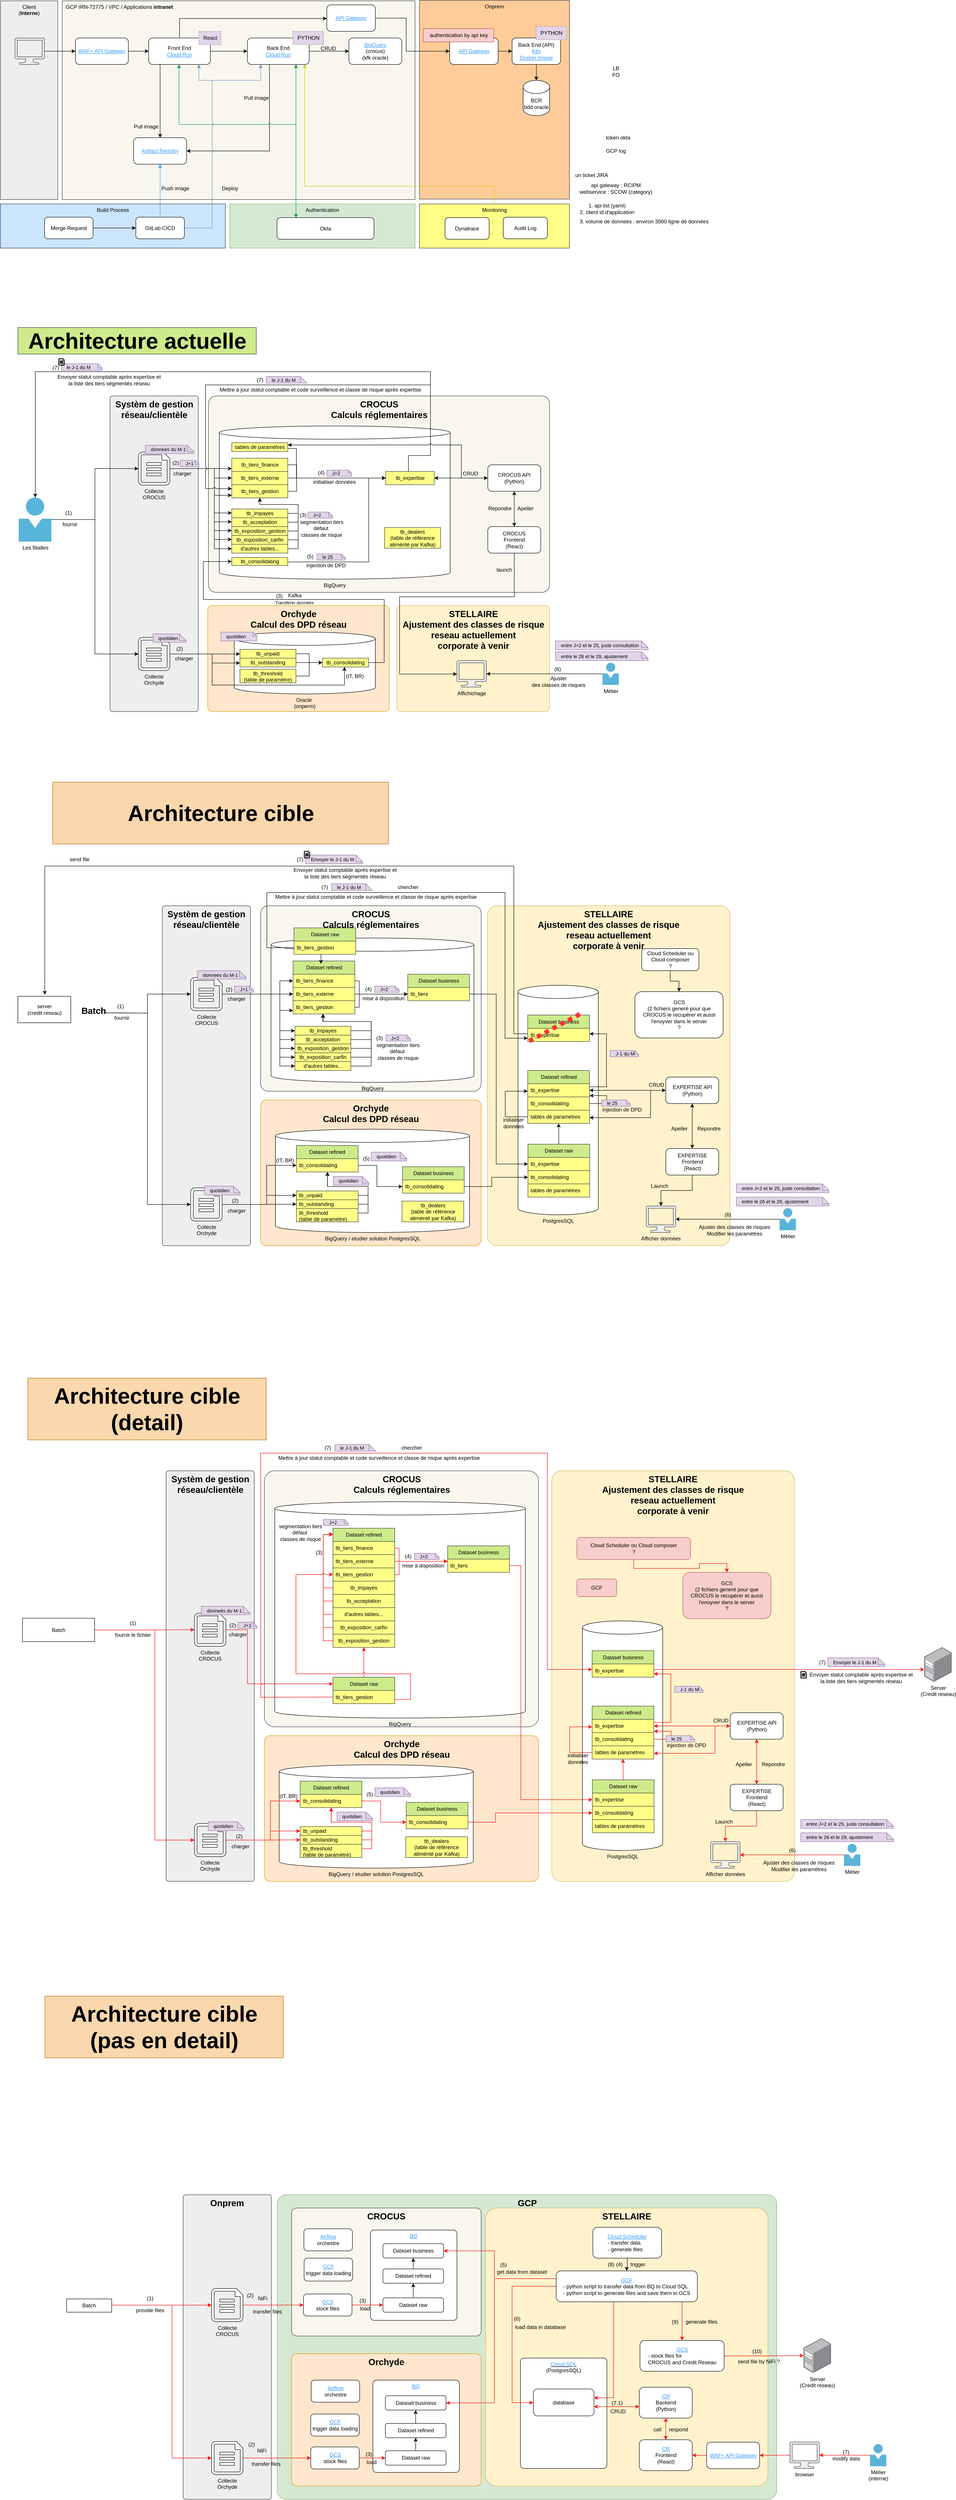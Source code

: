 <mxfile version="28.0.7">
  <diagram name="Page-1" id="7LVE9Hj-M3n7S1KzNMF_">
    <mxGraphModel dx="1506" dy="715" grid="1" gridSize="10" guides="1" tooltips="1" connect="1" arrows="1" fold="1" page="1" pageScale="1" pageWidth="827" pageHeight="1169" background="none" math="0" shadow="0">
      <root>
        <mxCell id="0" />
        <mxCell id="1" parent="0" />
        <mxCell id="0CndRqPwO-vH62L-NMYK-278" value="&lt;b&gt;GCP&lt;/b&gt;" style="rounded=1;whiteSpace=wrap;html=1;verticalAlign=top;align=center;arcSize=3;fontSize=20;spacingLeft=0;fillColor=#d5e8d4;strokeColor=#82b366;" parent="1" vertex="1">
          <mxGeometry x="717.5" y="5040" width="1132.5" height="690" as="geometry" />
        </mxCell>
        <mxCell id="0CndRqPwO-vH62L-NMYK-146" value="&lt;b&gt;STELLAIRE&lt;/b&gt;" style="rounded=1;whiteSpace=wrap;html=1;verticalAlign=top;align=center;arcSize=4;fontSize=20;spacingLeft=0;fillColor=#fff2cc;strokeColor=#d6b656;" parent="1" vertex="1">
          <mxGeometry x="1190" y="5070" width="640" height="630" as="geometry" />
        </mxCell>
        <mxCell id="0CndRqPwO-vH62L-NMYK-325" value="&lt;div&gt;&lt;font&gt;&lt;u style=&quot;&quot;&gt;&lt;font style=&quot;color: light-dark(rgb(51, 153, 255), rgb(51, 153, 255));&quot;&gt;&lt;font&gt;Cloud SQL&lt;/font&gt;&lt;br&gt;&lt;/font&gt;&lt;/u&gt;&lt;font style=&quot;color: rgb(0, 0, 0);&quot;&gt;(PostgresSQL)&lt;/font&gt;&lt;/font&gt;&lt;/div&gt;" style="rounded=1;whiteSpace=wrap;html=1;verticalAlign=top;arcSize=4;" parent="1" vertex="1">
          <mxGeometry x="1268.96" y="5410" width="196.04" height="250" as="geometry" />
        </mxCell>
        <mxCell id="0CndRqPwO-vH62L-NMYK-154" value="&lt;b&gt;Orchyde&lt;/b&gt;" style="rounded=1;whiteSpace=wrap;html=1;verticalAlign=top;align=center;arcSize=4;fontSize=20;spacingLeft=0;fillColor=#ffe6cc;strokeColor=#d79b00;" parent="1" vertex="1">
          <mxGeometry x="750.25" y="5400" width="429.75" height="300" as="geometry" />
        </mxCell>
        <mxCell id="0CndRqPwO-vH62L-NMYK-155" value="&lt;b&gt;CROCUS&lt;/b&gt;" style="rounded=1;whiteSpace=wrap;html=1;verticalAlign=top;align=center;arcSize=4;fontSize=20;spacingLeft=0;fillColor=#f9f7ed;strokeColor=#36393d;" parent="1" vertex="1">
          <mxGeometry x="750.25" y="5070" width="429.75" height="290" as="geometry" />
        </mxCell>
        <mxCell id="0CndRqPwO-vH62L-NMYK-280" value="&lt;font style=&quot;color: rgb(51, 153, 255);&quot;&gt;&lt;u&gt;BQ&lt;/u&gt;&lt;/font&gt;&lt;div&gt;&lt;br&gt;&lt;/div&gt;" style="rounded=1;whiteSpace=wrap;html=1;verticalAlign=top;arcSize=4;" parent="1" vertex="1">
          <mxGeometry x="928.96" y="5120" width="196.04" height="204.5" as="geometry" />
        </mxCell>
        <mxCell id="Iihmui3m76uBsvI2rHNg-98" value="&lt;b&gt;STELLAIRE&lt;/b&gt;&lt;div&gt;&lt;b&gt;Ajustement des classes de risque&lt;/b&gt;&lt;/div&gt;&lt;div&gt;&lt;b&gt;reseau actuellement&lt;/b&gt;&lt;/div&gt;&lt;div&gt;&lt;b&gt;corporate à venir&lt;/b&gt;&lt;/div&gt;" style="rounded=1;whiteSpace=wrap;html=1;verticalAlign=top;align=center;arcSize=4;fontSize=20;spacingLeft=0;fillColor=#fff2cc;strokeColor=#d6b656;" parent="1" vertex="1">
          <mxGeometry x="1340" y="3400" width="550" height="930" as="geometry" />
        </mxCell>
        <mxCell id="Iihmui3m76uBsvI2rHNg-158" value="PostgresSQL" style="shape=cylinder3;whiteSpace=wrap;html=1;boundedLbl=1;backgroundOutline=1;size=15;verticalAlign=top;labelPosition=center;verticalLabelPosition=bottom;align=center;" parent="1" vertex="1">
          <mxGeometry x="1409.5" y="3740" width="182" height="520" as="geometry" />
        </mxCell>
        <mxCell id="Iihmui3m76uBsvI2rHNg-310" value="Dataset refined" style="swimlane;fontStyle=0;childLayout=stackLayout;horizontal=1;startSize=30;horizontalStack=0;resizeParent=1;resizeParentMax=0;resizeLast=0;collapsible=1;marginBottom=0;whiteSpace=wrap;html=1;fillColor=#cdeb8b;strokeColor=#36393d;" parent="1" vertex="1">
          <mxGeometry x="1431.5" y="3933" width="140" height="120" as="geometry">
            <mxRectangle x="390" y="130" width="110" height="30" as="alternateBounds" />
          </mxGeometry>
        </mxCell>
        <mxCell id="Iihmui3m76uBsvI2rHNg-311" value="tb_expertise" style="text;strokeColor=#36393d;fillColor=#ffff88;align=left;verticalAlign=middle;spacingLeft=4;spacingRight=4;overflow=hidden;points=[[0,0.5],[1,0.5]];portConstraint=eastwest;rotatable=0;whiteSpace=wrap;html=1;" parent="Iihmui3m76uBsvI2rHNg-310" vertex="1">
          <mxGeometry y="30" width="140" height="30" as="geometry" />
        </mxCell>
        <mxCell id="Iihmui3m76uBsvI2rHNg-318" style="edgeStyle=orthogonalEdgeStyle;rounded=0;orthogonalLoop=1;jettySize=auto;html=1;jumpStyle=arc;strokeColor=#FF0000;" parent="Iihmui3m76uBsvI2rHNg-310" source="Iihmui3m76uBsvI2rHNg-312" target="Iihmui3m76uBsvI2rHNg-311" edge="1">
          <mxGeometry relative="1" as="geometry">
            <mxPoint x="140" y="71" as="sourcePoint" />
            <mxPoint x="20" y="57" as="targetPoint" />
            <Array as="points">
              <mxPoint x="-51" y="105" />
              <mxPoint x="-51" y="47" />
            </Array>
          </mxGeometry>
        </mxCell>
        <mxCell id="69IxHZs_U8XRZdy5eVsg-17" style="edgeStyle=orthogonalEdgeStyle;rounded=0;orthogonalLoop=1;jettySize=auto;html=1;strokeColor=#FF0000;" parent="Iihmui3m76uBsvI2rHNg-310" source="69IxHZs_U8XRZdy5eVsg-1" target="Iihmui3m76uBsvI2rHNg-311" edge="1">
          <mxGeometry relative="1" as="geometry">
            <Array as="points">
              <mxPoint x="179" y="75" />
              <mxPoint x="179" y="57" />
            </Array>
          </mxGeometry>
        </mxCell>
        <mxCell id="69IxHZs_U8XRZdy5eVsg-1" value="tb_consolidating" style="text;strokeColor=#36393d;fillColor=#ffff88;align=left;verticalAlign=middle;spacingLeft=4;spacingRight=4;overflow=hidden;points=[[0,0.5],[1,0.5]];portConstraint=eastwest;rotatable=0;whiteSpace=wrap;html=1;" parent="Iihmui3m76uBsvI2rHNg-310" vertex="1">
          <mxGeometry y="60" width="140" height="30" as="geometry" />
        </mxCell>
        <mxCell id="Iihmui3m76uBsvI2rHNg-312" value="tables de paramètres" style="text;strokeColor=#36393d;fillColor=#ffff88;align=left;verticalAlign=middle;spacingLeft=4;spacingRight=4;overflow=hidden;points=[[0,0.5],[1,0.5]];portConstraint=eastwest;rotatable=0;whiteSpace=wrap;html=1;" parent="Iihmui3m76uBsvI2rHNg-310" vertex="1">
          <mxGeometry y="90" width="140" height="30" as="geometry" />
        </mxCell>
        <mxCell id="Iihmui3m76uBsvI2rHNg-80" value="&lt;b&gt;STELLAIRE&lt;/b&gt;&lt;div&gt;&lt;div&gt;&lt;b&gt;Ajustement des classes de risque&lt;/b&gt;&lt;/div&gt;&lt;div&gt;&lt;b&gt;reseau actuellement&lt;/b&gt;&lt;/div&gt;&lt;div&gt;&lt;b&gt;corporate à venir&lt;/b&gt;&lt;/div&gt;&lt;/div&gt;" style="rounded=1;whiteSpace=wrap;html=1;verticalAlign=top;align=center;arcSize=4;fontSize=20;spacingLeft=0;fillColor=#fff2cc;strokeColor=#d6b656;" parent="1" vertex="1">
          <mxGeometry x="988.5" y="1440" width="346.5" height="240" as="geometry" />
        </mxCell>
        <mxCell id="Iihmui3m76uBsvI2rHNg-45" value="&lt;b&gt;Orchyde&lt;/b&gt;&lt;div&gt;&lt;b&gt;Calcul des DPD&amp;nbsp;&lt;/b&gt;&lt;b style=&quot;background-color: transparent; color: light-dark(rgb(0, 0, 0), rgb(255, 255, 255));&quot;&gt;réseau&lt;/b&gt;&lt;/div&gt;" style="rounded=1;whiteSpace=wrap;html=1;verticalAlign=top;align=center;arcSize=4;fontSize=20;spacingLeft=0;fillColor=#ffe6cc;strokeColor=#d79b00;" parent="1" vertex="1">
          <mxGeometry x="560" y="1440" width="411.5" height="240" as="geometry" />
        </mxCell>
        <mxCell id="Iihmui3m76uBsvI2rHNg-5" value="&lt;b&gt;CROCUS&lt;/b&gt;&lt;div&gt;&lt;b&gt;Calculs réglementaires&lt;/b&gt;&lt;b&gt;&lt;/b&gt;&lt;/div&gt;" style="rounded=1;whiteSpace=wrap;html=1;verticalAlign=top;align=center;arcSize=4;fontSize=20;spacingLeft=0;fillColor=#f9f7ed;strokeColor=#36393d;" parent="1" vertex="1">
          <mxGeometry x="561.5" y="965" width="773.5" height="445" as="geometry" />
        </mxCell>
        <mxCell id="Iihmui3m76uBsvI2rHNg-7" value="BigQuery" style="shape=cylinder3;whiteSpace=wrap;html=1;boundedLbl=1;backgroundOutline=1;size=15;verticalAlign=top;labelPosition=center;verticalLabelPosition=bottom;align=center;" parent="1" vertex="1">
          <mxGeometry x="586.25" y="1033" width="523.5" height="347" as="geometry" />
        </mxCell>
        <mxCell id="tkHse5d7qs6445GU6mNq-1" value="Monitoring" style="whiteSpace=wrap;html=1;verticalAlign=top;fillColor=#ffff88;strokeColor=#36393d;" parent="1" vertex="1">
          <mxGeometry x="1040" y="530" width="340" height="100" as="geometry" />
        </mxCell>
        <mxCell id="47AGt8TNXksjBqSl8YJA-41" value="Authentication" style="whiteSpace=wrap;html=1;verticalAlign=top;fillColor=#d5e8d4;strokeColor=#82b366;" parent="1" vertex="1">
          <mxGeometry x="610" y="530" width="420" height="100" as="geometry" />
        </mxCell>
        <mxCell id="47AGt8TNXksjBqSl8YJA-20" value="Onprem" style="whiteSpace=wrap;html=1;verticalAlign=top;fillColor=#ffcc99;strokeColor=#36393d;" parent="1" vertex="1">
          <mxGeometry x="1040" y="69" width="340" height="450" as="geometry" />
        </mxCell>
        <mxCell id="47AGt8TNXksjBqSl8YJA-19" value="GCP IRN-72775 / VPC / Applications &lt;b&gt;&lt;font style=&quot;font-size: 12px;&quot;&gt;intranet&lt;/font&gt;&lt;/b&gt;&amp;nbsp;" style="whiteSpace=wrap;html=1;verticalAlign=top;fillColor=#f9f7ed;strokeColor=#36393d;align=left;spacingLeft=6;" parent="1" vertex="1">
          <mxGeometry x="230" y="70" width="800" height="450" as="geometry" />
        </mxCell>
        <mxCell id="47AGt8TNXksjBqSl8YJA-18" value="Client&lt;br&gt;(&lt;b&gt;Interne&lt;/b&gt;)" style="whiteSpace=wrap;html=1;verticalAlign=top;fillColor=#eeeeee;strokeColor=#36393d;" parent="1" vertex="1">
          <mxGeometry x="90" y="70" width="130" height="450" as="geometry" />
        </mxCell>
        <mxCell id="47AGt8TNXksjBqSl8YJA-37" style="edgeStyle=orthogonalEdgeStyle;rounded=0;orthogonalLoop=1;jettySize=auto;html=1;" parent="1" source="47AGt8TNXksjBqSl8YJA-1" target="47AGt8TNXksjBqSl8YJA-25" edge="1">
          <mxGeometry relative="1" as="geometry">
            <Array as="points">
              <mxPoint x="452" y="250" />
              <mxPoint x="452" y="250" />
            </Array>
          </mxGeometry>
        </mxCell>
        <mxCell id="47AGt8TNXksjBqSl8YJA-42" style="edgeStyle=orthogonalEdgeStyle;rounded=0;orthogonalLoop=1;jettySize=auto;html=1;" parent="1" source="47AGt8TNXksjBqSl8YJA-1" target="47AGt8TNXksjBqSl8YJA-2" edge="1">
          <mxGeometry relative="1" as="geometry">
            <mxPoint x="590" y="184" as="targetPoint" />
          </mxGeometry>
        </mxCell>
        <mxCell id="69IxHZs_U8XRZdy5eVsg-11" style="edgeStyle=orthogonalEdgeStyle;rounded=0;orthogonalLoop=1;jettySize=auto;html=1;" parent="1" source="47AGt8TNXksjBqSl8YJA-1" target="69IxHZs_U8XRZdy5eVsg-8" edge="1">
          <mxGeometry relative="1" as="geometry">
            <Array as="points">
              <mxPoint x="496" y="110" />
            </Array>
          </mxGeometry>
        </mxCell>
        <mxCell id="47AGt8TNXksjBqSl8YJA-1" value="Front End&lt;div&gt;&lt;font style=&quot;color: rgb(51, 153, 255);&quot;&gt;&lt;u&gt;Cloud Run&lt;/u&gt;&lt;/font&gt;&lt;/div&gt;" style="rounded=1;whiteSpace=wrap;html=1;" parent="1" vertex="1">
          <mxGeometry x="426" y="154" width="140" height="60" as="geometry" />
        </mxCell>
        <mxCell id="47AGt8TNXksjBqSl8YJA-7" style="edgeStyle=orthogonalEdgeStyle;rounded=0;orthogonalLoop=1;jettySize=auto;html=1;" parent="1" source="47AGt8TNXksjBqSl8YJA-2" target="47AGt8TNXksjBqSl8YJA-4" edge="1">
          <mxGeometry relative="1" as="geometry">
            <Array as="points" />
          </mxGeometry>
        </mxCell>
        <mxCell id="47AGt8TNXksjBqSl8YJA-12" style="edgeStyle=orthogonalEdgeStyle;rounded=0;orthogonalLoop=1;jettySize=auto;html=1;startArrow=classic;startFill=1;strokeColor=#00994D;" parent="1" source="47AGt8TNXksjBqSl8YJA-2" target="47AGt8TNXksjBqSl8YJA-9" edge="1">
          <mxGeometry relative="1" as="geometry">
            <Array as="points">
              <mxPoint x="760" y="550" />
              <mxPoint x="760" y="550" />
            </Array>
            <mxPoint x="753" y="210" as="sourcePoint" />
          </mxGeometry>
        </mxCell>
        <mxCell id="47AGt8TNXksjBqSl8YJA-38" style="edgeStyle=orthogonalEdgeStyle;rounded=0;orthogonalLoop=1;jettySize=auto;html=1;jumpStyle=arc;" parent="1" source="47AGt8TNXksjBqSl8YJA-2" target="47AGt8TNXksjBqSl8YJA-25" edge="1">
          <mxGeometry relative="1" as="geometry">
            <Array as="points">
              <mxPoint x="700" y="410" />
            </Array>
          </mxGeometry>
        </mxCell>
        <mxCell id="47AGt8TNXksjBqSl8YJA-2" value="Back End&lt;div&gt;&lt;font style=&quot;color: rgb(51, 153, 255);&quot;&gt;&lt;u&gt;Cloud Run&lt;/u&gt;&lt;/font&gt;&lt;/div&gt;" style="rounded=1;whiteSpace=wrap;html=1;" parent="1" vertex="1">
          <mxGeometry x="650" y="154" width="140" height="60" as="geometry" />
        </mxCell>
        <mxCell id="47AGt8TNXksjBqSl8YJA-3" value="BCR&lt;div&gt;bdd oracle&lt;/div&gt;" style="shape=cylinder3;whiteSpace=wrap;html=1;boundedLbl=1;backgroundOutline=1;size=15;" parent="1" vertex="1">
          <mxGeometry x="1275" y="250" width="60" height="80" as="geometry" />
        </mxCell>
        <mxCell id="47AGt8TNXksjBqSl8YJA-4" value="&lt;font style=&quot;color: rgb(51, 153, 255);&quot;&gt;&lt;u&gt;BigQuery&lt;/u&gt;&lt;/font&gt;&lt;div&gt;(crocus)&lt;/div&gt;&lt;div&gt;(kfk oracle)&lt;/div&gt;" style="rounded=1;whiteSpace=wrap;html=1;" parent="1" vertex="1">
          <mxGeometry x="880" y="154" width="120" height="60" as="geometry" />
        </mxCell>
        <mxCell id="fvg6hHuEQ41z53p46Cut-3" style="edgeStyle=orthogonalEdgeStyle;rounded=0;orthogonalLoop=1;jettySize=auto;html=1;jumpStyle=arc;strokeColor=#00994D;" parent="1" source="47AGt8TNXksjBqSl8YJA-9" edge="1">
          <mxGeometry relative="1" as="geometry">
            <mxPoint x="725" y="561" as="sourcePoint" />
            <mxPoint x="495" y="214" as="targetPoint" />
            <Array as="points">
              <mxPoint x="760" y="350" />
              <mxPoint x="495" y="350" />
            </Array>
          </mxGeometry>
        </mxCell>
        <mxCell id="47AGt8TNXksjBqSl8YJA-9" value="Okta" style="rounded=1;whiteSpace=wrap;html=1;" parent="1" vertex="1">
          <mxGeometry x="717" y="561" width="220" height="49" as="geometry" />
        </mxCell>
        <mxCell id="47AGt8TNXksjBqSl8YJA-40" style="edgeStyle=orthogonalEdgeStyle;rounded=0;orthogonalLoop=1;jettySize=auto;html=1;" parent="1" source="47AGt8TNXksjBqSl8YJA-14" target="47AGt8TNXksjBqSl8YJA-1" edge="1">
          <mxGeometry relative="1" as="geometry" />
        </mxCell>
        <mxCell id="47AGt8TNXksjBqSl8YJA-14" value="&lt;font style=&quot;color: rgb(51, 153, 255);&quot;&gt;&lt;u&gt;WAF+ API Gateway&lt;br&gt;&lt;/u&gt;&lt;/font&gt;" style="rounded=1;whiteSpace=wrap;html=1;" parent="1" vertex="1">
          <mxGeometry x="260" y="154" width="120" height="60" as="geometry" />
        </mxCell>
        <mxCell id="47AGt8TNXksjBqSl8YJA-39" style="edgeStyle=orthogonalEdgeStyle;rounded=0;orthogonalLoop=1;jettySize=auto;html=1;" parent="1" source="47AGt8TNXksjBqSl8YJA-16" target="47AGt8TNXksjBqSl8YJA-14" edge="1">
          <mxGeometry relative="1" as="geometry" />
        </mxCell>
        <mxCell id="47AGt8TNXksjBqSl8YJA-16" value="" style="verticalLabelPosition=bottom;html=1;verticalAlign=top;align=center;strokeColor=#36393d;fillColor=#eeeeee;shape=mxgraph.azure.computer;pointerEvents=1;" parent="1" vertex="1">
          <mxGeometry x="123" y="154" width="66.67" height="60" as="geometry" />
        </mxCell>
        <mxCell id="47AGt8TNXksjBqSl8YJA-21" value="Build Process" style="whiteSpace=wrap;html=1;verticalAlign=top;fillColor=#cce5ff;strokeColor=#36393d;" parent="1" vertex="1">
          <mxGeometry x="90" y="530" width="510" height="100" as="geometry" />
        </mxCell>
        <mxCell id="47AGt8TNXksjBqSl8YJA-36" style="edgeStyle=orthogonalEdgeStyle;rounded=0;orthogonalLoop=1;jettySize=auto;html=1;entryX=0.5;entryY=1;entryDx=0;entryDy=0;strokeColor=#3399FF;" parent="1" source="47AGt8TNXksjBqSl8YJA-24" target="47AGt8TNXksjBqSl8YJA-25" edge="1">
          <mxGeometry relative="1" as="geometry" />
        </mxCell>
        <mxCell id="IoXaIu04obcm0sNQwNpP-4" style="edgeStyle=orthogonalEdgeStyle;rounded=0;orthogonalLoop=1;jettySize=auto;html=1;jumpStyle=arc;strokeColor=#6C8EBF;" parent="1" source="47AGt8TNXksjBqSl8YJA-24" target="47AGt8TNXksjBqSl8YJA-2" edge="1">
          <mxGeometry relative="1" as="geometry">
            <Array as="points">
              <mxPoint x="570" y="585" />
              <mxPoint x="570" y="250" />
              <mxPoint x="680" y="250" />
            </Array>
          </mxGeometry>
        </mxCell>
        <mxCell id="47AGt8TNXksjBqSl8YJA-24" value="GitLab CICD" style="rounded=1;whiteSpace=wrap;html=1;" parent="1" vertex="1">
          <mxGeometry x="397" y="560" width="110" height="49" as="geometry" />
        </mxCell>
        <mxCell id="47AGt8TNXksjBqSl8YJA-25" value="&lt;font style=&quot;color: rgb(51, 153, 255);&quot;&gt;&lt;u&gt;Artifact Registry&lt;/u&gt;&lt;/font&gt;" style="rounded=1;whiteSpace=wrap;html=1;" parent="1" vertex="1">
          <mxGeometry x="392" y="380" width="120" height="60" as="geometry" />
        </mxCell>
        <mxCell id="47AGt8TNXksjBqSl8YJA-30" style="edgeStyle=orthogonalEdgeStyle;rounded=0;orthogonalLoop=1;jettySize=auto;html=1;strokeColor=#CCCC00;" parent="1" source="tkHse5d7qs6445GU6mNq-1" target="47AGt8TNXksjBqSl8YJA-2" edge="1">
          <mxGeometry relative="1" as="geometry">
            <Array as="points">
              <mxPoint x="1210" y="490" />
              <mxPoint x="780" y="490" />
            </Array>
            <mxPoint x="910" y="585" as="sourcePoint" />
          </mxGeometry>
        </mxCell>
        <mxCell id="47AGt8TNXksjBqSl8YJA-27" value="&lt;div style=&quot;text-wrap-mode: wrap;&quot;&gt;&lt;span style=&quot;background-color: transparent; color: light-dark(rgb(0, 0, 0), rgb(255, 255, 255));&quot;&gt;React&lt;/span&gt;&lt;/div&gt;" style="text;html=1;align=center;verticalAlign=middle;resizable=0;points=[];autosize=1;strokeColor=#9673a6;fillColor=#e1d5e7;dashed=1;" parent="1" vertex="1">
          <mxGeometry x="540" y="139" width="50" height="30" as="geometry" />
        </mxCell>
        <mxCell id="47AGt8TNXksjBqSl8YJA-28" value="&lt;div style=&quot;text-wrap-mode: wrap;&quot;&gt;PYTHON&lt;/div&gt;" style="text;html=1;align=center;verticalAlign=middle;resizable=0;points=[];autosize=1;strokeColor=#9673a6;fillColor=#e1d5e7;dashed=1;" parent="1" vertex="1">
          <mxGeometry x="753" y="139" width="70" height="30" as="geometry" />
        </mxCell>
        <mxCell id="47AGt8TNXksjBqSl8YJA-45" value="Pull image" style="text;html=1;align=center;verticalAlign=middle;resizable=0;points=[];autosize=1;strokeColor=none;fillColor=none;" parent="1" vertex="1">
          <mxGeometry x="380" y="340" width="80" height="30" as="geometry" />
        </mxCell>
        <mxCell id="47AGt8TNXksjBqSl8YJA-46" value="Pull image" style="text;html=1;align=center;verticalAlign=middle;resizable=0;points=[];autosize=1;strokeColor=none;fillColor=none;" parent="1" vertex="1">
          <mxGeometry x="630" y="275" width="80" height="30" as="geometry" />
        </mxCell>
        <mxCell id="47AGt8TNXksjBqSl8YJA-47" value="CRUD" style="text;html=1;align=center;verticalAlign=middle;resizable=0;points=[];autosize=1;strokeColor=none;fillColor=none;" parent="1" vertex="1">
          <mxGeometry x="803" y="163" width="60" height="30" as="geometry" />
        </mxCell>
        <mxCell id="tkHse5d7qs6445GU6mNq-2" value="Audit Log" style="rounded=1;whiteSpace=wrap;html=1;" parent="1" vertex="1">
          <mxGeometry x="1230" y="560" width="100" height="49" as="geometry" />
        </mxCell>
        <mxCell id="IoXaIu04obcm0sNQwNpP-1" value="Dynatrace" style="rounded=1;whiteSpace=wrap;html=1;" parent="1" vertex="1">
          <mxGeometry x="1098" y="561" width="100" height="49" as="geometry" />
        </mxCell>
        <mxCell id="IoXaIu04obcm0sNQwNpP-2" value="Push image" style="text;html=1;align=center;verticalAlign=middle;resizable=0;points=[];autosize=1;strokeColor=none;fillColor=none;" parent="1" vertex="1">
          <mxGeometry x="441" y="480" width="90" height="30" as="geometry" />
        </mxCell>
        <mxCell id="IoXaIu04obcm0sNQwNpP-3" style="edgeStyle=orthogonalEdgeStyle;rounded=0;orthogonalLoop=1;jettySize=auto;html=1;jumpStyle=arc;strokeColor=#6C8EBF;" parent="1" source="47AGt8TNXksjBqSl8YJA-24" target="47AGt8TNXksjBqSl8YJA-1" edge="1">
          <mxGeometry relative="1" as="geometry">
            <Array as="points">
              <mxPoint x="570" y="585" />
              <mxPoint x="570" y="250" />
              <mxPoint x="540" y="250" />
            </Array>
          </mxGeometry>
        </mxCell>
        <mxCell id="IoXaIu04obcm0sNQwNpP-5" value="Deploy" style="text;html=1;align=center;verticalAlign=middle;resizable=0;points=[];autosize=1;strokeColor=none;fillColor=none;" parent="1" vertex="1">
          <mxGeometry x="580" y="480" width="60" height="30" as="geometry" />
        </mxCell>
        <mxCell id="IoXaIu04obcm0sNQwNpP-9" style="edgeStyle=orthogonalEdgeStyle;rounded=0;orthogonalLoop=1;jettySize=auto;html=1;" parent="1" source="IoXaIu04obcm0sNQwNpP-8" target="47AGt8TNXksjBqSl8YJA-24" edge="1">
          <mxGeometry relative="1" as="geometry" />
        </mxCell>
        <mxCell id="IoXaIu04obcm0sNQwNpP-8" value="Merge Request" style="rounded=1;whiteSpace=wrap;html=1;" parent="1" vertex="1">
          <mxGeometry x="190" y="560" width="110" height="49" as="geometry" />
        </mxCell>
        <mxCell id="fvg6hHuEQ41z53p46Cut-2" value="GCP log" style="text;html=1;align=center;verticalAlign=middle;resizable=0;points=[];autosize=1;strokeColor=none;fillColor=none;" parent="1" vertex="1">
          <mxGeometry x="1450" y="395" width="70" height="30" as="geometry" />
        </mxCell>
        <mxCell id="fvg6hHuEQ41z53p46Cut-5" value="token okta" style="text;html=1;align=center;verticalAlign=middle;resizable=0;points=[];autosize=1;strokeColor=none;fillColor=none;" parent="1" vertex="1">
          <mxGeometry x="1450" y="365" width="80" height="30" as="geometry" />
        </mxCell>
        <mxCell id="fvg6hHuEQ41z53p46Cut-6" value="LB&lt;div&gt;FO&lt;/div&gt;" style="text;html=1;align=center;verticalAlign=middle;resizable=0;points=[];autosize=1;strokeColor=none;fillColor=none;" parent="1" vertex="1">
          <mxGeometry x="1465" y="210" width="40" height="40" as="geometry" />
        </mxCell>
        <mxCell id="j3oY_1pEguYsVX4skTPp-4" value="" style="edgeStyle=orthogonalEdgeStyle;rounded=0;orthogonalLoop=1;jettySize=auto;html=1;" parent="1" source="j3oY_1pEguYsVX4skTPp-5" target="j3oY_1pEguYsVX4skTPp-3" edge="1">
          <mxGeometry relative="1" as="geometry">
            <mxPoint x="790" y="184" as="sourcePoint" />
            <mxPoint x="1250" y="184" as="targetPoint" />
            <Array as="points" />
          </mxGeometry>
        </mxCell>
        <mxCell id="j3oY_1pEguYsVX4skTPp-11" style="edgeStyle=orthogonalEdgeStyle;rounded=0;orthogonalLoop=1;jettySize=auto;html=1;" parent="1" source="j3oY_1pEguYsVX4skTPp-3" target="47AGt8TNXksjBqSl8YJA-3" edge="1">
          <mxGeometry relative="1" as="geometry" />
        </mxCell>
        <mxCell id="j3oY_1pEguYsVX4skTPp-3" value="Back End (API)&lt;div&gt;&lt;font style=&quot;color: rgb(51, 153, 255);&quot;&gt;&lt;u&gt;K8s&lt;br&gt;Docker Image&lt;/u&gt;&lt;/font&gt;&lt;/div&gt;" style="rounded=1;whiteSpace=wrap;html=1;" parent="1" vertex="1">
          <mxGeometry x="1250" y="154" width="110" height="60" as="geometry" />
        </mxCell>
        <mxCell id="j3oY_1pEguYsVX4skTPp-5" value="&lt;font style=&quot;color: rgb(51, 153, 255);&quot;&gt;&lt;u style=&quot;&quot;&gt;API Gateway&lt;/u&gt;&lt;/font&gt;" style="rounded=1;whiteSpace=wrap;html=1;" parent="1" vertex="1">
          <mxGeometry x="1108.5" y="154" width="110" height="60" as="geometry" />
        </mxCell>
        <mxCell id="j3oY_1pEguYsVX4skTPp-9" value="authentication by api key" style="text;html=1;align=center;verticalAlign=middle;resizable=0;points=[];autosize=1;strokeColor=#b85450;fillColor=#f8cecc;" parent="1" vertex="1">
          <mxGeometry x="1048.5" y="133" width="160" height="30" as="geometry" />
        </mxCell>
        <mxCell id="j3oY_1pEguYsVX4skTPp-15" value="&lt;div style=&quot;text-wrap-mode: wrap;&quot;&gt;PYTHON&lt;/div&gt;" style="text;html=1;align=center;verticalAlign=middle;resizable=0;points=[];autosize=1;strokeColor=#9673a6;fillColor=#e1d5e7;dashed=1;" parent="1" vertex="1">
          <mxGeometry x="1304" y="128" width="70" height="30" as="geometry" />
        </mxCell>
        <mxCell id="Iihmui3m76uBsvI2rHNg-1" value="&lt;b&gt;Systèm de gestion &lt;br&gt;réseau/clientèle&lt;/b&gt;" style="rounded=1;whiteSpace=wrap;html=1;verticalAlign=top;align=center;arcSize=3;fontSize=20;spacingLeft=0;fillColor=#eeeeee;strokeColor=#36393d;" parent="1" vertex="1">
          <mxGeometry x="338.5" y="965" width="200" height="715" as="geometry" />
        </mxCell>
        <mxCell id="Iihmui3m76uBsvI2rHNg-58" style="edgeStyle=orthogonalEdgeStyle;rounded=0;orthogonalLoop=1;jettySize=auto;html=1;" parent="1" source="Iihmui3m76uBsvI2rHNg-2" target="Iihmui3m76uBsvI2rHNg-12" edge="1">
          <mxGeometry relative="1" as="geometry">
            <Array as="points">
              <mxPoint x="605" y="1130" />
              <mxPoint x="605" y="1130" />
            </Array>
          </mxGeometry>
        </mxCell>
        <mxCell id="Iihmui3m76uBsvI2rHNg-59" style="edgeStyle=orthogonalEdgeStyle;rounded=0;orthogonalLoop=1;jettySize=auto;html=1;" parent="1" source="Iihmui3m76uBsvI2rHNg-2" target="Iihmui3m76uBsvI2rHNg-13" edge="1">
          <mxGeometry relative="1" as="geometry">
            <Array as="points">
              <mxPoint x="575" y="1130" />
              <mxPoint x="575" y="1151" />
            </Array>
          </mxGeometry>
        </mxCell>
        <mxCell id="Iihmui3m76uBsvI2rHNg-60" style="edgeStyle=orthogonalEdgeStyle;rounded=0;orthogonalLoop=1;jettySize=auto;html=1;" parent="1" source="Iihmui3m76uBsvI2rHNg-2" target="Iihmui3m76uBsvI2rHNg-14" edge="1">
          <mxGeometry relative="1" as="geometry">
            <Array as="points">
              <mxPoint x="575" y="1130" />
              <mxPoint x="575" y="1190" />
            </Array>
          </mxGeometry>
        </mxCell>
        <mxCell id="Iihmui3m76uBsvI2rHNg-266" style="edgeStyle=orthogonalEdgeStyle;rounded=0;orthogonalLoop=1;jettySize=auto;html=1;" parent="1" source="Iihmui3m76uBsvI2rHNg-2" target="Iihmui3m76uBsvI2rHNg-193" edge="1">
          <mxGeometry relative="1" as="geometry">
            <Array as="points">
              <mxPoint x="575" y="1130" />
              <mxPoint x="575" y="1230" />
            </Array>
          </mxGeometry>
        </mxCell>
        <mxCell id="Iihmui3m76uBsvI2rHNg-267" style="edgeStyle=orthogonalEdgeStyle;rounded=0;orthogonalLoop=1;jettySize=auto;html=1;" parent="1" source="Iihmui3m76uBsvI2rHNg-2" target="Iihmui3m76uBsvI2rHNg-191" edge="1">
          <mxGeometry relative="1" as="geometry">
            <Array as="points">
              <mxPoint x="575" y="1130" />
              <mxPoint x="575" y="1250" />
            </Array>
          </mxGeometry>
        </mxCell>
        <mxCell id="Iihmui3m76uBsvI2rHNg-268" style="edgeStyle=orthogonalEdgeStyle;rounded=0;orthogonalLoop=1;jettySize=auto;html=1;" parent="1" source="Iihmui3m76uBsvI2rHNg-2" target="Iihmui3m76uBsvI2rHNg-197" edge="1">
          <mxGeometry relative="1" as="geometry">
            <Array as="points">
              <mxPoint x="575" y="1130" />
              <mxPoint x="575" y="1270" />
            </Array>
          </mxGeometry>
        </mxCell>
        <mxCell id="Iihmui3m76uBsvI2rHNg-269" style="edgeStyle=orthogonalEdgeStyle;rounded=0;orthogonalLoop=1;jettySize=auto;html=1;" parent="1" source="Iihmui3m76uBsvI2rHNg-2" target="Iihmui3m76uBsvI2rHNg-196" edge="1">
          <mxGeometry relative="1" as="geometry">
            <Array as="points">
              <mxPoint x="575" y="1130" />
              <mxPoint x="575" y="1290" />
            </Array>
          </mxGeometry>
        </mxCell>
        <mxCell id="Iihmui3m76uBsvI2rHNg-270" style="edgeStyle=orthogonalEdgeStyle;rounded=0;orthogonalLoop=1;jettySize=auto;html=1;" parent="1" source="Iihmui3m76uBsvI2rHNg-2" target="Iihmui3m76uBsvI2rHNg-220" edge="1">
          <mxGeometry relative="1" as="geometry">
            <Array as="points">
              <mxPoint x="575" y="1130" />
              <mxPoint x="575" y="1311" />
            </Array>
          </mxGeometry>
        </mxCell>
        <mxCell id="Iihmui3m76uBsvI2rHNg-2" value="Collecte&lt;div&gt;CROCUS&lt;/div&gt;" style="verticalLabelPosition=bottom;html=1;verticalAlign=top;align=center;shape=mxgraph.azure.cloud_services_configuration_file;pointerEvents=1;" parent="1" vertex="1">
          <mxGeometry x="402.87" y="1092" width="71.25" height="75" as="geometry" />
        </mxCell>
        <mxCell id="Iihmui3m76uBsvI2rHNg-47" style="edgeStyle=orthogonalEdgeStyle;rounded=0;orthogonalLoop=1;jettySize=auto;html=1;entryX=0;entryY=0.5;entryDx=0;entryDy=0;" parent="1" source="Iihmui3m76uBsvI2rHNg-12" target="Iihmui3m76uBsvI2rHNg-15" edge="1">
          <mxGeometry relative="1" as="geometry">
            <Array as="points">
              <mxPoint x="761.5" y="1121" />
              <mxPoint x="761.5" y="1151" />
            </Array>
          </mxGeometry>
        </mxCell>
        <mxCell id="Iihmui3m76uBsvI2rHNg-12" value="tb_tiers_finance" style="rounded=0;whiteSpace=wrap;html=1;fillColor=#ffff88;strokeColor=#36393d;" parent="1" vertex="1">
          <mxGeometry x="614.5" y="1106" width="127" height="30" as="geometry" />
        </mxCell>
        <mxCell id="Iihmui3m76uBsvI2rHNg-46" style="edgeStyle=orthogonalEdgeStyle;rounded=0;orthogonalLoop=1;jettySize=auto;html=1;entryX=0;entryY=0.5;entryDx=0;entryDy=0;" parent="1" source="Iihmui3m76uBsvI2rHNg-13" target="Iihmui3m76uBsvI2rHNg-15" edge="1">
          <mxGeometry relative="1" as="geometry" />
        </mxCell>
        <mxCell id="Iihmui3m76uBsvI2rHNg-13" value="tb_tiers_externe" style="rounded=0;whiteSpace=wrap;html=1;fillColor=#ffff88;strokeColor=#36393d;" parent="1" vertex="1">
          <mxGeometry x="614.5" y="1136" width="127" height="30" as="geometry" />
        </mxCell>
        <mxCell id="Iihmui3m76uBsvI2rHNg-32" style="edgeStyle=orthogonalEdgeStyle;rounded=0;orthogonalLoop=1;jettySize=auto;html=1;entryX=0;entryY=0.5;entryDx=0;entryDy=0;" parent="1" source="Iihmui3m76uBsvI2rHNg-14" target="Iihmui3m76uBsvI2rHNg-15" edge="1">
          <mxGeometry relative="1" as="geometry">
            <Array as="points">
              <mxPoint x="761.5" y="1181" />
              <mxPoint x="761.5" y="1151" />
            </Array>
          </mxGeometry>
        </mxCell>
        <mxCell id="Iihmui3m76uBsvI2rHNg-14" value="tb_tiers_gestion" style="rounded=0;whiteSpace=wrap;html=1;fillColor=#ffff88;strokeColor=#36393d;" parent="1" vertex="1">
          <mxGeometry x="614.5" y="1166" width="127" height="30" as="geometry" />
        </mxCell>
        <mxCell id="Iihmui3m76uBsvI2rHNg-65" style="edgeStyle=orthogonalEdgeStyle;rounded=0;orthogonalLoop=1;jettySize=auto;html=1;jumpStyle=arc;" parent="1" source="Iihmui3m76uBsvI2rHNg-15" target="Iihmui3m76uBsvI2rHNg-61" edge="1">
          <mxGeometry relative="1" as="geometry">
            <Array as="points">
              <mxPoint x="1015" y="1100" />
              <mxPoint x="1065" y="1100" />
              <mxPoint x="1065" y="910" />
              <mxPoint x="169" y="910" />
            </Array>
          </mxGeometry>
        </mxCell>
        <mxCell id="Iihmui3m76uBsvI2rHNg-300" style="edgeStyle=orthogonalEdgeStyle;rounded=0;orthogonalLoop=1;jettySize=auto;html=1;jumpStyle=arc;" parent="1" source="Iihmui3m76uBsvI2rHNg-15" edge="1">
          <mxGeometry relative="1" as="geometry">
            <mxPoint x="1015" y="1131" as="sourcePoint" />
            <mxPoint x="614.5" y="1175.0" as="targetPoint" />
            <Array as="points">
              <mxPoint x="1015" y="1100" />
              <mxPoint x="1065" y="1100" />
              <mxPoint x="1065" y="940" />
              <mxPoint x="555" y="940" />
              <mxPoint x="555" y="1175" />
            </Array>
          </mxGeometry>
        </mxCell>
        <mxCell id="Iihmui3m76uBsvI2rHNg-15" value="tb_expertise" style="rounded=0;whiteSpace=wrap;html=1;fillColor=#ffff88;strokeColor=#36393d;" parent="1" vertex="1">
          <mxGeometry x="963.5" y="1136" width="110" height="30" as="geometry" />
        </mxCell>
        <mxCell id="Iihmui3m76uBsvI2rHNg-34" style="edgeStyle=orthogonalEdgeStyle;rounded=0;orthogonalLoop=1;jettySize=auto;html=1;" parent="1" source="Iihmui3m76uBsvI2rHNg-16" target="Iihmui3m76uBsvI2rHNg-15" edge="1">
          <mxGeometry relative="1" as="geometry">
            <Array as="points">
              <mxPoint x="925" y="1341" />
              <mxPoint x="925" y="1151" />
            </Array>
          </mxGeometry>
        </mxCell>
        <mxCell id="Iihmui3m76uBsvI2rHNg-16" value="&lt;span style=&quot;&quot;&gt;tb_consolidating&lt;/span&gt;" style="rounded=0;whiteSpace=wrap;html=1;fillColor=#ffff88;strokeColor=#36393d;align=center;" parent="1" vertex="1">
          <mxGeometry x="614.5" y="1331" width="127" height="18" as="geometry" />
        </mxCell>
        <mxCell id="Iihmui3m76uBsvI2rHNg-88" style="edgeStyle=orthogonalEdgeStyle;rounded=0;orthogonalLoop=1;jettySize=auto;html=1;startArrow=classic;startFill=1;jumpStyle=arc;" parent="1" target="Iihmui3m76uBsvI2rHNg-22" edge="1">
          <mxGeometry relative="1" as="geometry">
            <mxPoint x="741.5" y="1076" as="sourcePoint" />
            <mxPoint x="1195" y="1156" as="targetPoint" />
            <Array as="points">
              <mxPoint x="1135" y="1076" />
              <mxPoint x="1135" y="1151" />
            </Array>
          </mxGeometry>
        </mxCell>
        <mxCell id="Iihmui3m76uBsvI2rHNg-221" style="edgeStyle=orthogonalEdgeStyle;rounded=0;orthogonalLoop=1;jettySize=auto;html=1;" parent="1" target="Iihmui3m76uBsvI2rHNg-15" edge="1">
          <mxGeometry relative="1" as="geometry">
            <mxPoint x="741.5" y="1084" as="sourcePoint" />
            <mxPoint x="963.5" y="1144" as="targetPoint" />
            <Array as="points">
              <mxPoint x="761" y="1084" />
              <mxPoint x="761" y="1151" />
            </Array>
          </mxGeometry>
        </mxCell>
        <mxCell id="Iihmui3m76uBsvI2rHNg-17" value="tables de paramètres" style="rounded=0;whiteSpace=wrap;html=1;fillColor=#ffff88;strokeColor=#36393d;" parent="1" vertex="1">
          <mxGeometry x="614.5" y="1071" width="127" height="20" as="geometry" />
        </mxCell>
        <mxCell id="Iihmui3m76uBsvI2rHNg-24" style="edgeStyle=orthogonalEdgeStyle;rounded=0;orthogonalLoop=1;jettySize=auto;html=1;" parent="1" source="Iihmui3m76uBsvI2rHNg-19" target="Iihmui3m76uBsvI2rHNg-21" edge="1">
          <mxGeometry relative="1" as="geometry">
            <Array as="points">
              <mxPoint x="1341.5" y="1594.5" />
              <mxPoint x="1341.5" y="1594.5" />
            </Array>
          </mxGeometry>
        </mxCell>
        <mxCell id="Iihmui3m76uBsvI2rHNg-19" value="Métier" style="image;sketch=0;aspect=fixed;html=1;points=[];align=center;fontSize=12;image=img/lib/mscae/Person.svg;" parent="1" vertex="1">
          <mxGeometry x="1455" y="1569.5" width="37" height="50" as="geometry" />
        </mxCell>
        <mxCell id="Iihmui3m76uBsvI2rHNg-21" value="Affichichage" style="verticalLabelPosition=bottom;html=1;verticalAlign=top;align=center;strokeColor=#36393d;fillColor=#eeeeee;shape=mxgraph.azure.computer;pointerEvents=1;" parent="1" vertex="1">
          <mxGeometry x="1125" y="1564.5" width="66.67" height="60" as="geometry" />
        </mxCell>
        <mxCell id="Iihmui3m76uBsvI2rHNg-22" value="CROCUS API&lt;div&gt;(Python)&lt;/div&gt;" style="rounded=1;whiteSpace=wrap;html=1;" parent="1" vertex="1">
          <mxGeometry x="1195" y="1121" width="120" height="60" as="geometry" />
        </mxCell>
        <mxCell id="Iihmui3m76uBsvI2rHNg-25" value="&lt;div&gt;Ajuster &lt;br&gt;des classes de risques&lt;/div&gt;" style="text;html=1;align=center;verticalAlign=middle;resizable=0;points=[];autosize=1;strokeColor=none;fillColor=none;" parent="1" vertex="1">
          <mxGeometry x="1285" y="1592" width="140" height="40" as="geometry" />
        </mxCell>
        <mxCell id="Iihmui3m76uBsvI2rHNg-26" style="edgeStyle=orthogonalEdgeStyle;rounded=0;orthogonalLoop=1;jettySize=auto;html=1;startArrow=classic;startFill=1;" parent="1" source="Iihmui3m76uBsvI2rHNg-22" target="Iihmui3m76uBsvI2rHNg-15" edge="1">
          <mxGeometry relative="1" as="geometry">
            <Array as="points" />
          </mxGeometry>
        </mxCell>
        <mxCell id="Iihmui3m76uBsvI2rHNg-27" value="CRUD" style="text;html=1;align=center;verticalAlign=middle;resizable=0;points=[];autosize=1;strokeColor=none;fillColor=none;" parent="1" vertex="1">
          <mxGeometry x="1125" y="1126" width="60" height="30" as="geometry" />
        </mxCell>
        <mxCell id="Iihmui3m76uBsvI2rHNg-28" value="Apeller" style="text;html=1;align=center;verticalAlign=middle;resizable=0;points=[];autosize=1;strokeColor=none;fillColor=none;" parent="1" vertex="1">
          <mxGeometry x="1250" y="1205" width="60" height="30" as="geometry" />
        </mxCell>
        <mxCell id="Iihmui3m76uBsvI2rHNg-31" value="Repondre" style="text;html=1;align=center;verticalAlign=middle;resizable=0;points=[];autosize=1;strokeColor=none;fillColor=none;" parent="1" vertex="1">
          <mxGeometry x="1182" y="1205" width="80" height="30" as="geometry" />
        </mxCell>
        <mxCell id="Iihmui3m76uBsvI2rHNg-35" value="Oracle&amp;nbsp;&lt;br&gt;(onperm)" style="shape=cylinder3;whiteSpace=wrap;html=1;boundedLbl=1;backgroundOutline=1;size=15;verticalAlign=top;labelPosition=center;verticalLabelPosition=bottom;align=center;" parent="1" vertex="1">
          <mxGeometry x="620" y="1500" width="320" height="140" as="geometry" />
        </mxCell>
        <mxCell id="Iihmui3m76uBsvI2rHNg-38" value="Kafka" style="text;html=1;align=center;verticalAlign=middle;resizable=0;points=[];autosize=1;strokeColor=none;fillColor=none;" parent="1" vertex="1">
          <mxGeometry x="731.5" y="1402" width="50" height="30" as="geometry" />
        </mxCell>
        <mxCell id="Iihmui3m76uBsvI2rHNg-44" value="Transferer données" style="text;html=1;align=center;verticalAlign=middle;resizable=0;points=[];autosize=1;strokeColor=none;fillColor=none;fontSize=10;" parent="1" vertex="1">
          <mxGeometry x="700.56" y="1418" width="110" height="30" as="geometry" />
        </mxCell>
        <mxCell id="Iihmui3m76uBsvI2rHNg-50" value="donneés du M-1" style="shape=note;size=15;align=left;spacingLeft=10;html=1;whiteSpace=wrap;fillColor=#e1d5e7;strokeColor=#9673a6;fontSize=11;" parent="1" vertex="1">
          <mxGeometry x="418.5" y="1076.5" width="110" height="19" as="geometry" />
        </mxCell>
        <mxCell id="zwFk75ZNIjSIplroHWi4-7" style="edgeStyle=orthogonalEdgeStyle;rounded=0;orthogonalLoop=1;jettySize=auto;html=1;" parent="1" source="Iihmui3m76uBsvI2rHNg-53" target="zwFk75ZNIjSIplroHWi4-5" edge="1">
          <mxGeometry relative="1" as="geometry">
            <Array as="points">
              <mxPoint x="520" y="1549" />
              <mxPoint x="520" y="1549" />
            </Array>
          </mxGeometry>
        </mxCell>
        <mxCell id="zwFk75ZNIjSIplroHWi4-8" style="edgeStyle=orthogonalEdgeStyle;rounded=0;orthogonalLoop=1;jettySize=auto;html=1;" parent="1" source="Iihmui3m76uBsvI2rHNg-53" target="zwFk75ZNIjSIplroHWi4-4" edge="1">
          <mxGeometry relative="1" as="geometry">
            <Array as="points">
              <mxPoint x="570" y="1550" />
              <mxPoint x="570" y="1570" />
            </Array>
          </mxGeometry>
        </mxCell>
        <mxCell id="zwFk75ZNIjSIplroHWi4-17" style="edgeStyle=orthogonalEdgeStyle;rounded=0;orthogonalLoop=1;jettySize=auto;html=1;" parent="1" source="Iihmui3m76uBsvI2rHNg-53" target="zwFk75ZNIjSIplroHWi4-1" edge="1">
          <mxGeometry relative="1" as="geometry">
            <Array as="points">
              <mxPoint x="570" y="1550" />
              <mxPoint x="570" y="1620" />
              <mxPoint x="870" y="1620" />
            </Array>
          </mxGeometry>
        </mxCell>
        <mxCell id="Iihmui3m76uBsvI2rHNg-53" value="Collecte&lt;div&gt;Orchyde&lt;/div&gt;" style="verticalLabelPosition=bottom;html=1;verticalAlign=top;align=center;shape=mxgraph.azure.cloud_services_configuration_file;pointerEvents=1;" parent="1" vertex="1">
          <mxGeometry x="402.87" y="1512" width="71.25" height="75" as="geometry" />
        </mxCell>
        <mxCell id="Iihmui3m76uBsvI2rHNg-62" style="edgeStyle=orthogonalEdgeStyle;rounded=0;orthogonalLoop=1;jettySize=auto;html=1;entryX=0;entryY=0.5;entryDx=0;entryDy=0;entryPerimeter=0;" parent="1" source="Iihmui3m76uBsvI2rHNg-61" target="Iihmui3m76uBsvI2rHNg-2" edge="1">
          <mxGeometry relative="1" as="geometry" />
        </mxCell>
        <mxCell id="Iihmui3m76uBsvI2rHNg-61" value="Les filialles" style="image;sketch=0;aspect=fixed;html=1;points=[];align=center;fontSize=12;image=img/lib/mscae/Person.svg;" parent="1" vertex="1">
          <mxGeometry x="131.5" y="1195" width="74" height="100" as="geometry" />
        </mxCell>
        <mxCell id="Iihmui3m76uBsvI2rHNg-63" value="fournir" style="text;html=1;align=center;verticalAlign=middle;resizable=0;points=[];autosize=1;strokeColor=none;fillColor=none;" parent="1" vertex="1">
          <mxGeometry x="216.5" y="1241" width="60" height="30" as="geometry" />
        </mxCell>
        <mxCell id="Iihmui3m76uBsvI2rHNg-64" style="edgeStyle=orthogonalEdgeStyle;rounded=0;orthogonalLoop=1;jettySize=auto;html=1;entryX=0;entryY=0.5;entryDx=0;entryDy=0;entryPerimeter=0;" parent="1" source="Iihmui3m76uBsvI2rHNg-61" target="Iihmui3m76uBsvI2rHNg-53" edge="1">
          <mxGeometry relative="1" as="geometry" />
        </mxCell>
        <mxCell id="Iihmui3m76uBsvI2rHNg-66" value="&lt;div&gt;Envoyer statut comptable après expertise et &lt;br&gt;la liste des tiers ségmentés réseau&lt;/div&gt;" style="text;html=1;align=center;verticalAlign=middle;resizable=0;points=[];autosize=1;strokeColor=none;fillColor=none;" parent="1" vertex="1">
          <mxGeometry x="205.5" y="908.5" width="260" height="40" as="geometry" />
        </mxCell>
        <mxCell id="Iihmui3m76uBsvI2rHNg-67" value="(1)" style="text;html=1;align=center;verticalAlign=middle;resizable=0;points=[];autosize=1;strokeColor=none;fillColor=none;" parent="1" vertex="1">
          <mxGeometry x="223.5" y="1215" width="40" height="30" as="geometry" />
        </mxCell>
        <mxCell id="Iihmui3m76uBsvI2rHNg-68" value="(2)" style="text;html=1;align=center;verticalAlign=middle;resizable=0;points=[];autosize=1;strokeColor=none;fillColor=none;" parent="1" vertex="1">
          <mxGeometry x="466.5" y="1102" width="40" height="30" as="geometry" />
        </mxCell>
        <mxCell id="Iihmui3m76uBsvI2rHNg-69" value="(2)" style="text;html=1;align=center;verticalAlign=middle;resizable=0;points=[];autosize=1;strokeColor=none;fillColor=none;" parent="1" vertex="1">
          <mxGeometry x="476" y="1523" width="40" height="30" as="geometry" />
        </mxCell>
        <mxCell id="Iihmui3m76uBsvI2rHNg-70" value="charger" style="text;html=1;align=center;verticalAlign=middle;resizable=0;points=[];autosize=1;strokeColor=none;fillColor=none;" parent="1" vertex="1">
          <mxGeometry x="472" y="1126" width="60" height="30" as="geometry" />
        </mxCell>
        <mxCell id="Iihmui3m76uBsvI2rHNg-71" value="charger" style="text;html=1;align=center;verticalAlign=middle;resizable=0;points=[];autosize=1;strokeColor=none;fillColor=none;" parent="1" vertex="1">
          <mxGeometry x="476" y="1544.5" width="60" height="30" as="geometry" />
        </mxCell>
        <mxCell id="Iihmui3m76uBsvI2rHNg-72" value="(3)" style="text;html=1;align=center;verticalAlign=middle;resizable=0;points=[];autosize=1;strokeColor=none;fillColor=none;" parent="1" vertex="1">
          <mxGeometry x="701.5" y="1403" width="40" height="30" as="geometry" />
        </mxCell>
        <mxCell id="Iihmui3m76uBsvI2rHNg-73" value="(4)" style="text;html=1;align=center;verticalAlign=middle;resizable=0;points=[];autosize=1;strokeColor=none;fillColor=none;" parent="1" vertex="1">
          <mxGeometry x="796.81" y="1124" width="40" height="30" as="geometry" />
        </mxCell>
        <mxCell id="Iihmui3m76uBsvI2rHNg-74" value="initialiser données" style="text;html=1;align=center;verticalAlign=middle;resizable=0;points=[];autosize=1;strokeColor=none;fillColor=none;" parent="1" vertex="1">
          <mxGeometry x="787.06" y="1145" width="120" height="30" as="geometry" />
        </mxCell>
        <mxCell id="Iihmui3m76uBsvI2rHNg-75" value="(6)" style="text;html=1;align=center;verticalAlign=middle;resizable=0;points=[];autosize=1;strokeColor=none;fillColor=none;" parent="1" vertex="1">
          <mxGeometry x="1333" y="1569" width="40" height="30" as="geometry" />
        </mxCell>
        <mxCell id="Iihmui3m76uBsvI2rHNg-77" value="(7)" style="text;html=1;align=center;verticalAlign=middle;resizable=0;points=[];autosize=1;strokeColor=none;fillColor=none;" parent="1" vertex="1">
          <mxGeometry x="195" y="885.5" width="40" height="30" as="geometry" />
        </mxCell>
        <mxCell id="Iihmui3m76uBsvI2rHNg-83" value="le 25" style="shape=note;size=9;align=left;spacingLeft=10;html=1;whiteSpace=wrap;fillColor=#e1d5e7;strokeColor=#9673a6;fontSize=11;" parent="1" vertex="1">
          <mxGeometry x="807.5" y="1323" width="64.5" height="14" as="geometry" />
        </mxCell>
        <mxCell id="Iihmui3m76uBsvI2rHNg-86" value="entre J+2 et le 25, juste consultation" style="shape=note;size=15;align=left;spacingLeft=10;html=1;whiteSpace=wrap;fillColor=#e1d5e7;strokeColor=#9673a6;fontSize=11;" parent="1" vertex="1">
          <mxGeometry x="1348.5" y="1520" width="210" height="20" as="geometry" />
        </mxCell>
        <mxCell id="Iihmui3m76uBsvI2rHNg-99" value="&lt;b&gt;Orchyde&lt;/b&gt;&lt;div&gt;&lt;b&gt;Calcul des DPD réseau&lt;/b&gt;&lt;/div&gt;" style="rounded=1;whiteSpace=wrap;html=1;verticalAlign=top;align=center;arcSize=4;fontSize=20;spacingLeft=0;fillColor=#ffe6cc;strokeColor=#d79b00;" parent="1" vertex="1">
          <mxGeometry x="688.5" y="4000" width="621.5" height="330" as="geometry" />
        </mxCell>
        <mxCell id="Iihmui3m76uBsvI2rHNg-100" value="&lt;b&gt;CROCUS&lt;/b&gt;&lt;div&gt;&lt;b&gt;Calculs réglementaires&lt;/b&gt;&lt;/div&gt;" style="rounded=1;whiteSpace=wrap;html=1;verticalAlign=top;align=center;arcSize=4;fontSize=20;spacingLeft=0;fillColor=#f9f7ed;strokeColor=#36393d;" parent="1" vertex="1">
          <mxGeometry x="688.5" y="3400" width="621.5" height="580" as="geometry" />
        </mxCell>
        <mxCell id="Iihmui3m76uBsvI2rHNg-101" value="BigQuery" style="shape=cylinder3;whiteSpace=wrap;html=1;boundedLbl=1;backgroundOutline=1;size=15;verticalAlign=top;labelPosition=center;verticalLabelPosition=bottom;align=center;" parent="1" vertex="1">
          <mxGeometry x="712" y="3470" width="568" height="490" as="geometry" />
        </mxCell>
        <mxCell id="Iihmui3m76uBsvI2rHNg-102" value="&lt;b&gt;Systèm de gestion &lt;br&gt;réseau/clientèle&lt;/b&gt;" style="rounded=1;whiteSpace=wrap;html=1;verticalAlign=top;align=center;arcSize=3;fontSize=20;spacingLeft=0;fillColor=#eeeeee;strokeColor=#36393d;" parent="1" vertex="1">
          <mxGeometry x="465.5" y="3400" width="200" height="930" as="geometry" />
        </mxCell>
        <mxCell id="0CndRqPwO-vH62L-NMYK-143" style="edgeStyle=orthogonalEdgeStyle;rounded=0;orthogonalLoop=1;jettySize=auto;html=1;entryX=0;entryY=0.25;entryDx=0;entryDy=0;strokeColor=#FF0000;" parent="1" source="Iihmui3m76uBsvI2rHNg-106" target="h2Ps1tc7QoMtF1_5MuMG-18" edge="1">
          <mxGeometry relative="1" as="geometry">
            <Array as="points">
              <mxPoint x="650" y="3760" />
              <mxPoint x="650" y="3882" />
            </Array>
          </mxGeometry>
        </mxCell>
        <mxCell id="Iihmui3m76uBsvI2rHNg-106" value="Collecte&lt;div&gt;CROCUS&lt;/div&gt;" style="verticalLabelPosition=bottom;html=1;verticalAlign=top;align=center;shape=mxgraph.azure.cloud_services_configuration_file;pointerEvents=1;" parent="1" vertex="1">
          <mxGeometry x="529.87" y="3722.5" width="71.25" height="75" as="geometry" />
        </mxCell>
        <mxCell id="Iihmui3m76uBsvI2rHNg-120" style="edgeStyle=orthogonalEdgeStyle;rounded=0;orthogonalLoop=1;jettySize=auto;html=1;strokeColor=#FF0000;" parent="1" source="Iihmui3m76uBsvI2rHNg-121" target="Iihmui3m76uBsvI2rHNg-123" edge="1">
          <mxGeometry relative="1" as="geometry" />
        </mxCell>
        <mxCell id="Iihmui3m76uBsvI2rHNg-121" value="Métier" style="image;sketch=0;aspect=fixed;html=1;points=[];align=center;fontSize=12;image=img/lib/mscae/Person.svg;" parent="1" vertex="1">
          <mxGeometry x="2002.5" y="4245" width="37" height="50" as="geometry" />
        </mxCell>
        <mxCell id="Iihmui3m76uBsvI2rHNg-123" value="Afficher données" style="verticalLabelPosition=bottom;html=1;verticalAlign=top;align=center;strokeColor=#36393d;fillColor=#eeeeee;shape=mxgraph.azure.computer;pointerEvents=1;" parent="1" vertex="1">
          <mxGeometry x="1700.16" y="4240" width="66.67" height="60" as="geometry" />
        </mxCell>
        <mxCell id="69IxHZs_U8XRZdy5eVsg-6" style="edgeStyle=orthogonalEdgeStyle;rounded=0;orthogonalLoop=1;jettySize=auto;html=1;entryX=1;entryY=0.5;entryDx=0;entryDy=0;strokeColor=#FF0000;" parent="1" source="Iihmui3m76uBsvI2rHNg-125" target="Iihmui3m76uBsvI2rHNg-311" edge="1">
          <mxGeometry relative="1" as="geometry">
            <Array as="points">
              <mxPoint x="1610" y="3978" />
              <mxPoint x="1610" y="3978" />
            </Array>
          </mxGeometry>
        </mxCell>
        <mxCell id="Iihmui3m76uBsvI2rHNg-125" value="EXPERTISE API&lt;div&gt;(Python)&lt;/div&gt;" style="rounded=1;whiteSpace=wrap;html=1;" parent="1" vertex="1">
          <mxGeometry x="1744.5" y="3948" width="120" height="60" as="geometry" />
        </mxCell>
        <mxCell id="Iihmui3m76uBsvI2rHNg-126" value="&lt;div&gt;Ajuster des classes de risques&lt;br&gt;Modifier les paramètres&lt;/div&gt;" style="text;html=1;align=center;verticalAlign=middle;resizable=0;points=[];autosize=1;strokeColor=none;fillColor=none;" parent="1" vertex="1">
          <mxGeometry x="1804.5" y="4275" width="190" height="40" as="geometry" />
        </mxCell>
        <mxCell id="Iihmui3m76uBsvI2rHNg-128" value="CRUD" style="text;html=1;align=center;verticalAlign=middle;resizable=0;points=[];autosize=1;strokeColor=none;fillColor=none;" parent="1" vertex="1">
          <mxGeometry x="1692.5" y="3951" width="60" height="30" as="geometry" />
        </mxCell>
        <mxCell id="Iihmui3m76uBsvI2rHNg-129" value="Apeller" style="text;html=1;align=center;verticalAlign=middle;resizable=0;points=[];autosize=1;strokeColor=none;fillColor=none;" parent="1" vertex="1">
          <mxGeometry x="1744.5" y="4050" width="60" height="30" as="geometry" />
        </mxCell>
        <mxCell id="Iihmui3m76uBsvI2rHNg-130" value="Repondre" style="text;html=1;align=center;verticalAlign=middle;resizable=0;points=[];autosize=1;strokeColor=none;fillColor=none;" parent="1" vertex="1">
          <mxGeometry x="1801.5" y="4050" width="80" height="30" as="geometry" />
        </mxCell>
        <mxCell id="Iihmui3m76uBsvI2rHNg-131" value="BigQuery / etudier solution PostgresSQL" style="shape=cylinder3;whiteSpace=wrap;html=1;boundedLbl=1;backgroundOutline=1;size=15;verticalAlign=top;labelPosition=center;verticalLabelPosition=bottom;align=center;" parent="1" vertex="1">
          <mxGeometry x="722" y="4066" width="440" height="234" as="geometry" />
        </mxCell>
        <mxCell id="Iihmui3m76uBsvI2rHNg-134" value="injection de DPD" style="text;html=1;align=center;verticalAlign=middle;resizable=0;points=[];autosize=1;strokeColor=none;fillColor=none;" parent="1" vertex="1">
          <mxGeometry x="1590.16" y="4007" width="110" height="30" as="geometry" />
        </mxCell>
        <mxCell id="Iihmui3m76uBsvI2rHNg-136" value="donneés du M-1" style="shape=note;size=15;align=left;spacingLeft=10;html=1;whiteSpace=wrap;fillColor=#e1d5e7;strokeColor=#9673a6;fontSize=11;" parent="1" vertex="1">
          <mxGeometry x="545.5" y="3707" width="110" height="19" as="geometry" />
        </mxCell>
        <mxCell id="Iihmui3m76uBsvI2rHNg-296" style="edgeStyle=orthogonalEdgeStyle;rounded=0;orthogonalLoop=1;jettySize=auto;html=1;strokeColor=#FF0000;" parent="1" source="Iihmui3m76uBsvI2rHNg-138" target="Iihmui3m76uBsvI2rHNg-277" edge="1">
          <mxGeometry relative="1" as="geometry">
            <Array as="points">
              <mxPoint x="702" y="4237" />
              <mxPoint x="702" y="4216" />
            </Array>
          </mxGeometry>
        </mxCell>
        <mxCell id="Iihmui3m76uBsvI2rHNg-297" style="edgeStyle=orthogonalEdgeStyle;rounded=0;orthogonalLoop=1;jettySize=auto;html=1;strokeColor=#FF0000;" parent="1" source="Iihmui3m76uBsvI2rHNg-138" target="Iihmui3m76uBsvI2rHNg-278" edge="1">
          <mxGeometry relative="1" as="geometry" />
        </mxCell>
        <mxCell id="zwFk75ZNIjSIplroHWi4-24" style="edgeStyle=orthogonalEdgeStyle;rounded=0;orthogonalLoop=1;jettySize=auto;html=1;strokeColor=#FF0000;" parent="1" source="Iihmui3m76uBsvI2rHNg-138" target="Iihmui3m76uBsvI2rHNg-279" edge="1">
          <mxGeometry relative="1" as="geometry">
            <Array as="points">
              <mxPoint x="702" y="4237" />
              <mxPoint x="702" y="4148" />
            </Array>
          </mxGeometry>
        </mxCell>
        <mxCell id="Iihmui3m76uBsvI2rHNg-138" value="Collecte&lt;div&gt;Orchyde&lt;/div&gt;" style="verticalLabelPosition=bottom;html=1;verticalAlign=top;align=center;shape=mxgraph.azure.cloud_services_configuration_file;pointerEvents=1;" parent="1" vertex="1">
          <mxGeometry x="529.87" y="4199" width="71.25" height="75" as="geometry" />
        </mxCell>
        <mxCell id="Iihmui3m76uBsvI2rHNg-139" style="edgeStyle=orthogonalEdgeStyle;rounded=0;orthogonalLoop=1;jettySize=auto;html=1;entryX=0;entryY=0.5;entryDx=0;entryDy=0;entryPerimeter=0;strokeColor=#FF0000;" parent="1" source="0CndRqPwO-vH62L-NMYK-133" target="Iihmui3m76uBsvI2rHNg-106" edge="1">
          <mxGeometry relative="1" as="geometry">
            <mxPoint x="332.5" y="3802.556" as="sourcePoint" />
          </mxGeometry>
        </mxCell>
        <mxCell id="Iihmui3m76uBsvI2rHNg-141" value="fournir le fichier" style="text;html=1;align=center;verticalAlign=middle;resizable=0;points=[];autosize=1;strokeColor=none;fillColor=none;" parent="1" vertex="1">
          <mxGeometry x="335" y="3757" width="110" height="30" as="geometry" />
        </mxCell>
        <mxCell id="Iihmui3m76uBsvI2rHNg-142" style="edgeStyle=orthogonalEdgeStyle;rounded=0;orthogonalLoop=1;jettySize=auto;html=1;entryX=0;entryY=0.5;entryDx=0;entryDy=0;entryPerimeter=0;strokeColor=#FF0000;" parent="1" source="0CndRqPwO-vH62L-NMYK-133" target="Iihmui3m76uBsvI2rHNg-138" edge="1">
          <mxGeometry relative="1" as="geometry">
            <mxPoint x="332.5" y="3802.556" as="sourcePoint" />
            <Array as="points">
              <mxPoint x="440" y="3760" />
              <mxPoint x="440" y="4236" />
            </Array>
          </mxGeometry>
        </mxCell>
        <mxCell id="Iihmui3m76uBsvI2rHNg-143" value="&lt;div&gt;Envoyer statut comptable après expertise&amp;nbsp;&lt;span style=&quot;background-color: transparent; color: light-dark(rgb(0, 0, 0), rgb(255, 255, 255));&quot;&gt;et&lt;/span&gt;&lt;/div&gt;la liste des tiers ségmentés réseau" style="text;html=1;align=center;verticalAlign=middle;resizable=0;points=[];autosize=1;strokeColor=none;fillColor=none;" parent="1" vertex="1">
          <mxGeometry x="1910.5" y="3848.59" width="260" height="40" as="geometry" />
        </mxCell>
        <mxCell id="Iihmui3m76uBsvI2rHNg-144" value="(1)" style="text;html=1;align=center;verticalAlign=middle;resizable=0;points=[];autosize=1;strokeColor=none;fillColor=none;" parent="1" vertex="1">
          <mxGeometry x="370" y="3730" width="40" height="30" as="geometry" />
        </mxCell>
        <mxCell id="Iihmui3m76uBsvI2rHNg-145" value="(2)" style="text;html=1;align=center;verticalAlign=middle;resizable=0;points=[];autosize=1;strokeColor=none;fillColor=none;" parent="1" vertex="1">
          <mxGeometry x="596" y="3735" width="40" height="30" as="geometry" />
        </mxCell>
        <mxCell id="Iihmui3m76uBsvI2rHNg-146" value="(2)" style="text;html=1;align=center;verticalAlign=middle;resizable=0;points=[];autosize=1;strokeColor=none;fillColor=none;" parent="1" vertex="1">
          <mxGeometry x="610.5" y="4213" width="40" height="30" as="geometry" />
        </mxCell>
        <mxCell id="Iihmui3m76uBsvI2rHNg-147" value="charger" style="text;html=1;align=center;verticalAlign=middle;resizable=0;points=[];autosize=1;strokeColor=none;fillColor=none;" parent="1" vertex="1">
          <mxGeometry x="597.5" y="3756" width="60" height="30" as="geometry" />
        </mxCell>
        <mxCell id="Iihmui3m76uBsvI2rHNg-148" value="charger" style="text;html=1;align=center;verticalAlign=middle;resizable=0;points=[];autosize=1;strokeColor=none;fillColor=none;" parent="1" vertex="1">
          <mxGeometry x="603.5" y="4236" width="60" height="30" as="geometry" />
        </mxCell>
        <mxCell id="Iihmui3m76uBsvI2rHNg-149" value="(5)" style="text;html=1;align=center;verticalAlign=middle;resizable=0;points=[];autosize=1;strokeColor=none;fillColor=none;" parent="1" vertex="1">
          <mxGeometry x="907.06" y="4118" width="40" height="30" as="geometry" />
        </mxCell>
        <mxCell id="Iihmui3m76uBsvI2rHNg-150" value="(4)" style="text;html=1;align=center;verticalAlign=middle;resizable=0;points=[];autosize=1;strokeColor=none;fillColor=none;" parent="1" vertex="1">
          <mxGeometry x="994.02" y="3579" width="40" height="30" as="geometry" />
        </mxCell>
        <mxCell id="Iihmui3m76uBsvI2rHNg-151" value="mise à disposition" style="text;html=1;align=center;verticalAlign=middle;resizable=0;points=[];autosize=1;strokeColor=none;fillColor=none;" parent="1" vertex="1">
          <mxGeometry x="987.96" y="3600" width="120" height="30" as="geometry" />
        </mxCell>
        <mxCell id="Iihmui3m76uBsvI2rHNg-152" value="(6)" style="text;html=1;align=center;verticalAlign=middle;resizable=0;points=[];autosize=1;strokeColor=none;fillColor=none;" parent="1" vertex="1">
          <mxGeometry x="1864.5" y="4245" width="40" height="30" as="geometry" />
        </mxCell>
        <mxCell id="Iihmui3m76uBsvI2rHNg-153" value="(7)" style="text;html=1;align=center;verticalAlign=middle;resizable=0;points=[];autosize=1;strokeColor=none;fillColor=none;" parent="1" vertex="1">
          <mxGeometry x="1933" y="3818.59" width="40" height="30" as="geometry" />
        </mxCell>
        <mxCell id="Iihmui3m76uBsvI2rHNg-155" value="quotidien" style="shape=note;size=15;align=left;spacingLeft=10;html=1;whiteSpace=wrap;fillColor=#e1d5e7;strokeColor=#9673a6;fontSize=11;" parent="1" vertex="1">
          <mxGeometry x="853.06" y="4173" width="80.88" height="20" as="geometry" />
        </mxCell>
        <mxCell id="Iihmui3m76uBsvI2rHNg-174" value="CROCUS&lt;div&gt;Frontend&lt;/div&gt;&lt;div&gt;(React)&lt;/div&gt;" style="rounded=1;whiteSpace=wrap;html=1;" parent="1" vertex="1">
          <mxGeometry x="1195" y="1261" width="120" height="60" as="geometry" />
        </mxCell>
        <mxCell id="Iihmui3m76uBsvI2rHNg-175" style="edgeStyle=orthogonalEdgeStyle;rounded=0;orthogonalLoop=1;jettySize=auto;html=1;startArrow=classic;startFill=1;" parent="1" source="Iihmui3m76uBsvI2rHNg-174" target="Iihmui3m76uBsvI2rHNg-22" edge="1">
          <mxGeometry relative="1" as="geometry" />
        </mxCell>
        <mxCell id="Iihmui3m76uBsvI2rHNg-176" style="edgeStyle=orthogonalEdgeStyle;rounded=0;orthogonalLoop=1;jettySize=auto;html=1;entryX=0;entryY=0.5;entryDx=0;entryDy=0;entryPerimeter=0;" parent="1" source="Iihmui3m76uBsvI2rHNg-174" target="Iihmui3m76uBsvI2rHNg-21" edge="1">
          <mxGeometry relative="1" as="geometry">
            <Array as="points">
              <mxPoint x="1255" y="1420" />
              <mxPoint x="995" y="1420" />
              <mxPoint x="995" y="1595" />
              <mxPoint x="1125" y="1595" />
            </Array>
          </mxGeometry>
        </mxCell>
        <mxCell id="Iihmui3m76uBsvI2rHNg-177" value="launch" style="text;html=1;align=center;verticalAlign=middle;resizable=0;points=[];autosize=1;strokeColor=none;fillColor=none;" parent="1" vertex="1">
          <mxGeometry x="1202" y="1344" width="60" height="30" as="geometry" />
        </mxCell>
        <mxCell id="Iihmui3m76uBsvI2rHNg-183" style="edgeStyle=orthogonalEdgeStyle;rounded=0;orthogonalLoop=1;jettySize=auto;html=1;strokeColor=#FF0000;" parent="1" source="Iihmui3m76uBsvI2rHNg-180" target="Iihmui3m76uBsvI2rHNg-123" edge="1">
          <mxGeometry relative="1" as="geometry">
            <mxPoint x="1733.559" y="4197" as="sourcePoint" />
          </mxGeometry>
        </mxCell>
        <mxCell id="Iihmui3m76uBsvI2rHNg-180" value="EXPERTISE&lt;div&gt;Frontend&lt;/div&gt;&lt;div&gt;(React)&lt;/div&gt;" style="rounded=1;whiteSpace=wrap;html=1;" parent="1" vertex="1">
          <mxGeometry x="1744.5" y="4110" width="120" height="60" as="geometry" />
        </mxCell>
        <mxCell id="Iihmui3m76uBsvI2rHNg-181" style="edgeStyle=orthogonalEdgeStyle;rounded=0;orthogonalLoop=1;jettySize=auto;html=1;startArrow=classic;startFill=1;strokeColor=#FF0000;" parent="1" source="Iihmui3m76uBsvI2rHNg-180" target="Iihmui3m76uBsvI2rHNg-125" edge="1">
          <mxGeometry relative="1" as="geometry" />
        </mxCell>
        <mxCell id="Iihmui3m76uBsvI2rHNg-184" value="Launch" style="text;html=1;align=center;verticalAlign=middle;resizable=0;points=[];autosize=1;strokeColor=none;fillColor=none;" parent="1" vertex="1">
          <mxGeometry x="1700.16" y="4180" width="60" height="30" as="geometry" />
        </mxCell>
        <mxCell id="Iihmui3m76uBsvI2rHNg-185" value="Architecture actuelle" style="rounded=0;whiteSpace=wrap;html=1;fontSize=50;fillColor=#cdeb8b;strokeColor=#36393d;fontStyle=1" parent="1" vertex="1">
          <mxGeometry x="129.5" y="810" width="540.5" height="60" as="geometry" />
        </mxCell>
        <mxCell id="Iihmui3m76uBsvI2rHNg-187" value="Envoyer le J-1 du M" style="shape=note;size=15;align=left;spacingLeft=10;html=1;whiteSpace=wrap;fillColor=#e1d5e7;strokeColor=#9673a6;fontSize=11;" parent="1" vertex="1">
          <mxGeometry x="1966" y="3823.59" width="129" height="20" as="geometry" />
        </mxCell>
        <mxCell id="Iihmui3m76uBsvI2rHNg-190" value="(3)" style="text;html=1;align=center;verticalAlign=middle;resizable=0;points=[];autosize=1;strokeColor=none;fillColor=none;" parent="1" vertex="1">
          <mxGeometry x="755.5" y="1220" width="40" height="30" as="geometry" />
        </mxCell>
        <mxCell id="Iihmui3m76uBsvI2rHNg-203" style="edgeStyle=orthogonalEdgeStyle;rounded=0;orthogonalLoop=1;jettySize=auto;html=1;" parent="1" source="Iihmui3m76uBsvI2rHNg-191" target="Iihmui3m76uBsvI2rHNg-14" edge="1">
          <mxGeometry relative="1" as="geometry">
            <Array as="points">
              <mxPoint x="765" y="1251" />
              <mxPoint x="765" y="1211" />
              <mxPoint x="678" y="1211" />
            </Array>
          </mxGeometry>
        </mxCell>
        <mxCell id="Iihmui3m76uBsvI2rHNg-191" value="tb_acceptation" style="rounded=0;whiteSpace=wrap;html=1;fillColor=#ffff88;strokeColor=#36393d;" parent="1" vertex="1">
          <mxGeometry x="614.5" y="1241" width="127" height="20" as="geometry" />
        </mxCell>
        <mxCell id="Iihmui3m76uBsvI2rHNg-201" style="edgeStyle=orthogonalEdgeStyle;rounded=0;orthogonalLoop=1;jettySize=auto;html=1;entryX=0.5;entryY=1;entryDx=0;entryDy=0;" parent="1" source="Iihmui3m76uBsvI2rHNg-193" target="Iihmui3m76uBsvI2rHNg-14" edge="1">
          <mxGeometry relative="1" as="geometry">
            <Array as="points">
              <mxPoint x="765" y="1231" />
              <mxPoint x="765" y="1211" />
              <mxPoint x="678" y="1211" />
            </Array>
          </mxGeometry>
        </mxCell>
        <mxCell id="Iihmui3m76uBsvI2rHNg-193" value="tb_impayes" style="rounded=0;whiteSpace=wrap;html=1;fillColor=#ffff88;strokeColor=#36393d;" parent="1" vertex="1">
          <mxGeometry x="614.5" y="1221" width="127" height="20" as="geometry" />
        </mxCell>
        <mxCell id="Iihmui3m76uBsvI2rHNg-200" style="edgeStyle=orthogonalEdgeStyle;rounded=0;orthogonalLoop=1;jettySize=auto;html=1;entryX=0.5;entryY=1;entryDx=0;entryDy=0;" parent="1" source="Iihmui3m76uBsvI2rHNg-196" target="Iihmui3m76uBsvI2rHNg-14" edge="1">
          <mxGeometry relative="1" as="geometry">
            <Array as="points">
              <mxPoint x="765" y="1291" />
              <mxPoint x="765" y="1211" />
              <mxPoint x="678" y="1211" />
            </Array>
          </mxGeometry>
        </mxCell>
        <mxCell id="Iihmui3m76uBsvI2rHNg-196" value="tb_exposition_carfin" style="rounded=0;whiteSpace=wrap;html=1;fillColor=#ffff88;strokeColor=#36393d;" parent="1" vertex="1">
          <mxGeometry x="614.5" y="1281" width="127" height="20" as="geometry" />
        </mxCell>
        <mxCell id="Iihmui3m76uBsvI2rHNg-199" style="edgeStyle=orthogonalEdgeStyle;rounded=0;orthogonalLoop=1;jettySize=auto;html=1;entryX=0.5;entryY=1;entryDx=0;entryDy=0;" parent="1" source="Iihmui3m76uBsvI2rHNg-197" target="Iihmui3m76uBsvI2rHNg-14" edge="1">
          <mxGeometry relative="1" as="geometry">
            <Array as="points">
              <mxPoint x="765" y="1271" />
              <mxPoint x="765" y="1211" />
              <mxPoint x="678" y="1211" />
            </Array>
          </mxGeometry>
        </mxCell>
        <mxCell id="Iihmui3m76uBsvI2rHNg-197" value="tb_exposition_gestion" style="rounded=0;whiteSpace=wrap;html=1;fillColor=#ffff88;strokeColor=#36393d;" parent="1" vertex="1">
          <mxGeometry x="614.5" y="1261" width="127" height="20" as="geometry" />
        </mxCell>
        <mxCell id="Iihmui3m76uBsvI2rHNg-189" value="segmentation tiers &lt;br&gt;défaut&amp;nbsp;&lt;br&gt;classes de risque" style="text;html=1;align=center;verticalAlign=middle;resizable=0;points=[];autosize=1;strokeColor=none;fillColor=none;" parent="1" vertex="1">
          <mxGeometry x="757.5" y="1235" width="120" height="60" as="geometry" />
        </mxCell>
        <mxCell id="Iihmui3m76uBsvI2rHNg-204" value="J+1" style="shape=note;size=9;align=left;spacingLeft=10;html=1;whiteSpace=wrap;fillColor=#e1d5e7;strokeColor=#9673a6;fontSize=11;" parent="1" vertex="1">
          <mxGeometry x="497.5" y="1111" width="43" height="14" as="geometry" />
        </mxCell>
        <mxCell id="Iihmui3m76uBsvI2rHNg-205" value="quotidien" style="shape=note;size=15;align=left;spacingLeft=10;html=1;whiteSpace=wrap;fillColor=#e1d5e7;strokeColor=#9673a6;fontSize=11;" parent="1" vertex="1">
          <mxGeometry x="436.28" y="1504" width="74.44" height="19" as="geometry" />
        </mxCell>
        <mxCell id="Iihmui3m76uBsvI2rHNg-206" value="J+2" style="shape=note;size=9;align=left;spacingLeft=10;html=1;whiteSpace=wrap;fillColor=#e1d5e7;strokeColor=#9673a6;fontSize=11;" parent="1" vertex="1">
          <mxGeometry x="787.06" y="1228" width="55.88" height="14" as="geometry" />
        </mxCell>
        <mxCell id="Iihmui3m76uBsvI2rHNg-209" value="quotidien" style="shape=note;size=9;align=left;spacingLeft=10;html=1;whiteSpace=wrap;fillColor=#e1d5e7;strokeColor=#9673a6;fontSize=11;" parent="1" vertex="1">
          <mxGeometry x="590" y="1500" width="81.5" height="20" as="geometry" />
        </mxCell>
        <mxCell id="Iihmui3m76uBsvI2rHNg-212" value="J+2" style="shape=note;size=7;align=left;spacingLeft=10;html=1;whiteSpace=wrap;fillColor=#e1d5e7;strokeColor=#9673a6;fontSize=11;" parent="1" vertex="1">
          <mxGeometry x="830.31" y="1133" width="55.88" height="14" as="geometry" />
        </mxCell>
        <mxCell id="Iihmui3m76uBsvI2rHNg-213" value="(5)" style="text;html=1;align=center;verticalAlign=middle;resizable=0;points=[];autosize=1;strokeColor=none;fillColor=none;" parent="1" vertex="1">
          <mxGeometry x="771.5" y="1314" width="40" height="30" as="geometry" />
        </mxCell>
        <mxCell id="Iihmui3m76uBsvI2rHNg-214" value="injection de DPD" style="text;html=1;align=center;verticalAlign=middle;resizable=0;points=[];autosize=1;strokeColor=none;fillColor=none;" parent="1" vertex="1">
          <mxGeometry x="773" y="1334" width="110" height="30" as="geometry" />
        </mxCell>
        <mxCell id="Iihmui3m76uBsvI2rHNg-216" value="entre le 26 et le 29, ajustement" style="shape=note;size=15;align=left;spacingLeft=10;html=1;whiteSpace=wrap;fillColor=#e1d5e7;strokeColor=#9673a6;fontSize=11;" parent="1" vertex="1">
          <mxGeometry x="1348.5" y="1544.5" width="210" height="20" as="geometry" />
        </mxCell>
        <mxCell id="Iihmui3m76uBsvI2rHNg-228" style="edgeStyle=orthogonalEdgeStyle;rounded=0;orthogonalLoop=1;jettySize=auto;html=1;" parent="1" source="Iihmui3m76uBsvI2rHNg-220" target="Iihmui3m76uBsvI2rHNg-14" edge="1">
          <mxGeometry relative="1" as="geometry">
            <Array as="points">
              <mxPoint x="765" y="1311" />
              <mxPoint x="765" y="1211" />
              <mxPoint x="678" y="1211" />
            </Array>
          </mxGeometry>
        </mxCell>
        <mxCell id="Iihmui3m76uBsvI2rHNg-220" value="d&#39;autres tables..." style="rounded=0;whiteSpace=wrap;html=1;fillColor=#ffff88;strokeColor=#36393d;" parent="1" vertex="1">
          <mxGeometry x="614.5" y="1301" width="127" height="20" as="geometry" />
        </mxCell>
        <mxCell id="Iihmui3m76uBsvI2rHNg-227" value="quotidien" style="shape=note;size=15;align=left;spacingLeft=10;html=1;whiteSpace=wrap;fillColor=#e1d5e7;strokeColor=#9673a6;fontSize=11;" parent="1" vertex="1">
          <mxGeometry x="561.12" y="4195" width="80.88" height="20" as="geometry" />
        </mxCell>
        <mxCell id="Iihmui3m76uBsvI2rHNg-235" value="(3)" style="text;html=1;align=center;verticalAlign=middle;resizable=0;points=[];autosize=1;strokeColor=none;fillColor=none;" parent="1" vertex="1">
          <mxGeometry x="791.5" y="3570" width="40" height="30" as="geometry" />
        </mxCell>
        <mxCell id="Iihmui3m76uBsvI2rHNg-236" value="segmentation tiers &lt;br&gt;défaut&amp;nbsp;&lt;br&gt;classes de risque" style="text;html=1;align=center;verticalAlign=middle;resizable=0;points=[];autosize=1;strokeColor=none;fillColor=none;" parent="1" vertex="1">
          <mxGeometry x="710" y="3510" width="120" height="60" as="geometry" />
        </mxCell>
        <mxCell id="Iihmui3m76uBsvI2rHNg-237" value="J+2" style="shape=note;size=9;align=left;spacingLeft=10;html=1;whiteSpace=wrap;fillColor=#e1d5e7;strokeColor=#9673a6;fontSize=11;" parent="1" vertex="1">
          <mxGeometry x="822.62" y="3510" width="55.88" height="14" as="geometry" />
        </mxCell>
        <mxCell id="Iihmui3m76uBsvI2rHNg-238" value="J+2" style="shape=note;size=9;align=left;spacingLeft=10;html=1;whiteSpace=wrap;fillColor=#e1d5e7;strokeColor=#9673a6;fontSize=11;" parent="1" vertex="1">
          <mxGeometry x="1029.02" y="3587" width="55.88" height="14" as="geometry" />
        </mxCell>
        <mxCell id="Iihmui3m76uBsvI2rHNg-242" value="initialiser &lt;br&gt;données" style="text;html=1;align=center;verticalAlign=middle;resizable=0;points=[];autosize=1;strokeColor=none;fillColor=none;" parent="1" vertex="1">
          <mxGeometry x="1363.5" y="4032" width="70" height="40" as="geometry" />
        </mxCell>
        <mxCell id="Iihmui3m76uBsvI2rHNg-243" value="Dataset business" style="swimlane;fontStyle=0;childLayout=stackLayout;horizontal=1;startSize=30;horizontalStack=0;resizeParent=1;resizeParentMax=0;resizeLast=0;collapsible=1;marginBottom=0;whiteSpace=wrap;html=1;fillColor=#cdeb8b;strokeColor=#36393d;" parent="1" vertex="1">
          <mxGeometry x="1104" y="3570" width="140" height="60" as="geometry">
            <mxRectangle x="390" y="130" width="110" height="30" as="alternateBounds" />
          </mxGeometry>
        </mxCell>
        <mxCell id="Iihmui3m76uBsvI2rHNg-244" value="tb_tiers" style="text;strokeColor=#36393d;fillColor=#ffff88;align=left;verticalAlign=middle;spacingLeft=4;spacingRight=4;overflow=hidden;points=[[0,0.5],[1,0.5]];portConstraint=eastwest;rotatable=0;whiteSpace=wrap;html=1;" parent="Iihmui3m76uBsvI2rHNg-243" vertex="1">
          <mxGeometry y="30" width="140" height="30" as="geometry" />
        </mxCell>
        <mxCell id="Iihmui3m76uBsvI2rHNg-247" value="Dataset refined" style="swimlane;fontStyle=0;childLayout=stackLayout;horizontal=1;startSize=30;horizontalStack=0;resizeParent=1;resizeParentMax=0;resizeLast=0;collapsible=1;marginBottom=0;whiteSpace=wrap;html=1;fillColor=#cdeb8b;strokeColor=#36393d;" parent="1" vertex="1">
          <mxGeometry x="843.96" y="3530" width="140" height="270" as="geometry">
            <mxRectangle x="390" y="130" width="110" height="30" as="alternateBounds" />
          </mxGeometry>
        </mxCell>
        <mxCell id="Iihmui3m76uBsvI2rHNg-248" value="tb_tiers_finance" style="text;strokeColor=#36393d;fillColor=#ffff88;align=left;verticalAlign=middle;spacingLeft=4;spacingRight=4;overflow=hidden;points=[[0,0.5],[1,0.5]];portConstraint=eastwest;rotatable=0;whiteSpace=wrap;html=1;" parent="Iihmui3m76uBsvI2rHNg-247" vertex="1">
          <mxGeometry y="30" width="140" height="30" as="geometry" />
        </mxCell>
        <mxCell id="Iihmui3m76uBsvI2rHNg-253" value="tb_tiers_externe" style="text;strokeColor=#36393d;fillColor=#ffff88;align=left;verticalAlign=middle;spacingLeft=4;spacingRight=4;overflow=hidden;points=[[0,0.5],[1,0.5]];portConstraint=eastwest;rotatable=0;whiteSpace=wrap;html=1;" parent="Iihmui3m76uBsvI2rHNg-247" vertex="1">
          <mxGeometry y="60" width="140" height="30" as="geometry" />
        </mxCell>
        <mxCell id="Iihmui3m76uBsvI2rHNg-249" value="tb_tiers_gestion" style="text;strokeColor=#36393d;fillColor=#ffff88;align=left;verticalAlign=middle;spacingLeft=4;spacingRight=4;overflow=hidden;points=[[0,0.5],[1,0.5]];portConstraint=eastwest;rotatable=0;whiteSpace=wrap;html=1;" parent="Iihmui3m76uBsvI2rHNg-247" vertex="1">
          <mxGeometry y="90" width="140" height="30" as="geometry" />
        </mxCell>
        <mxCell id="Iihmui3m76uBsvI2rHNg-223" value="tb_impayes" style="rounded=0;whiteSpace=wrap;html=1;fillColor=#ffff88;strokeColor=#36393d;" parent="Iihmui3m76uBsvI2rHNg-247" vertex="1">
          <mxGeometry y="120" width="140" height="30" as="geometry" />
        </mxCell>
        <mxCell id="Iihmui3m76uBsvI2rHNg-222" value="tb_acceptation" style="rounded=0;whiteSpace=wrap;html=1;fillColor=#ffff88;strokeColor=#36393d;" parent="Iihmui3m76uBsvI2rHNg-247" vertex="1">
          <mxGeometry y="150" width="140" height="30" as="geometry" />
        </mxCell>
        <mxCell id="Iihmui3m76uBsvI2rHNg-226" value="d&#39;autres tables..." style="rounded=0;whiteSpace=wrap;html=1;fillColor=#ffff88;strokeColor=#36393d;" parent="Iihmui3m76uBsvI2rHNg-247" vertex="1">
          <mxGeometry y="180" width="140" height="30" as="geometry" />
        </mxCell>
        <mxCell id="Iihmui3m76uBsvI2rHNg-224" value="tb_exposition_carfin" style="rounded=0;whiteSpace=wrap;html=1;fillColor=#ffff88;strokeColor=#36393d;" parent="Iihmui3m76uBsvI2rHNg-247" vertex="1">
          <mxGeometry y="210" width="140" height="30" as="geometry" />
        </mxCell>
        <mxCell id="Iihmui3m76uBsvI2rHNg-225" value="tb_exposition_gestion" style="rounded=0;whiteSpace=wrap;html=1;fillColor=#ffff88;strokeColor=#36393d;" parent="Iihmui3m76uBsvI2rHNg-247" vertex="1">
          <mxGeometry y="240" width="140" height="30" as="geometry" />
        </mxCell>
        <mxCell id="0CndRqPwO-vH62L-NMYK-135" style="edgeStyle=orthogonalEdgeStyle;rounded=0;orthogonalLoop=1;jettySize=auto;html=1;entryX=-0.001;entryY=0.053;entryDx=0;entryDy=0;entryPerimeter=0;exitX=0;exitY=0.5;exitDx=0;exitDy=0;jumpStyle=arc;strokeColor=#FF0000;" parent="Iihmui3m76uBsvI2rHNg-247" source="Iihmui3m76uBsvI2rHNg-223" target="Iihmui3m76uBsvI2rHNg-247" edge="1">
          <mxGeometry relative="1" as="geometry">
            <Array as="points">
              <mxPoint x="-22" y="135" />
              <mxPoint x="-22" y="14" />
            </Array>
          </mxGeometry>
        </mxCell>
        <mxCell id="0CndRqPwO-vH62L-NMYK-138" style="edgeStyle=orthogonalEdgeStyle;rounded=0;orthogonalLoop=1;jettySize=auto;html=1;entryX=0.002;entryY=0.052;entryDx=0;entryDy=0;entryPerimeter=0;exitX=0;exitY=0.5;exitDx=0;exitDy=0;strokeColor=#FF0000;" parent="Iihmui3m76uBsvI2rHNg-247" source="Iihmui3m76uBsvI2rHNg-222" target="Iihmui3m76uBsvI2rHNg-247" edge="1">
          <mxGeometry relative="1" as="geometry">
            <Array as="points">
              <mxPoint x="-22" y="165" />
              <mxPoint x="-22" y="14" />
            </Array>
          </mxGeometry>
        </mxCell>
        <mxCell id="0CndRqPwO-vH62L-NMYK-139" style="edgeStyle=orthogonalEdgeStyle;rounded=0;orthogonalLoop=1;jettySize=auto;html=1;entryX=-0.002;entryY=0.053;entryDx=0;entryDy=0;entryPerimeter=0;exitX=0;exitY=0.5;exitDx=0;exitDy=0;strokeColor=#FF0000;" parent="Iihmui3m76uBsvI2rHNg-247" source="Iihmui3m76uBsvI2rHNg-226" target="Iihmui3m76uBsvI2rHNg-247" edge="1">
          <mxGeometry relative="1" as="geometry">
            <Array as="points">
              <mxPoint x="-22" y="195" />
              <mxPoint x="-22" y="14" />
            </Array>
          </mxGeometry>
        </mxCell>
        <mxCell id="0CndRqPwO-vH62L-NMYK-140" style="edgeStyle=orthogonalEdgeStyle;rounded=0;orthogonalLoop=1;jettySize=auto;html=1;entryX=0.004;entryY=0.052;entryDx=0;entryDy=0;entryPerimeter=0;exitX=0;exitY=0.5;exitDx=0;exitDy=0;strokeColor=#FF0000;" parent="Iihmui3m76uBsvI2rHNg-247" source="Iihmui3m76uBsvI2rHNg-224" target="Iihmui3m76uBsvI2rHNg-247" edge="1">
          <mxGeometry relative="1" as="geometry">
            <Array as="points">
              <mxPoint x="-22" y="225" />
              <mxPoint x="-22" y="14" />
            </Array>
          </mxGeometry>
        </mxCell>
        <mxCell id="0CndRqPwO-vH62L-NMYK-141" style="edgeStyle=orthogonalEdgeStyle;rounded=0;orthogonalLoop=1;jettySize=auto;html=1;entryX=-0.001;entryY=0.052;entryDx=0;entryDy=0;entryPerimeter=0;exitX=0;exitY=0.5;exitDx=0;exitDy=0;strokeColor=#FF0000;" parent="Iihmui3m76uBsvI2rHNg-247" source="Iihmui3m76uBsvI2rHNg-225" target="Iihmui3m76uBsvI2rHNg-247" edge="1">
          <mxGeometry relative="1" as="geometry">
            <Array as="points">
              <mxPoint x="-22" y="255" />
              <mxPoint x="-22" y="14" />
            </Array>
          </mxGeometry>
        </mxCell>
        <mxCell id="Iihmui3m76uBsvI2rHNg-254" style="edgeStyle=orthogonalEdgeStyle;rounded=0;orthogonalLoop=1;jettySize=auto;html=1;strokeColor=#FF0000;" parent="1" source="Iihmui3m76uBsvI2rHNg-248" edge="1">
          <mxGeometry relative="1" as="geometry">
            <Array as="points">
              <mxPoint x="993.96" y="3575" />
              <mxPoint x="993.96" y="3605" />
            </Array>
            <mxPoint x="1103.96" y="3605.0" as="targetPoint" />
          </mxGeometry>
        </mxCell>
        <mxCell id="Iihmui3m76uBsvI2rHNg-255" style="edgeStyle=orthogonalEdgeStyle;rounded=0;orthogonalLoop=1;jettySize=auto;html=1;strokeColor=#FF0000;" parent="1" source="Iihmui3m76uBsvI2rHNg-253" edge="1">
          <mxGeometry relative="1" as="geometry">
            <mxPoint x="1103.96" y="3605" as="targetPoint" />
          </mxGeometry>
        </mxCell>
        <mxCell id="Iihmui3m76uBsvI2rHNg-256" style="edgeStyle=orthogonalEdgeStyle;rounded=0;orthogonalLoop=1;jettySize=auto;html=1;strokeColor=#FF0000;" parent="1" source="Iihmui3m76uBsvI2rHNg-249" edge="1">
          <mxGeometry relative="1" as="geometry">
            <Array as="points">
              <mxPoint x="993.96" y="3635" />
              <mxPoint x="993.96" y="3605" />
            </Array>
            <mxPoint x="1103.96" y="3605.0" as="targetPoint" />
          </mxGeometry>
        </mxCell>
        <mxCell id="Iihmui3m76uBsvI2rHNg-257" style="edgeStyle=orthogonalEdgeStyle;rounded=0;orthogonalLoop=1;jettySize=auto;html=1;jumpStyle=arc;strokeColor=#FF0000;" parent="1" source="Iihmui3m76uBsvI2rHNg-244" target="h2Ps1tc7QoMtF1_5MuMG-12" edge="1">
          <mxGeometry relative="1" as="geometry">
            <mxPoint x="1279" y="3885" as="targetPoint" />
            <Array as="points">
              <mxPoint x="1270" y="3615" />
              <mxPoint x="1270" y="4145" />
            </Array>
          </mxGeometry>
        </mxCell>
        <mxCell id="Iihmui3m76uBsvI2rHNg-271" value="entre J+2 et le 25, juste consultation" style="shape=note;size=15;align=left;spacingLeft=10;html=1;whiteSpace=wrap;fillColor=#e1d5e7;strokeColor=#9673a6;fontSize=11;" parent="1" vertex="1">
          <mxGeometry x="1904.5" y="4190" width="210" height="20" as="geometry" />
        </mxCell>
        <mxCell id="Iihmui3m76uBsvI2rHNg-272" value="entre le 26 et le 29, ajustement" style="shape=note;size=15;align=left;spacingLeft=10;html=1;whiteSpace=wrap;fillColor=#e1d5e7;strokeColor=#9673a6;fontSize=11;" parent="1" vertex="1">
          <mxGeometry x="1904.5" y="4220" width="210" height="20" as="geometry" />
        </mxCell>
        <mxCell id="Iihmui3m76uBsvI2rHNg-273" value="le 25" style="shape=note;size=9;align=left;spacingLeft=10;html=1;whiteSpace=wrap;fillColor=#e1d5e7;strokeColor=#9673a6;fontSize=11;" parent="1" vertex="1">
          <mxGeometry x="1599.41" y="4000" width="64.5" height="14" as="geometry" />
        </mxCell>
        <mxCell id="Iihmui3m76uBsvI2rHNg-274" value="Dataset business" style="swimlane;fontStyle=0;childLayout=stackLayout;horizontal=1;startSize=30;horizontalStack=0;resizeParent=1;resizeParentMax=0;resizeLast=0;collapsible=1;marginBottom=0;whiteSpace=wrap;html=1;fillColor=#cdeb8b;strokeColor=#36393d;" parent="1" vertex="1">
          <mxGeometry x="1010" y="4151" width="140" height="60" as="geometry">
            <mxRectangle x="390" y="130" width="110" height="30" as="alternateBounds" />
          </mxGeometry>
        </mxCell>
        <mxCell id="Iihmui3m76uBsvI2rHNg-275" value="tb_consolidating" style="text;strokeColor=#36393d;fillColor=#ffff88;align=left;verticalAlign=middle;spacingLeft=4;spacingRight=4;overflow=hidden;points=[[0,0.5],[1,0.5]];portConstraint=eastwest;rotatable=0;whiteSpace=wrap;html=1;" parent="Iihmui3m76uBsvI2rHNg-274" vertex="1">
          <mxGeometry y="30" width="140" height="30" as="geometry" />
        </mxCell>
        <mxCell id="Iihmui3m76uBsvI2rHNg-276" value="Dataset refined" style="swimlane;fontStyle=0;childLayout=stackLayout;horizontal=1;startSize=30;horizontalStack=0;resizeParent=1;resizeParentMax=0;resizeLast=0;collapsible=1;marginBottom=0;whiteSpace=wrap;html=1;fillColor=#cdeb8b;strokeColor=#36393d;" parent="1" vertex="1">
          <mxGeometry x="769.5" y="4103" width="140" height="60" as="geometry">
            <mxRectangle x="390" y="130" width="110" height="30" as="alternateBounds" />
          </mxGeometry>
        </mxCell>
        <mxCell id="Iihmui3m76uBsvI2rHNg-279" value="tb_consolidating" style="text;strokeColor=#36393d;fillColor=#ffff88;align=left;verticalAlign=middle;spacingLeft=4;spacingRight=4;overflow=hidden;points=[[0,0.5],[1,0.5]];portConstraint=eastwest;rotatable=0;whiteSpace=wrap;html=1;" parent="Iihmui3m76uBsvI2rHNg-276" vertex="1">
          <mxGeometry y="30" width="140" height="30" as="geometry" />
        </mxCell>
        <mxCell id="Iihmui3m76uBsvI2rHNg-281" value="&lt;span style=&quot;text-align: center;&quot;&gt;tb_threshold&lt;/span&gt;&lt;br style=&quot;text-align: center;&quot;&gt;&lt;span style=&quot;text-align: center;&quot;&gt;(table de paramètre)&lt;/span&gt;" style="text;strokeColor=#36393d;fillColor=#ffff88;align=left;verticalAlign=middle;spacingLeft=4;spacingRight=4;overflow=hidden;points=[[0,0.5],[1,0.5]];portConstraint=eastwest;rotatable=0;whiteSpace=wrap;html=1;" parent="1" vertex="1">
          <mxGeometry x="769.5" y="4246" width="140" height="30" as="geometry" />
        </mxCell>
        <mxCell id="Iihmui3m76uBsvI2rHNg-288" style="edgeStyle=orthogonalEdgeStyle;rounded=0;orthogonalLoop=1;jettySize=auto;html=1;strokeColor=#FF0000;" parent="1" source="Iihmui3m76uBsvI2rHNg-278" target="Iihmui3m76uBsvI2rHNg-279" edge="1">
          <mxGeometry relative="1" as="geometry">
            <Array as="points">
              <mxPoint x="932" y="4236" />
              <mxPoint x="932" y="4196" />
              <mxPoint x="840" y="4196" />
            </Array>
          </mxGeometry>
        </mxCell>
        <mxCell id="Iihmui3m76uBsvI2rHNg-278" value="tb_outstanding" style="text;strokeColor=#36393d;fillColor=#ffff88;align=left;verticalAlign=middle;spacingLeft=4;spacingRight=4;overflow=hidden;points=[[0,0.5],[1,0.5]];portConstraint=eastwest;rotatable=0;whiteSpace=wrap;html=1;" parent="1" vertex="1">
          <mxGeometry x="769.5" y="4226" width="140" height="20" as="geometry" />
        </mxCell>
        <mxCell id="Iihmui3m76uBsvI2rHNg-287" style="edgeStyle=orthogonalEdgeStyle;rounded=0;orthogonalLoop=1;jettySize=auto;html=1;strokeColor=#FF0000;" parent="1" source="Iihmui3m76uBsvI2rHNg-277" target="Iihmui3m76uBsvI2rHNg-279" edge="1">
          <mxGeometry relative="1" as="geometry">
            <Array as="points">
              <mxPoint x="932" y="4216" />
              <mxPoint x="932" y="4196" />
              <mxPoint x="840" y="4196" />
            </Array>
          </mxGeometry>
        </mxCell>
        <mxCell id="Iihmui3m76uBsvI2rHNg-277" value="tb_unpaid" style="text;strokeColor=#36393d;fillColor=#ffff88;align=left;verticalAlign=middle;spacingLeft=4;spacingRight=4;overflow=hidden;points=[[0,0.5],[1,0.5]];portConstraint=eastwest;rotatable=0;whiteSpace=wrap;html=1;" parent="1" vertex="1">
          <mxGeometry x="769.5" y="4206" width="140" height="20" as="geometry" />
        </mxCell>
        <mxCell id="Iihmui3m76uBsvI2rHNg-289" style="edgeStyle=orthogonalEdgeStyle;rounded=0;orthogonalLoop=1;jettySize=auto;html=1;entryX=0.502;entryY=1.007;entryDx=0;entryDy=0;entryPerimeter=0;strokeColor=#FF0000;" parent="1" source="Iihmui3m76uBsvI2rHNg-281" target="Iihmui3m76uBsvI2rHNg-279" edge="1">
          <mxGeometry relative="1" as="geometry">
            <Array as="points">
              <mxPoint x="932" y="4256" />
              <mxPoint x="932" y="4196" />
              <mxPoint x="840" y="4196" />
            </Array>
          </mxGeometry>
        </mxCell>
        <mxCell id="Iihmui3m76uBsvI2rHNg-292" style="edgeStyle=orthogonalEdgeStyle;rounded=0;orthogonalLoop=1;jettySize=auto;html=1;strokeColor=#FF0000;" parent="1" source="Iihmui3m76uBsvI2rHNg-279" target="Iihmui3m76uBsvI2rHNg-275" edge="1">
          <mxGeometry relative="1" as="geometry">
            <Array as="points">
              <mxPoint x="952" y="4148" />
              <mxPoint x="952" y="4196" />
            </Array>
          </mxGeometry>
        </mxCell>
        <mxCell id="Iihmui3m76uBsvI2rHNg-298" value="J+1" style="shape=note;size=9;align=left;spacingLeft=10;html=1;whiteSpace=wrap;fillColor=#e1d5e7;strokeColor=#9673a6;fontSize=11;" parent="1" vertex="1">
          <mxGeometry x="628.5" y="3743" width="43" height="14" as="geometry" />
        </mxCell>
        <mxCell id="Iihmui3m76uBsvI2rHNg-299" value="le J-1 du M" style="shape=note;size=15;align=left;spacingLeft=10;html=1;whiteSpace=wrap;fillColor=#e1d5e7;strokeColor=#9673a6;fontSize=11;" parent="1" vertex="1">
          <mxGeometry x="692.5" y="921" width="92.5" height="15" as="geometry" />
        </mxCell>
        <mxCell id="Iihmui3m76uBsvI2rHNg-301" value="Mettre à jour statut comptable et code surveillence et classe de risque&amp;nbsp;après expertise" style="text;html=1;align=center;verticalAlign=middle;resizable=0;points=[];autosize=1;strokeColor=none;fillColor=none;" parent="1" vertex="1">
          <mxGeometry x="575" y="936" width="480" height="30" as="geometry" />
        </mxCell>
        <mxCell id="Iihmui3m76uBsvI2rHNg-302" value="(7)" style="text;html=1;align=center;verticalAlign=middle;resizable=0;points=[];autosize=1;strokeColor=none;fillColor=none;" parent="1" vertex="1">
          <mxGeometry x="658" y="913.5" width="40" height="30" as="geometry" />
        </mxCell>
        <mxCell id="Iihmui3m76uBsvI2rHNg-304" value="le J-1 du M" style="shape=note;size=10;align=left;spacingLeft=10;html=1;whiteSpace=wrap;fillColor=#e1d5e7;strokeColor=#9673a6;fontSize=11;" parent="1" vertex="1">
          <mxGeometry x="228.25" y="892" width="92.5" height="15" as="geometry" />
        </mxCell>
        <mxCell id="Iihmui3m76uBsvI2rHNg-306" value="" style="verticalLabelPosition=bottom;html=1;verticalAlign=top;align=center;shape=mxgraph.azure.cloud_services_configuration_file;pointerEvents=1;" parent="1" vertex="1">
          <mxGeometry x="1904.5" y="3854.09" width="13" height="16" as="geometry" />
        </mxCell>
        <mxCell id="Iihmui3m76uBsvI2rHNg-309" value="" style="verticalLabelPosition=bottom;html=1;verticalAlign=top;align=center;shape=mxgraph.azure.cloud_services_configuration_file;pointerEvents=1;" parent="1" vertex="1">
          <mxGeometry x="222" y="880" width="13" height="16" as="geometry" />
        </mxCell>
        <mxCell id="0CndRqPwO-vH62L-NMYK-132" style="edgeStyle=orthogonalEdgeStyle;rounded=0;orthogonalLoop=1;jettySize=auto;html=1;strokeColor=#FF0000;" parent="1" source="Iihmui3m76uBsvI2rHNg-314" target="0CndRqPwO-vH62L-NMYK-131" edge="1">
          <mxGeometry relative="1" as="geometry">
            <Array as="points">
              <mxPoint x="2030" y="3850" />
              <mxPoint x="2030" y="3850" />
            </Array>
          </mxGeometry>
        </mxCell>
        <mxCell id="Iihmui3m76uBsvI2rHNg-314" value="Dataset business" style="swimlane;fontStyle=0;childLayout=stackLayout;horizontal=1;startSize=30;horizontalStack=0;resizeParent=1;resizeParentMax=0;resizeLast=0;collapsible=1;marginBottom=0;whiteSpace=wrap;html=1;fillColor=#cdeb8b;strokeColor=#36393d;" parent="1" vertex="1">
          <mxGeometry x="1431.5" y="3807.5" width="140" height="60" as="geometry">
            <mxRectangle x="390" y="130" width="110" height="30" as="alternateBounds" />
          </mxGeometry>
        </mxCell>
        <mxCell id="Iihmui3m76uBsvI2rHNg-315" value="tb_expertise" style="text;strokeColor=#36393d;fillColor=#ffff88;align=left;verticalAlign=middle;spacingLeft=4;spacingRight=4;overflow=hidden;points=[[0,0.5],[1,0.5]];portConstraint=eastwest;rotatable=0;whiteSpace=wrap;html=1;" parent="Iihmui3m76uBsvI2rHNg-314" vertex="1">
          <mxGeometry y="30" width="140" height="30" as="geometry" />
        </mxCell>
        <mxCell id="Iihmui3m76uBsvI2rHNg-320" style="edgeStyle=orthogonalEdgeStyle;rounded=0;orthogonalLoop=1;jettySize=auto;html=1;jumpStyle=arc;entryX=0;entryY=0.5;entryDx=0;entryDy=0;startArrow=classic;startFill=1;endArrow=none;endFill=0;strokeColor=#FF0000;" parent="1" source="Iihmui3m76uBsvI2rHNg-314" target="h2Ps1tc7QoMtF1_5MuMG-21" edge="1">
          <mxGeometry relative="1" as="geometry">
            <mxPoint x="1342" y="3840.5" as="sourcePoint" />
            <mxPoint x="762" y="3783" as="targetPoint" />
            <Array as="points">
              <mxPoint x="1330" y="3850" />
              <mxPoint x="1330" y="3360" />
              <mxPoint x="680" y="3360" />
              <mxPoint x="680" y="3913" />
              <mxPoint x="764" y="3913" />
            </Array>
          </mxGeometry>
        </mxCell>
        <mxCell id="Iihmui3m76uBsvI2rHNg-321" value="le J-1 du M" style="shape=note;size=15;align=left;spacingLeft=10;html=1;whiteSpace=wrap;fillColor=#e1d5e7;strokeColor=#9673a6;fontSize=11;" parent="1" vertex="1">
          <mxGeometry x="848.31" y="3340.5" width="92.5" height="15" as="geometry" />
        </mxCell>
        <mxCell id="Iihmui3m76uBsvI2rHNg-322" value="Mettre à jour statut comptable et code surveillence et classe de risque&amp;nbsp;après expertise" style="text;html=1;align=center;verticalAlign=middle;resizable=0;points=[];autosize=1;strokeColor=none;fillColor=none;" parent="1" vertex="1">
          <mxGeometry x="708" y="3355.5" width="480" height="30" as="geometry" />
        </mxCell>
        <mxCell id="Iihmui3m76uBsvI2rHNg-324" value="(7)" style="text;html=1;align=center;verticalAlign=middle;resizable=0;points=[];autosize=1;strokeColor=none;fillColor=none;" parent="1" vertex="1">
          <mxGeometry x="812.06" y="3333" width="40" height="30" as="geometry" />
        </mxCell>
        <mxCell id="Iihmui3m76uBsvI2rHNg-325" style="edgeStyle=orthogonalEdgeStyle;rounded=0;orthogonalLoop=1;jettySize=auto;html=1;jumpStyle=arc;strokeColor=#FF0000;" parent="1" source="Iihmui3m76uBsvI2rHNg-311" target="Iihmui3m76uBsvI2rHNg-315" edge="1">
          <mxGeometry relative="1" as="geometry">
            <Array as="points">
              <mxPoint x="1610" y="3970" />
              <mxPoint x="1610" y="3860" />
            </Array>
          </mxGeometry>
        </mxCell>
        <mxCell id="Iihmui3m76uBsvI2rHNg-326" value="J-1 du M" style="shape=note;size=9;align=left;spacingLeft=10;html=1;whiteSpace=wrap;fillColor=#e1d5e7;strokeColor=#9673a6;fontSize=11;" parent="1" vertex="1">
          <mxGeometry x="1618.5" y="3888" width="64.5" height="14" as="geometry" />
        </mxCell>
        <mxCell id="Iihmui3m76uBsvI2rHNg-328" style="edgeStyle=orthogonalEdgeStyle;rounded=0;orthogonalLoop=1;jettySize=auto;html=1;startArrow=classic;startFill=1;jumpStyle=arc;strokeColor=#FF0000;" parent="1" source="Iihmui3m76uBsvI2rHNg-312" target="Iihmui3m76uBsvI2rHNg-125" edge="1">
          <mxGeometry relative="1" as="geometry">
            <Array as="points">
              <mxPoint x="1710" y="4040" />
              <mxPoint x="1710" y="3978" />
            </Array>
          </mxGeometry>
        </mxCell>
        <mxCell id="zwFk75ZNIjSIplroHWi4-15" style="edgeStyle=orthogonalEdgeStyle;rounded=0;orthogonalLoop=1;jettySize=auto;html=1;" parent="1" source="zwFk75ZNIjSIplroHWi4-1" target="Iihmui3m76uBsvI2rHNg-16" edge="1">
          <mxGeometry relative="1" as="geometry">
            <mxPoint x="925" y="1575" as="sourcePoint" />
            <mxPoint x="614.5" y="1347" as="targetPoint" />
            <Array as="points">
              <mxPoint x="960" y="1569" />
              <mxPoint x="960" y="1426" />
              <mxPoint x="550" y="1426" />
              <mxPoint x="550" y="1340" />
            </Array>
          </mxGeometry>
        </mxCell>
        <mxCell id="zwFk75ZNIjSIplroHWi4-1" value="tb_consolidating" style="text;strokeColor=#36393d;fillColor=#ffff88;align=center;verticalAlign=middle;spacingLeft=4;spacingRight=4;overflow=hidden;points=[[0,0.5],[1,0.5]];portConstraint=eastwest;rotatable=0;whiteSpace=wrap;html=1;" parent="1" vertex="1">
          <mxGeometry x="820" y="1559" width="105" height="20" as="geometry" />
        </mxCell>
        <mxCell id="zwFk75ZNIjSIplroHWi4-2" value="tb_dealers&lt;br&gt;(table de référence aliménté par Kafka)" style="text;strokeColor=#36393d;fillColor=#ffff88;align=center;verticalAlign=middle;spacingLeft=4;spacingRight=4;overflow=hidden;points=[[0,0.5],[1,0.5]];portConstraint=eastwest;rotatable=0;whiteSpace=wrap;html=1;" parent="1" vertex="1">
          <mxGeometry x="961" y="1263" width="127" height="47" as="geometry" />
        </mxCell>
        <mxCell id="zwFk75ZNIjSIplroHWi4-20" style="edgeStyle=orthogonalEdgeStyle;rounded=0;orthogonalLoop=1;jettySize=auto;html=1;" parent="1" source="zwFk75ZNIjSIplroHWi4-3" target="zwFk75ZNIjSIplroHWi4-1" edge="1">
          <mxGeometry relative="1" as="geometry" />
        </mxCell>
        <mxCell id="zwFk75ZNIjSIplroHWi4-3" value="tb_threshold&lt;br&gt;(table de paramètre)" style="text;strokeColor=#36393d;fillColor=#ffff88;align=center;verticalAlign=middle;spacingLeft=4;spacingRight=4;overflow=hidden;points=[[0,0.5],[1,0.5]];portConstraint=eastwest;rotatable=0;whiteSpace=wrap;html=1;" parent="1" vertex="1">
          <mxGeometry x="633" y="1584" width="127" height="31" as="geometry" />
        </mxCell>
        <mxCell id="zwFk75ZNIjSIplroHWi4-14" style="edgeStyle=orthogonalEdgeStyle;rounded=0;orthogonalLoop=1;jettySize=auto;html=1;" parent="1" source="zwFk75ZNIjSIplroHWi4-4" target="zwFk75ZNIjSIplroHWi4-1" edge="1">
          <mxGeometry relative="1" as="geometry" />
        </mxCell>
        <mxCell id="zwFk75ZNIjSIplroHWi4-4" value="tb_outstanding" style="text;strokeColor=#36393d;fillColor=#ffff88;align=center;verticalAlign=middle;spacingLeft=4;spacingRight=4;overflow=hidden;points=[[0,0.5],[1,0.5]];portConstraint=eastwest;rotatable=0;whiteSpace=wrap;html=1;" parent="1" vertex="1">
          <mxGeometry x="633" y="1559" width="127" height="20" as="geometry" />
        </mxCell>
        <mxCell id="zwFk75ZNIjSIplroHWi4-13" style="edgeStyle=orthogonalEdgeStyle;rounded=0;orthogonalLoop=1;jettySize=auto;html=1;entryX=0;entryY=0.5;entryDx=0;entryDy=0;" parent="1" source="zwFk75ZNIjSIplroHWi4-5" target="zwFk75ZNIjSIplroHWi4-1" edge="1">
          <mxGeometry relative="1" as="geometry" />
        </mxCell>
        <mxCell id="zwFk75ZNIjSIplroHWi4-5" value="tb_unpaid" style="text;strokeColor=#36393d;fillColor=#ffff88;align=center;verticalAlign=middle;spacingLeft=4;spacingRight=4;overflow=hidden;points=[[0,0.5],[1,0.5]];portConstraint=eastwest;rotatable=0;whiteSpace=wrap;html=1;" parent="1" vertex="1">
          <mxGeometry x="633" y="1539" width="127" height="20" as="geometry" />
        </mxCell>
        <mxCell id="zwFk75ZNIjSIplroHWi4-16" value="(IT, BR)" style="text;html=1;align=center;verticalAlign=middle;resizable=0;points=[];autosize=1;strokeColor=none;fillColor=none;" parent="1" vertex="1">
          <mxGeometry x="863" y="1585" width="60" height="30" as="geometry" />
        </mxCell>
        <mxCell id="zwFk75ZNIjSIplroHWi4-23" value="tb_dealers&lt;br&gt;(table de référence aliménté par Kafka)" style="text;strokeColor=#36393d;fillColor=#ffff88;align=center;verticalAlign=middle;spacingLeft=4;spacingRight=4;overflow=hidden;points=[[0,0.5],[1,0.5]];portConstraint=eastwest;rotatable=0;whiteSpace=wrap;html=1;" parent="1" vertex="1">
          <mxGeometry x="1009" y="4229" width="140" height="47" as="geometry" />
        </mxCell>
        <mxCell id="zwFk75ZNIjSIplroHWi4-25" value="(IT, BR)" style="text;html=1;align=center;verticalAlign=middle;resizable=0;points=[];autosize=1;strokeColor=none;fillColor=none;" parent="1" vertex="1">
          <mxGeometry x="713" y="4122" width="60" height="30" as="geometry" />
        </mxCell>
        <mxCell id="zwFk75ZNIjSIplroHWi4-26" value="Architecture cible (detail)" style="rounded=0;whiteSpace=wrap;html=1;fontSize=50;fillColor=#fad7ac;strokeColor=#b46504;fontStyle=1" parent="1" vertex="1">
          <mxGeometry x="152.12" y="3190" width="540.5" height="140" as="geometry" />
        </mxCell>
        <mxCell id="69IxHZs_U8XRZdy5eVsg-4" style="edgeStyle=orthogonalEdgeStyle;rounded=0;orthogonalLoop=1;jettySize=auto;html=1;jumpStyle=arc;entryX=0;entryY=0.5;entryDx=0;entryDy=0;strokeColor=#FF0000;" parent="1" source="Iihmui3m76uBsvI2rHNg-275" target="h2Ps1tc7QoMtF1_5MuMG-15" edge="1">
          <mxGeometry relative="1" as="geometry">
            <Array as="points">
              <mxPoint x="1212.5" y="4196" />
              <mxPoint x="1212.5" y="4175" />
            </Array>
          </mxGeometry>
        </mxCell>
        <mxCell id="69IxHZs_U8XRZdy5eVsg-12" style="edgeStyle=orthogonalEdgeStyle;rounded=0;orthogonalLoop=1;jettySize=auto;html=1;entryX=0;entryY=0.5;entryDx=0;entryDy=0;" parent="1" source="69IxHZs_U8XRZdy5eVsg-8" target="j3oY_1pEguYsVX4skTPp-5" edge="1">
          <mxGeometry relative="1" as="geometry">
            <Array as="points">
              <mxPoint x="1010" y="109" />
              <mxPoint x="1010" y="184" />
            </Array>
          </mxGeometry>
        </mxCell>
        <mxCell id="69IxHZs_U8XRZdy5eVsg-8" value="&lt;font style=&quot;color: rgb(51, 153, 255);&quot;&gt;&lt;u style=&quot;&quot;&gt;API Gateway&lt;/u&gt;&lt;/font&gt;" style="rounded=1;whiteSpace=wrap;html=1;" parent="1" vertex="1">
          <mxGeometry x="830" y="79" width="110" height="60" as="geometry" />
        </mxCell>
        <mxCell id="69IxHZs_U8XRZdy5eVsg-13" value="1. api list (yaml)&lt;div&gt;2. client id d&#39;application&lt;/div&gt;" style="text;html=1;align=center;verticalAlign=middle;resizable=0;points=[];autosize=1;strokeColor=none;fillColor=none;" parent="1" vertex="1">
          <mxGeometry x="1390" y="521" width="150" height="40" as="geometry" />
        </mxCell>
        <mxCell id="69IxHZs_U8XRZdy5eVsg-14" value="un ticket JIRA" style="text;html=1;align=center;verticalAlign=middle;resizable=0;points=[];autosize=1;strokeColor=none;fillColor=none;" parent="1" vertex="1">
          <mxGeometry x="1380" y="450" width="100" height="30" as="geometry" />
        </mxCell>
        <mxCell id="69IxHZs_U8XRZdy5eVsg-15" value="api gateway : RCIPM&lt;div&gt;webservice : SCOW (category)&lt;/div&gt;" style="text;html=1;align=center;verticalAlign=middle;resizable=0;points=[];autosize=1;strokeColor=none;fillColor=none;" parent="1" vertex="1">
          <mxGeometry x="1390" y="475" width="190" height="40" as="geometry" />
        </mxCell>
        <mxCell id="69IxHZs_U8XRZdy5eVsg-16" value="3. volume de donnees : environ 3000 ligne de données" style="text;html=1;align=center;verticalAlign=middle;resizable=0;points=[];autosize=1;strokeColor=none;fillColor=none;" parent="1" vertex="1">
          <mxGeometry x="1388.5" y="555" width="320" height="30" as="geometry" />
        </mxCell>
        <mxCell id="69IxHZs_U8XRZdy5eVsg-18" value="quotidien" style="shape=note;size=15;align=left;spacingLeft=10;html=1;whiteSpace=wrap;fillColor=#e1d5e7;strokeColor=#9673a6;fontSize=11;" parent="1" vertex="1">
          <mxGeometry x="939" y="4118" width="80.88" height="20" as="geometry" />
        </mxCell>
        <mxCell id="h2Ps1tc7QoMtF1_5MuMG-17" style="edgeStyle=orthogonalEdgeStyle;rounded=0;orthogonalLoop=1;jettySize=auto;html=1;strokeColor=#FF0000;" parent="1" source="h2Ps1tc7QoMtF1_5MuMG-11" target="Iihmui3m76uBsvI2rHNg-310" edge="1">
          <mxGeometry relative="1" as="geometry" />
        </mxCell>
        <mxCell id="h2Ps1tc7QoMtF1_5MuMG-11" value="Dataset raw" style="swimlane;fontStyle=0;childLayout=stackLayout;horizontal=1;startSize=30;horizontalStack=0;resizeParent=1;resizeParentMax=0;resizeLast=0;collapsible=1;marginBottom=0;whiteSpace=wrap;html=1;fillColor=#cdeb8b;strokeColor=#36393d;" parent="1" vertex="1">
          <mxGeometry x="1432" y="4100" width="140" height="120" as="geometry">
            <mxRectangle x="390" y="130" width="110" height="30" as="alternateBounds" />
          </mxGeometry>
        </mxCell>
        <mxCell id="h2Ps1tc7QoMtF1_5MuMG-12" value="tb_expertise" style="text;strokeColor=#36393d;fillColor=#ffff88;align=left;verticalAlign=middle;spacingLeft=4;spacingRight=4;overflow=hidden;points=[[0,0.5],[1,0.5]];portConstraint=eastwest;rotatable=0;whiteSpace=wrap;html=1;" parent="h2Ps1tc7QoMtF1_5MuMG-11" vertex="1">
          <mxGeometry y="30" width="140" height="30" as="geometry" />
        </mxCell>
        <mxCell id="h2Ps1tc7QoMtF1_5MuMG-15" value="tb_consolidating" style="text;strokeColor=#36393d;fillColor=#ffff88;align=left;verticalAlign=middle;spacingLeft=4;spacingRight=4;overflow=hidden;points=[[0,0.5],[1,0.5]];portConstraint=eastwest;rotatable=0;whiteSpace=wrap;html=1;" parent="h2Ps1tc7QoMtF1_5MuMG-11" vertex="1">
          <mxGeometry y="60" width="140" height="30" as="geometry" />
        </mxCell>
        <mxCell id="h2Ps1tc7QoMtF1_5MuMG-16" value="tables de paramètres" style="text;strokeColor=#36393d;fillColor=#ffff88;align=left;verticalAlign=middle;spacingLeft=4;spacingRight=4;overflow=hidden;points=[[0,0.5],[1,0.5]];portConstraint=eastwest;rotatable=0;whiteSpace=wrap;html=1;" parent="h2Ps1tc7QoMtF1_5MuMG-11" vertex="1">
          <mxGeometry y="90" width="140" height="30" as="geometry" />
        </mxCell>
        <mxCell id="0CndRqPwO-vH62L-NMYK-145" value="" style="edgeStyle=orthogonalEdgeStyle;rounded=0;orthogonalLoop=1;jettySize=auto;html=1;strokeColor=#FF0000;" parent="1" source="h2Ps1tc7QoMtF1_5MuMG-18" target="Iihmui3m76uBsvI2rHNg-225" edge="1">
          <mxGeometry relative="1" as="geometry" />
        </mxCell>
        <mxCell id="h2Ps1tc7QoMtF1_5MuMG-18" value="Dataset raw" style="swimlane;fontStyle=0;childLayout=stackLayout;horizontal=1;startSize=30;horizontalStack=0;resizeParent=1;resizeParentMax=0;resizeLast=0;collapsible=1;marginBottom=0;whiteSpace=wrap;html=1;fillColor=#cdeb8b;strokeColor=#36393d;" parent="1" vertex="1">
          <mxGeometry x="843.96" y="3867.5" width="140" height="60" as="geometry">
            <mxRectangle x="390" y="130" width="110" height="30" as="alternateBounds" />
          </mxGeometry>
        </mxCell>
        <mxCell id="h2Ps1tc7QoMtF1_5MuMG-21" value="tb_tiers_gestion" style="text;strokeColor=#36393d;fillColor=#ffff88;align=left;verticalAlign=middle;spacingLeft=4;spacingRight=4;overflow=hidden;points=[[0,0.5],[1,0.5]];portConstraint=eastwest;rotatable=0;whiteSpace=wrap;html=1;" parent="h2Ps1tc7QoMtF1_5MuMG-18" vertex="1">
          <mxGeometry y="30" width="140" height="30" as="geometry" />
        </mxCell>
        <mxCell id="h2Ps1tc7QoMtF1_5MuMG-25" value="chercher" style="text;html=1;align=center;verticalAlign=middle;resizable=0;points=[];autosize=1;strokeColor=none;fillColor=none;" parent="1" vertex="1">
          <mxGeometry x="986.5" y="3333" width="70" height="30" as="geometry" />
        </mxCell>
        <mxCell id="h2Ps1tc7QoMtF1_5MuMG-28" value="GCS&lt;div&gt;(2 fichiers generé pour que CROCUS le recupérer et aussi l&#39;enoyver dans le server&lt;/div&gt;&lt;div&gt;?&lt;/div&gt;" style="rounded=1;whiteSpace=wrap;html=1;fillColor=#f8cecc;strokeColor=#b85450;" parent="1" vertex="1">
          <mxGeometry x="1637" y="3630" width="200" height="105" as="geometry" />
        </mxCell>
        <mxCell id="h2Ps1tc7QoMtF1_5MuMG-32" style="edgeStyle=orthogonalEdgeStyle;rounded=0;orthogonalLoop=1;jettySize=auto;html=1;strokeColor=#FF0000;" parent="1" source="h2Ps1tc7QoMtF1_5MuMG-30" target="h2Ps1tc7QoMtF1_5MuMG-28" edge="1">
          <mxGeometry relative="1" as="geometry" />
        </mxCell>
        <mxCell id="h2Ps1tc7QoMtF1_5MuMG-30" value="Cloud Scheduler ou Cloud composer&lt;div&gt;?&lt;/div&gt;" style="rounded=1;whiteSpace=wrap;html=1;fillColor=#f8cecc;strokeColor=#b85450;" parent="1" vertex="1">
          <mxGeometry x="1397" y="3551" width="257.5" height="50" as="geometry" />
        </mxCell>
        <mxCell id="0CndRqPwO-vH62L-NMYK-1" value="&lt;b&gt;STELLAIRE&lt;/b&gt;&lt;div&gt;&lt;b&gt;Ajustement des classes de risque&lt;/b&gt;&lt;/div&gt;&lt;div&gt;&lt;b&gt;reseau actuellement&lt;/b&gt;&lt;/div&gt;&lt;div&gt;&lt;b&gt;corporate à venir&lt;/b&gt;&lt;/div&gt;" style="rounded=1;whiteSpace=wrap;html=1;verticalAlign=top;align=center;arcSize=4;fontSize=20;spacingLeft=0;fillColor=#fff2cc;strokeColor=#d6b656;" parent="1" vertex="1">
          <mxGeometry x="1194" y="2120" width="550" height="770" as="geometry" />
        </mxCell>
        <mxCell id="0CndRqPwO-vH62L-NMYK-2" value="PostgresSQL" style="shape=cylinder3;whiteSpace=wrap;html=1;boundedLbl=1;backgroundOutline=1;size=15;verticalAlign=top;labelPosition=center;verticalLabelPosition=bottom;align=center;" parent="1" vertex="1">
          <mxGeometry x="1263.5" y="2300" width="182" height="520" as="geometry" />
        </mxCell>
        <mxCell id="0CndRqPwO-vH62L-NMYK-3" value="Dataset refined" style="swimlane;fontStyle=0;childLayout=stackLayout;horizontal=1;startSize=30;horizontalStack=0;resizeParent=1;resizeParentMax=0;resizeLast=0;collapsible=1;marginBottom=0;whiteSpace=wrap;html=1;fillColor=#cdeb8b;strokeColor=#36393d;" parent="1" vertex="1">
          <mxGeometry x="1285.5" y="2493" width="140" height="120" as="geometry">
            <mxRectangle x="390" y="130" width="110" height="30" as="alternateBounds" />
          </mxGeometry>
        </mxCell>
        <mxCell id="0CndRqPwO-vH62L-NMYK-4" value="tb_expertise" style="text;strokeColor=#36393d;fillColor=#ffff88;align=left;verticalAlign=middle;spacingLeft=4;spacingRight=4;overflow=hidden;points=[[0,0.5],[1,0.5]];portConstraint=eastwest;rotatable=0;whiteSpace=wrap;html=1;" parent="0CndRqPwO-vH62L-NMYK-3" vertex="1">
          <mxGeometry y="30" width="140" height="30" as="geometry" />
        </mxCell>
        <mxCell id="0CndRqPwO-vH62L-NMYK-5" style="edgeStyle=orthogonalEdgeStyle;rounded=0;orthogonalLoop=1;jettySize=auto;html=1;jumpStyle=arc;" parent="0CndRqPwO-vH62L-NMYK-3" source="0CndRqPwO-vH62L-NMYK-8" target="0CndRqPwO-vH62L-NMYK-4" edge="1">
          <mxGeometry relative="1" as="geometry">
            <mxPoint x="140" y="71" as="sourcePoint" />
            <mxPoint x="20" y="57" as="targetPoint" />
            <Array as="points">
              <mxPoint x="-51" y="105" />
              <mxPoint x="-51" y="47" />
            </Array>
          </mxGeometry>
        </mxCell>
        <mxCell id="0CndRqPwO-vH62L-NMYK-6" style="edgeStyle=orthogonalEdgeStyle;rounded=0;orthogonalLoop=1;jettySize=auto;html=1;" parent="0CndRqPwO-vH62L-NMYK-3" source="0CndRqPwO-vH62L-NMYK-7" target="0CndRqPwO-vH62L-NMYK-4" edge="1">
          <mxGeometry relative="1" as="geometry">
            <Array as="points">
              <mxPoint x="179" y="75" />
              <mxPoint x="179" y="57" />
            </Array>
          </mxGeometry>
        </mxCell>
        <mxCell id="0CndRqPwO-vH62L-NMYK-7" value="tb_consolidating" style="text;strokeColor=#36393d;fillColor=#ffff88;align=left;verticalAlign=middle;spacingLeft=4;spacingRight=4;overflow=hidden;points=[[0,0.5],[1,0.5]];portConstraint=eastwest;rotatable=0;whiteSpace=wrap;html=1;" parent="0CndRqPwO-vH62L-NMYK-3" vertex="1">
          <mxGeometry y="60" width="140" height="30" as="geometry" />
        </mxCell>
        <mxCell id="0CndRqPwO-vH62L-NMYK-8" value="tables de paramètres" style="text;strokeColor=#36393d;fillColor=#ffff88;align=left;verticalAlign=middle;spacingLeft=4;spacingRight=4;overflow=hidden;points=[[0,0.5],[1,0.5]];portConstraint=eastwest;rotatable=0;whiteSpace=wrap;html=1;" parent="0CndRqPwO-vH62L-NMYK-3" vertex="1">
          <mxGeometry y="90" width="140" height="30" as="geometry" />
        </mxCell>
        <mxCell id="0CndRqPwO-vH62L-NMYK-9" value="&lt;b&gt;Orchyde&lt;/b&gt;&lt;div&gt;&lt;b&gt;Calcul des DPD réseau&lt;/b&gt;&lt;/div&gt;" style="rounded=1;whiteSpace=wrap;html=1;verticalAlign=top;align=center;arcSize=4;fontSize=20;spacingLeft=0;fillColor=#ffe6cc;strokeColor=#d79b00;" parent="1" vertex="1">
          <mxGeometry x="680" y="2560" width="500" height="330" as="geometry" />
        </mxCell>
        <mxCell id="0CndRqPwO-vH62L-NMYK-10" value="&lt;b&gt;CROCUS&lt;/b&gt;&lt;div&gt;&lt;b&gt;Calculs réglementaires&lt;/b&gt;&lt;/div&gt;" style="rounded=1;whiteSpace=wrap;html=1;verticalAlign=top;align=center;arcSize=4;fontSize=20;spacingLeft=0;fillColor=#f9f7ed;strokeColor=#36393d;" parent="1" vertex="1">
          <mxGeometry x="680" y="2120" width="500" height="420" as="geometry" />
        </mxCell>
        <mxCell id="0CndRqPwO-vH62L-NMYK-11" value="BigQuery" style="shape=cylinder3;whiteSpace=wrap;html=1;boundedLbl=1;backgroundOutline=1;size=15;verticalAlign=top;labelPosition=center;verticalLabelPosition=bottom;align=center;" parent="1" vertex="1">
          <mxGeometry x="703.5" y="2193" width="460" height="327" as="geometry" />
        </mxCell>
        <mxCell id="0CndRqPwO-vH62L-NMYK-12" value="&lt;b&gt;Systèm de gestion &lt;br&gt;réseau/clientèle&lt;/b&gt;" style="rounded=1;whiteSpace=wrap;html=1;verticalAlign=top;align=center;arcSize=3;fontSize=20;spacingLeft=0;fillColor=#eeeeee;strokeColor=#36393d;" parent="1" vertex="1">
          <mxGeometry x="457" y="2120" width="200" height="770" as="geometry" />
        </mxCell>
        <mxCell id="0CndRqPwO-vH62L-NMYK-13" style="edgeStyle=orthogonalEdgeStyle;rounded=0;orthogonalLoop=1;jettySize=auto;html=1;jumpStyle=arc;" parent="1" source="0CndRqPwO-vH62L-NMYK-21" target="0CndRqPwO-vH62L-NMYK-78" edge="1">
          <mxGeometry relative="1" as="geometry">
            <Array as="points">
              <mxPoint x="723.5" y="2320" />
              <mxPoint x="723.5" y="2290" />
            </Array>
          </mxGeometry>
        </mxCell>
        <mxCell id="0CndRqPwO-vH62L-NMYK-14" style="edgeStyle=orthogonalEdgeStyle;rounded=0;orthogonalLoop=1;jettySize=auto;html=1;jumpStyle=arc;" parent="1" source="0CndRqPwO-vH62L-NMYK-21" target="0CndRqPwO-vH62L-NMYK-79" edge="1">
          <mxGeometry relative="1" as="geometry" />
        </mxCell>
        <mxCell id="0CndRqPwO-vH62L-NMYK-15" style="edgeStyle=orthogonalEdgeStyle;rounded=0;orthogonalLoop=1;jettySize=auto;html=1;" parent="1" edge="1">
          <mxGeometry relative="1" as="geometry">
            <mxPoint x="592.62" y="2317" as="sourcePoint" />
            <mxPoint x="753.5" y="2357" as="targetPoint" />
            <Array as="points">
              <mxPoint x="592.5" y="2320" />
              <mxPoint x="723.5" y="2320" />
              <mxPoint x="723.5" y="2357" />
            </Array>
          </mxGeometry>
        </mxCell>
        <mxCell id="0CndRqPwO-vH62L-NMYK-16" style="edgeStyle=orthogonalEdgeStyle;rounded=0;orthogonalLoop=1;jettySize=auto;html=1;entryX=0;entryY=0.5;entryDx=0;entryDy=0;jumpStyle=arc;" parent="1" source="0CndRqPwO-vH62L-NMYK-21" target="0CndRqPwO-vH62L-NMYK-62" edge="1">
          <mxGeometry relative="1" as="geometry">
            <Array as="points">
              <mxPoint x="723.5" y="2320" />
              <mxPoint x="723.5" y="2403" />
            </Array>
          </mxGeometry>
        </mxCell>
        <mxCell id="0CndRqPwO-vH62L-NMYK-17" style="edgeStyle=orthogonalEdgeStyle;rounded=0;orthogonalLoop=1;jettySize=auto;html=1;jumpStyle=arc;" parent="1" source="0CndRqPwO-vH62L-NMYK-21" target="0CndRqPwO-vH62L-NMYK-60" edge="1">
          <mxGeometry relative="1" as="geometry">
            <Array as="points">
              <mxPoint x="723.5" y="2320" />
              <mxPoint x="723.5" y="2423" />
            </Array>
          </mxGeometry>
        </mxCell>
        <mxCell id="0CndRqPwO-vH62L-NMYK-18" style="edgeStyle=orthogonalEdgeStyle;rounded=0;orthogonalLoop=1;jettySize=auto;html=1;entryX=0;entryY=0.5;entryDx=0;entryDy=0;jumpStyle=arc;" parent="1" source="0CndRqPwO-vH62L-NMYK-21" target="0CndRqPwO-vH62L-NMYK-64" edge="1">
          <mxGeometry relative="1" as="geometry">
            <Array as="points">
              <mxPoint x="723.5" y="2320" />
              <mxPoint x="723.5" y="2463" />
            </Array>
          </mxGeometry>
        </mxCell>
        <mxCell id="0CndRqPwO-vH62L-NMYK-19" style="edgeStyle=orthogonalEdgeStyle;rounded=0;orthogonalLoop=1;jettySize=auto;html=1;entryX=0;entryY=0.5;entryDx=0;entryDy=0;jumpStyle=arc;" parent="1" source="0CndRqPwO-vH62L-NMYK-21" target="0CndRqPwO-vH62L-NMYK-67" edge="1">
          <mxGeometry relative="1" as="geometry">
            <Array as="points">
              <mxPoint x="723.5" y="2320" />
              <mxPoint x="723.5" y="2483" />
            </Array>
          </mxGeometry>
        </mxCell>
        <mxCell id="0CndRqPwO-vH62L-NMYK-20" style="edgeStyle=orthogonalEdgeStyle;rounded=0;orthogonalLoop=1;jettySize=auto;html=1;entryX=0;entryY=0.5;entryDx=0;entryDy=0;jumpStyle=arc;" parent="1" source="0CndRqPwO-vH62L-NMYK-21" target="0CndRqPwO-vH62L-NMYK-66" edge="1">
          <mxGeometry relative="1" as="geometry">
            <Array as="points">
              <mxPoint x="723.5" y="2320" />
              <mxPoint x="723.5" y="2443" />
            </Array>
          </mxGeometry>
        </mxCell>
        <mxCell id="0CndRqPwO-vH62L-NMYK-21" value="Collecte&lt;div&gt;CROCUS&lt;/div&gt;" style="verticalLabelPosition=bottom;html=1;verticalAlign=top;align=center;shape=mxgraph.azure.cloud_services_configuration_file;pointerEvents=1;" parent="1" vertex="1">
          <mxGeometry x="521.37" y="2282.5" width="71.25" height="75" as="geometry" />
        </mxCell>
        <mxCell id="0CndRqPwO-vH62L-NMYK-22" style="edgeStyle=orthogonalEdgeStyle;rounded=0;orthogonalLoop=1;jettySize=auto;html=1;entryX=0.494;entryY=0.054;entryDx=0;entryDy=0;entryPerimeter=0;exitX=0;exitY=0.25;exitDx=0;exitDy=0;" parent="1" source="0CndRqPwO-vH62L-NMYK-101" edge="1">
          <mxGeometry relative="1" as="geometry">
            <Array as="points">
              <mxPoint x="1285" y="2410" />
              <mxPoint x="1254" y="2410" />
              <mxPoint x="1254" y="2030" />
              <mxPoint x="191" y="2030" />
            </Array>
            <mxPoint x="1323.5" y="2430" as="sourcePoint" />
            <mxPoint x="190.556" y="2321.4" as="targetPoint" />
          </mxGeometry>
        </mxCell>
        <mxCell id="0CndRqPwO-vH62L-NMYK-23" style="edgeStyle=orthogonalEdgeStyle;rounded=0;orthogonalLoop=1;jettySize=auto;html=1;" parent="1" source="0CndRqPwO-vH62L-NMYK-24" target="0CndRqPwO-vH62L-NMYK-25" edge="1">
          <mxGeometry relative="1" as="geometry" />
        </mxCell>
        <mxCell id="0CndRqPwO-vH62L-NMYK-24" value="Métier" style="image;sketch=0;aspect=fixed;html=1;points=[];align=center;fontSize=12;image=img/lib/mscae/Person.svg;" parent="1" vertex="1">
          <mxGeometry x="1856.5" y="2805" width="37" height="50" as="geometry" />
        </mxCell>
        <mxCell id="0CndRqPwO-vH62L-NMYK-25" value="Afficher données" style="verticalLabelPosition=bottom;html=1;verticalAlign=top;align=center;strokeColor=#36393d;fillColor=#eeeeee;shape=mxgraph.azure.computer;pointerEvents=1;" parent="1" vertex="1">
          <mxGeometry x="1554.16" y="2800" width="66.67" height="60" as="geometry" />
        </mxCell>
        <mxCell id="0CndRqPwO-vH62L-NMYK-26" style="edgeStyle=orthogonalEdgeStyle;rounded=0;orthogonalLoop=1;jettySize=auto;html=1;entryX=1;entryY=0.5;entryDx=0;entryDy=0;" parent="1" source="0CndRqPwO-vH62L-NMYK-27" target="0CndRqPwO-vH62L-NMYK-4" edge="1">
          <mxGeometry relative="1" as="geometry">
            <Array as="points">
              <mxPoint x="1464" y="2538" />
              <mxPoint x="1464" y="2538" />
            </Array>
          </mxGeometry>
        </mxCell>
        <mxCell id="0CndRqPwO-vH62L-NMYK-27" value="EXPERTISE API&lt;div&gt;(Python)&lt;/div&gt;" style="rounded=1;whiteSpace=wrap;html=1;" parent="1" vertex="1">
          <mxGeometry x="1598.5" y="2508" width="120" height="60" as="geometry" />
        </mxCell>
        <mxCell id="0CndRqPwO-vH62L-NMYK-28" value="&lt;div&gt;Ajuster des classes de risques&lt;br&gt;Modifier les paramètres&lt;/div&gt;" style="text;html=1;align=center;verticalAlign=middle;resizable=0;points=[];autosize=1;strokeColor=none;fillColor=none;" parent="1" vertex="1">
          <mxGeometry x="1658.5" y="2835" width="190" height="40" as="geometry" />
        </mxCell>
        <mxCell id="0CndRqPwO-vH62L-NMYK-29" value="CRUD" style="text;html=1;align=center;verticalAlign=middle;resizable=0;points=[];autosize=1;strokeColor=none;fillColor=none;" parent="1" vertex="1">
          <mxGeometry x="1546.5" y="2511" width="60" height="30" as="geometry" />
        </mxCell>
        <mxCell id="0CndRqPwO-vH62L-NMYK-30" value="Apeller" style="text;html=1;align=center;verticalAlign=middle;resizable=0;points=[];autosize=1;strokeColor=none;fillColor=none;" parent="1" vertex="1">
          <mxGeometry x="1598.5" y="2610" width="60" height="30" as="geometry" />
        </mxCell>
        <mxCell id="0CndRqPwO-vH62L-NMYK-31" value="Repondre" style="text;html=1;align=center;verticalAlign=middle;resizable=0;points=[];autosize=1;strokeColor=none;fillColor=none;" parent="1" vertex="1">
          <mxGeometry x="1655.5" y="2610" width="80" height="30" as="geometry" />
        </mxCell>
        <mxCell id="0CndRqPwO-vH62L-NMYK-32" value="BigQuery / etudier solution PostgresSQL" style="shape=cylinder3;whiteSpace=wrap;html=1;boundedLbl=1;backgroundOutline=1;size=15;verticalAlign=top;labelPosition=center;verticalLabelPosition=bottom;align=center;" parent="1" vertex="1">
          <mxGeometry x="713.5" y="2626" width="440" height="234" as="geometry" />
        </mxCell>
        <mxCell id="0CndRqPwO-vH62L-NMYK-33" value="injection de DPD" style="text;html=1;align=center;verticalAlign=middle;resizable=0;points=[];autosize=1;strokeColor=none;fillColor=none;" parent="1" vertex="1">
          <mxGeometry x="1444.16" y="2567" width="110" height="30" as="geometry" />
        </mxCell>
        <mxCell id="0CndRqPwO-vH62L-NMYK-34" value="donneés du M-1" style="shape=note;size=15;align=left;spacingLeft=10;html=1;whiteSpace=wrap;fillColor=#e1d5e7;strokeColor=#9673a6;fontSize=11;" parent="1" vertex="1">
          <mxGeometry x="537" y="2267" width="110" height="19" as="geometry" />
        </mxCell>
        <mxCell id="0CndRqPwO-vH62L-NMYK-35" style="edgeStyle=orthogonalEdgeStyle;rounded=0;orthogonalLoop=1;jettySize=auto;html=1;" parent="1" source="0CndRqPwO-vH62L-NMYK-38" target="0CndRqPwO-vH62L-NMYK-96" edge="1">
          <mxGeometry relative="1" as="geometry">
            <Array as="points">
              <mxPoint x="693.5" y="2797" />
              <mxPoint x="693.5" y="2776" />
            </Array>
          </mxGeometry>
        </mxCell>
        <mxCell id="0CndRqPwO-vH62L-NMYK-36" style="edgeStyle=orthogonalEdgeStyle;rounded=0;orthogonalLoop=1;jettySize=auto;html=1;" parent="1" source="0CndRqPwO-vH62L-NMYK-38" target="0CndRqPwO-vH62L-NMYK-94" edge="1">
          <mxGeometry relative="1" as="geometry" />
        </mxCell>
        <mxCell id="0CndRqPwO-vH62L-NMYK-37" style="edgeStyle=orthogonalEdgeStyle;rounded=0;orthogonalLoop=1;jettySize=auto;html=1;" parent="1" source="0CndRqPwO-vH62L-NMYK-38" target="0CndRqPwO-vH62L-NMYK-91" edge="1">
          <mxGeometry relative="1" as="geometry">
            <Array as="points">
              <mxPoint x="693.5" y="2797" />
              <mxPoint x="693.5" y="2708" />
            </Array>
          </mxGeometry>
        </mxCell>
        <mxCell id="0CndRqPwO-vH62L-NMYK-38" value="Collecte&lt;div&gt;Orchyde&lt;/div&gt;" style="verticalLabelPosition=bottom;html=1;verticalAlign=top;align=center;shape=mxgraph.azure.cloud_services_configuration_file;pointerEvents=1;" parent="1" vertex="1">
          <mxGeometry x="521.37" y="2759" width="71.25" height="75" as="geometry" />
        </mxCell>
        <mxCell id="0CndRqPwO-vH62L-NMYK-39" style="edgeStyle=orthogonalEdgeStyle;rounded=0;orthogonalLoop=1;jettySize=auto;html=1;entryX=0;entryY=0.5;entryDx=0;entryDy=0;entryPerimeter=0;" parent="1" target="0CndRqPwO-vH62L-NMYK-21" edge="1">
          <mxGeometry relative="1" as="geometry">
            <mxPoint x="324" y="2362.556" as="sourcePoint" />
          </mxGeometry>
        </mxCell>
        <mxCell id="0CndRqPwO-vH62L-NMYK-40" value="fournir" style="text;html=1;align=center;verticalAlign=middle;resizable=0;points=[];autosize=1;strokeColor=none;fillColor=none;" parent="1" vertex="1">
          <mxGeometry x="335" y="2358.5" width="60" height="30" as="geometry" />
        </mxCell>
        <mxCell id="0CndRqPwO-vH62L-NMYK-41" style="edgeStyle=orthogonalEdgeStyle;rounded=0;orthogonalLoop=1;jettySize=auto;html=1;entryX=0;entryY=0.5;entryDx=0;entryDy=0;entryPerimeter=0;" parent="1" target="0CndRqPwO-vH62L-NMYK-38" edge="1">
          <mxGeometry relative="1" as="geometry">
            <mxPoint x="324" y="2362.556" as="sourcePoint" />
          </mxGeometry>
        </mxCell>
        <mxCell id="0CndRqPwO-vH62L-NMYK-42" value="&lt;div&gt;Envoyer statut comptable après expertise&amp;nbsp;&lt;span style=&quot;background-color: transparent; color: light-dark(rgb(0, 0, 0), rgb(255, 255, 255));&quot;&gt;et&lt;/span&gt;&lt;/div&gt;la liste des tiers ségmentés réseau" style="text;html=1;align=center;verticalAlign=middle;resizable=0;points=[];autosize=1;strokeColor=none;fillColor=none;" parent="1" vertex="1">
          <mxGeometry x="740.5" y="2026" width="260" height="40" as="geometry" />
        </mxCell>
        <mxCell id="0CndRqPwO-vH62L-NMYK-43" value="(1)" style="text;html=1;align=center;verticalAlign=middle;resizable=0;points=[];autosize=1;strokeColor=none;fillColor=none;" parent="1" vertex="1">
          <mxGeometry x="342" y="2332.5" width="40" height="30" as="geometry" />
        </mxCell>
        <mxCell id="0CndRqPwO-vH62L-NMYK-44" value="(2)" style="text;html=1;align=center;verticalAlign=middle;resizable=0;points=[];autosize=1;strokeColor=none;fillColor=none;" parent="1" vertex="1">
          <mxGeometry x="588" y="2295" width="40" height="30" as="geometry" />
        </mxCell>
        <mxCell id="0CndRqPwO-vH62L-NMYK-45" value="(2)" style="text;html=1;align=center;verticalAlign=middle;resizable=0;points=[];autosize=1;strokeColor=none;fillColor=none;" parent="1" vertex="1">
          <mxGeometry x="602" y="2773" width="40" height="30" as="geometry" />
        </mxCell>
        <mxCell id="0CndRqPwO-vH62L-NMYK-46" value="charger" style="text;html=1;align=center;verticalAlign=middle;resizable=0;points=[];autosize=1;strokeColor=none;fillColor=none;" parent="1" vertex="1">
          <mxGeometry x="595" y="2316" width="60" height="30" as="geometry" />
        </mxCell>
        <mxCell id="0CndRqPwO-vH62L-NMYK-47" value="charger" style="text;html=1;align=center;verticalAlign=middle;resizable=0;points=[];autosize=1;strokeColor=none;fillColor=none;" parent="1" vertex="1">
          <mxGeometry x="595" y="2796" width="60" height="30" as="geometry" />
        </mxCell>
        <mxCell id="0CndRqPwO-vH62L-NMYK-48" value="(5)" style="text;html=1;align=center;verticalAlign=middle;resizable=0;points=[];autosize=1;strokeColor=none;fillColor=none;" parent="1" vertex="1">
          <mxGeometry x="898.56" y="2678" width="40" height="30" as="geometry" />
        </mxCell>
        <mxCell id="0CndRqPwO-vH62L-NMYK-49" value="(4)" style="text;html=1;align=center;verticalAlign=middle;resizable=0;points=[];autosize=1;strokeColor=none;fillColor=none;" parent="1" vertex="1">
          <mxGeometry x="903.56" y="2294" width="40" height="30" as="geometry" />
        </mxCell>
        <mxCell id="0CndRqPwO-vH62L-NMYK-50" value="mise à disposition" style="text;html=1;align=center;verticalAlign=middle;resizable=0;points=[];autosize=1;strokeColor=none;fillColor=none;" parent="1" vertex="1">
          <mxGeometry x="897.5" y="2315" width="120" height="30" as="geometry" />
        </mxCell>
        <mxCell id="0CndRqPwO-vH62L-NMYK-51" value="(6)" style="text;html=1;align=center;verticalAlign=middle;resizable=0;points=[];autosize=1;strokeColor=none;fillColor=none;" parent="1" vertex="1">
          <mxGeometry x="1718.5" y="2805" width="40" height="30" as="geometry" />
        </mxCell>
        <mxCell id="0CndRqPwO-vH62L-NMYK-52" value="(7)" style="text;html=1;align=center;verticalAlign=middle;resizable=0;points=[];autosize=1;strokeColor=none;fillColor=none;" parent="1" vertex="1">
          <mxGeometry x="749" y="2000" width="40" height="30" as="geometry" />
        </mxCell>
        <mxCell id="0CndRqPwO-vH62L-NMYK-53" value="quotidien" style="shape=note;size=15;align=left;spacingLeft=10;html=1;whiteSpace=wrap;fillColor=#e1d5e7;strokeColor=#9673a6;fontSize=11;" parent="1" vertex="1">
          <mxGeometry x="844.56" y="2733" width="80.88" height="20" as="geometry" />
        </mxCell>
        <mxCell id="0CndRqPwO-vH62L-NMYK-54" style="edgeStyle=orthogonalEdgeStyle;rounded=0;orthogonalLoop=1;jettySize=auto;html=1;" parent="1" source="0CndRqPwO-vH62L-NMYK-55" target="0CndRqPwO-vH62L-NMYK-25" edge="1">
          <mxGeometry relative="1" as="geometry">
            <mxPoint x="1587.559" y="2757" as="sourcePoint" />
          </mxGeometry>
        </mxCell>
        <mxCell id="0CndRqPwO-vH62L-NMYK-55" value="EXPERTISE&lt;div&gt;Frontend&lt;/div&gt;&lt;div&gt;(React)&lt;/div&gt;" style="rounded=1;whiteSpace=wrap;html=1;" parent="1" vertex="1">
          <mxGeometry x="1598.5" y="2670" width="120" height="60" as="geometry" />
        </mxCell>
        <mxCell id="0CndRqPwO-vH62L-NMYK-56" style="edgeStyle=orthogonalEdgeStyle;rounded=0;orthogonalLoop=1;jettySize=auto;html=1;startArrow=classic;startFill=1;" parent="1" source="0CndRqPwO-vH62L-NMYK-55" target="0CndRqPwO-vH62L-NMYK-27" edge="1">
          <mxGeometry relative="1" as="geometry" />
        </mxCell>
        <mxCell id="0CndRqPwO-vH62L-NMYK-57" value="Launch" style="text;html=1;align=center;verticalAlign=middle;resizable=0;points=[];autosize=1;strokeColor=none;fillColor=none;" parent="1" vertex="1">
          <mxGeometry x="1554.16" y="2740" width="60" height="30" as="geometry" />
        </mxCell>
        <mxCell id="0CndRqPwO-vH62L-NMYK-58" value="Envoyer le J-1 du M" style="shape=note;size=15;align=left;spacingLeft=10;html=1;whiteSpace=wrap;fillColor=#e1d5e7;strokeColor=#9673a6;fontSize=11;" parent="1" vertex="1">
          <mxGeometry x="782" y="2005" width="129" height="20" as="geometry" />
        </mxCell>
        <mxCell id="0CndRqPwO-vH62L-NMYK-59" style="edgeStyle=orthogonalEdgeStyle;rounded=0;orthogonalLoop=1;jettySize=auto;html=1;entryX=0.5;entryY=1;entryDx=0;entryDy=0;" parent="1" source="0CndRqPwO-vH62L-NMYK-60" edge="1">
          <mxGeometry relative="1" as="geometry">
            <mxPoint x="821.06" y="2365" as="targetPoint" />
            <Array as="points">
              <mxPoint x="930.56" y="2423" />
              <mxPoint x="930.56" y="2382" />
              <mxPoint x="821.56" y="2382" />
            </Array>
          </mxGeometry>
        </mxCell>
        <mxCell id="0CndRqPwO-vH62L-NMYK-60" value="tb_acceptation" style="rounded=0;whiteSpace=wrap;html=1;fillColor=#ffff88;strokeColor=#36393d;" parent="1" vertex="1">
          <mxGeometry x="757.56" y="2413" width="127" height="20" as="geometry" />
        </mxCell>
        <mxCell id="0CndRqPwO-vH62L-NMYK-61" style="edgeStyle=orthogonalEdgeStyle;rounded=0;orthogonalLoop=1;jettySize=auto;html=1;" parent="1" source="0CndRqPwO-vH62L-NMYK-62" edge="1">
          <mxGeometry relative="1" as="geometry">
            <mxPoint x="821.56" y="2365" as="targetPoint" />
            <Array as="points">
              <mxPoint x="930.56" y="2403" />
              <mxPoint x="930.56" y="2382" />
              <mxPoint x="821.56" y="2382" />
            </Array>
          </mxGeometry>
        </mxCell>
        <mxCell id="0CndRqPwO-vH62L-NMYK-62" value="tb_impayes" style="rounded=0;whiteSpace=wrap;html=1;fillColor=#ffff88;strokeColor=#36393d;" parent="1" vertex="1">
          <mxGeometry x="757.56" y="2393" width="127" height="20" as="geometry" />
        </mxCell>
        <mxCell id="0CndRqPwO-vH62L-NMYK-63" style="edgeStyle=orthogonalEdgeStyle;rounded=0;orthogonalLoop=1;jettySize=auto;html=1;" parent="1" source="0CndRqPwO-vH62L-NMYK-64" edge="1">
          <mxGeometry relative="1" as="geometry">
            <mxPoint x="821.56" y="2365" as="targetPoint" />
            <Array as="points">
              <mxPoint x="930.56" y="2463" />
              <mxPoint x="930.56" y="2382" />
              <mxPoint x="821.56" y="2382" />
            </Array>
          </mxGeometry>
        </mxCell>
        <mxCell id="0CndRqPwO-vH62L-NMYK-64" value="tb_exposition_carfin" style="rounded=0;whiteSpace=wrap;html=1;fillColor=#ffff88;strokeColor=#36393d;" parent="1" vertex="1">
          <mxGeometry x="757.56" y="2453" width="127" height="20" as="geometry" />
        </mxCell>
        <mxCell id="0CndRqPwO-vH62L-NMYK-65" style="edgeStyle=orthogonalEdgeStyle;rounded=0;orthogonalLoop=1;jettySize=auto;html=1;entryX=0.5;entryY=1;entryDx=0;entryDy=0;" parent="1" source="0CndRqPwO-vH62L-NMYK-66" edge="1">
          <mxGeometry relative="1" as="geometry">
            <mxPoint x="821.06" y="2365" as="targetPoint" />
            <Array as="points">
              <mxPoint x="930.56" y="2443" />
              <mxPoint x="930.56" y="2382" />
              <mxPoint x="821.56" y="2382" />
            </Array>
          </mxGeometry>
        </mxCell>
        <mxCell id="0CndRqPwO-vH62L-NMYK-66" value="tb_exposition_gestion" style="rounded=0;whiteSpace=wrap;html=1;fillColor=#ffff88;strokeColor=#36393d;" parent="1" vertex="1">
          <mxGeometry x="757.56" y="2433" width="127" height="20" as="geometry" />
        </mxCell>
        <mxCell id="0CndRqPwO-vH62L-NMYK-67" value="d&#39;autres tables..." style="rounded=0;whiteSpace=wrap;html=1;fillColor=#ffff88;strokeColor=#36393d;" parent="1" vertex="1">
          <mxGeometry x="757.56" y="2473" width="127" height="20" as="geometry" />
        </mxCell>
        <mxCell id="0CndRqPwO-vH62L-NMYK-68" value="quotidien" style="shape=note;size=15;align=left;spacingLeft=10;html=1;whiteSpace=wrap;fillColor=#e1d5e7;strokeColor=#9673a6;fontSize=11;" parent="1" vertex="1">
          <mxGeometry x="552.62" y="2755" width="80.88" height="20" as="geometry" />
        </mxCell>
        <mxCell id="0CndRqPwO-vH62L-NMYK-69" style="edgeStyle=orthogonalEdgeStyle;rounded=0;orthogonalLoop=1;jettySize=auto;html=1;" parent="1" source="0CndRqPwO-vH62L-NMYK-67" edge="1">
          <mxGeometry relative="1" as="geometry">
            <mxPoint x="821.56" y="2365" as="targetPoint" />
            <Array as="points">
              <mxPoint x="930.56" y="2483" />
              <mxPoint x="930.56" y="2382" />
              <mxPoint x="821.56" y="2382" />
            </Array>
          </mxGeometry>
        </mxCell>
        <mxCell id="0CndRqPwO-vH62L-NMYK-70" value="(3)" style="text;html=1;align=center;verticalAlign=middle;resizable=0;points=[];autosize=1;strokeColor=none;fillColor=none;" parent="1" vertex="1">
          <mxGeometry x="928.5" y="2404.5" width="40" height="30" as="geometry" />
        </mxCell>
        <mxCell id="0CndRqPwO-vH62L-NMYK-71" value="segmentation tiers &lt;br&gt;défaut&amp;nbsp;&lt;br&gt;classes de risque" style="text;html=1;align=center;verticalAlign=middle;resizable=0;points=[];autosize=1;strokeColor=none;fillColor=none;" parent="1" vertex="1">
          <mxGeometry x="930.5" y="2419.5" width="120" height="60" as="geometry" />
        </mxCell>
        <mxCell id="0CndRqPwO-vH62L-NMYK-72" value="J+2" style="shape=note;size=9;align=left;spacingLeft=10;html=1;whiteSpace=wrap;fillColor=#e1d5e7;strokeColor=#9673a6;fontSize=11;" parent="1" vertex="1">
          <mxGeometry x="964.06" y="2412.5" width="55.88" height="14" as="geometry" />
        </mxCell>
        <mxCell id="0CndRqPwO-vH62L-NMYK-73" value="J+2" style="shape=note;size=9;align=left;spacingLeft=10;html=1;whiteSpace=wrap;fillColor=#e1d5e7;strokeColor=#9673a6;fontSize=11;" parent="1" vertex="1">
          <mxGeometry x="938.56" y="2302" width="55.88" height="14" as="geometry" />
        </mxCell>
        <mxCell id="0CndRqPwO-vH62L-NMYK-74" value="initialiser &lt;br&gt;données" style="text;html=1;align=center;verticalAlign=middle;resizable=0;points=[];autosize=1;strokeColor=none;fillColor=none;" parent="1" vertex="1">
          <mxGeometry x="1217.5" y="2592" width="70" height="40" as="geometry" />
        </mxCell>
        <mxCell id="0CndRqPwO-vH62L-NMYK-75" value="Dataset business" style="swimlane;fontStyle=0;childLayout=stackLayout;horizontal=1;startSize=30;horizontalStack=0;resizeParent=1;resizeParentMax=0;resizeLast=0;collapsible=1;marginBottom=0;whiteSpace=wrap;html=1;fillColor=#cdeb8b;strokeColor=#36393d;" parent="1" vertex="1">
          <mxGeometry x="1013.5" y="2275" width="140" height="60" as="geometry">
            <mxRectangle x="390" y="130" width="110" height="30" as="alternateBounds" />
          </mxGeometry>
        </mxCell>
        <mxCell id="0CndRqPwO-vH62L-NMYK-76" value="tb_tiers" style="text;strokeColor=#36393d;fillColor=#ffff88;align=left;verticalAlign=middle;spacingLeft=4;spacingRight=4;overflow=hidden;points=[[0,0.5],[1,0.5]];portConstraint=eastwest;rotatable=0;whiteSpace=wrap;html=1;" parent="0CndRqPwO-vH62L-NMYK-75" vertex="1">
          <mxGeometry y="30" width="140" height="30" as="geometry" />
        </mxCell>
        <mxCell id="0CndRqPwO-vH62L-NMYK-77" value="Dataset refined" style="swimlane;fontStyle=0;childLayout=stackLayout;horizontal=1;startSize=30;horizontalStack=0;resizeParent=1;resizeParentMax=0;resizeLast=0;collapsible=1;marginBottom=0;whiteSpace=wrap;html=1;fillColor=#cdeb8b;strokeColor=#36393d;" parent="1" vertex="1">
          <mxGeometry x="753.5" y="2245" width="140" height="120" as="geometry">
            <mxRectangle x="390" y="130" width="110" height="30" as="alternateBounds" />
          </mxGeometry>
        </mxCell>
        <mxCell id="0CndRqPwO-vH62L-NMYK-78" value="tb_tiers_finance" style="text;strokeColor=#36393d;fillColor=#ffff88;align=left;verticalAlign=middle;spacingLeft=4;spacingRight=4;overflow=hidden;points=[[0,0.5],[1,0.5]];portConstraint=eastwest;rotatable=0;whiteSpace=wrap;html=1;" parent="0CndRqPwO-vH62L-NMYK-77" vertex="1">
          <mxGeometry y="30" width="140" height="30" as="geometry" />
        </mxCell>
        <mxCell id="0CndRqPwO-vH62L-NMYK-79" value="tb_tiers_externe" style="text;strokeColor=#36393d;fillColor=#ffff88;align=left;verticalAlign=middle;spacingLeft=4;spacingRight=4;overflow=hidden;points=[[0,0.5],[1,0.5]];portConstraint=eastwest;rotatable=0;whiteSpace=wrap;html=1;" parent="0CndRqPwO-vH62L-NMYK-77" vertex="1">
          <mxGeometry y="60" width="140" height="30" as="geometry" />
        </mxCell>
        <mxCell id="0CndRqPwO-vH62L-NMYK-80" value="tb_tiers_gestion" style="text;strokeColor=#36393d;fillColor=#ffff88;align=left;verticalAlign=middle;spacingLeft=4;spacingRight=4;overflow=hidden;points=[[0,0.5],[1,0.5]];portConstraint=eastwest;rotatable=0;whiteSpace=wrap;html=1;" parent="0CndRqPwO-vH62L-NMYK-77" vertex="1">
          <mxGeometry y="90" width="140" height="30" as="geometry" />
        </mxCell>
        <mxCell id="0CndRqPwO-vH62L-NMYK-81" style="edgeStyle=orthogonalEdgeStyle;rounded=0;orthogonalLoop=1;jettySize=auto;html=1;" parent="1" source="0CndRqPwO-vH62L-NMYK-78" target="0CndRqPwO-vH62L-NMYK-76" edge="1">
          <mxGeometry relative="1" as="geometry">
            <Array as="points">
              <mxPoint x="903.5" y="2290" />
              <mxPoint x="903.5" y="2320" />
            </Array>
          </mxGeometry>
        </mxCell>
        <mxCell id="0CndRqPwO-vH62L-NMYK-82" style="edgeStyle=orthogonalEdgeStyle;rounded=0;orthogonalLoop=1;jettySize=auto;html=1;" parent="1" source="0CndRqPwO-vH62L-NMYK-79" target="0CndRqPwO-vH62L-NMYK-76" edge="1">
          <mxGeometry relative="1" as="geometry" />
        </mxCell>
        <mxCell id="0CndRqPwO-vH62L-NMYK-83" style="edgeStyle=orthogonalEdgeStyle;rounded=0;orthogonalLoop=1;jettySize=auto;html=1;" parent="1" source="0CndRqPwO-vH62L-NMYK-80" target="0CndRqPwO-vH62L-NMYK-76" edge="1">
          <mxGeometry relative="1" as="geometry">
            <Array as="points">
              <mxPoint x="903.5" y="2350" />
              <mxPoint x="903.5" y="2320" />
            </Array>
          </mxGeometry>
        </mxCell>
        <mxCell id="0CndRqPwO-vH62L-NMYK-84" style="edgeStyle=orthogonalEdgeStyle;rounded=0;orthogonalLoop=1;jettySize=auto;html=1;jumpStyle=arc;" parent="1" source="0CndRqPwO-vH62L-NMYK-76" target="0CndRqPwO-vH62L-NMYK-119" edge="1">
          <mxGeometry relative="1" as="geometry">
            <mxPoint x="1270.5" y="2445" as="targetPoint" />
            <Array as="points">
              <mxPoint x="1214" y="2320" />
              <mxPoint x="1214" y="2705" />
            </Array>
          </mxGeometry>
        </mxCell>
        <mxCell id="0CndRqPwO-vH62L-NMYK-85" value="entre J+2 et le 25, juste consultation" style="shape=note;size=15;align=left;spacingLeft=10;html=1;whiteSpace=wrap;fillColor=#e1d5e7;strokeColor=#9673a6;fontSize=11;" parent="1" vertex="1">
          <mxGeometry x="1758.5" y="2750" width="210" height="20" as="geometry" />
        </mxCell>
        <mxCell id="0CndRqPwO-vH62L-NMYK-86" value="entre le 26 et le 29, ajustement" style="shape=note;size=15;align=left;spacingLeft=10;html=1;whiteSpace=wrap;fillColor=#e1d5e7;strokeColor=#9673a6;fontSize=11;" parent="1" vertex="1">
          <mxGeometry x="1758.5" y="2780" width="210" height="20" as="geometry" />
        </mxCell>
        <mxCell id="0CndRqPwO-vH62L-NMYK-87" value="le 25" style="shape=note;size=9;align=left;spacingLeft=10;html=1;whiteSpace=wrap;fillColor=#e1d5e7;strokeColor=#9673a6;fontSize=11;" parent="1" vertex="1">
          <mxGeometry x="1453.41" y="2560" width="64.5" height="14" as="geometry" />
        </mxCell>
        <mxCell id="0CndRqPwO-vH62L-NMYK-88" value="Dataset business" style="swimlane;fontStyle=0;childLayout=stackLayout;horizontal=1;startSize=30;horizontalStack=0;resizeParent=1;resizeParentMax=0;resizeLast=0;collapsible=1;marginBottom=0;whiteSpace=wrap;html=1;fillColor=#cdeb8b;strokeColor=#36393d;" parent="1" vertex="1">
          <mxGeometry x="1001.5" y="2711" width="140" height="60" as="geometry">
            <mxRectangle x="390" y="130" width="110" height="30" as="alternateBounds" />
          </mxGeometry>
        </mxCell>
        <mxCell id="0CndRqPwO-vH62L-NMYK-89" value="tb_consolidating" style="text;strokeColor=#36393d;fillColor=#ffff88;align=left;verticalAlign=middle;spacingLeft=4;spacingRight=4;overflow=hidden;points=[[0,0.5],[1,0.5]];portConstraint=eastwest;rotatable=0;whiteSpace=wrap;html=1;" parent="0CndRqPwO-vH62L-NMYK-88" vertex="1">
          <mxGeometry y="30" width="140" height="30" as="geometry" />
        </mxCell>
        <mxCell id="0CndRqPwO-vH62L-NMYK-90" value="Dataset refined" style="swimlane;fontStyle=0;childLayout=stackLayout;horizontal=1;startSize=30;horizontalStack=0;resizeParent=1;resizeParentMax=0;resizeLast=0;collapsible=1;marginBottom=0;whiteSpace=wrap;html=1;fillColor=#cdeb8b;strokeColor=#36393d;" parent="1" vertex="1">
          <mxGeometry x="761" y="2663" width="140" height="60" as="geometry">
            <mxRectangle x="390" y="130" width="110" height="30" as="alternateBounds" />
          </mxGeometry>
        </mxCell>
        <mxCell id="0CndRqPwO-vH62L-NMYK-91" value="tb_consolidating" style="text;strokeColor=#36393d;fillColor=#ffff88;align=left;verticalAlign=middle;spacingLeft=4;spacingRight=4;overflow=hidden;points=[[0,0.5],[1,0.5]];portConstraint=eastwest;rotatable=0;whiteSpace=wrap;html=1;" parent="0CndRqPwO-vH62L-NMYK-90" vertex="1">
          <mxGeometry y="30" width="140" height="30" as="geometry" />
        </mxCell>
        <mxCell id="0CndRqPwO-vH62L-NMYK-92" value="&lt;span style=&quot;text-align: center;&quot;&gt;tb_threshold&lt;/span&gt;&lt;br style=&quot;text-align: center;&quot;&gt;&lt;span style=&quot;text-align: center;&quot;&gt;(table de paramètre)&lt;/span&gt;" style="text;strokeColor=#36393d;fillColor=#ffff88;align=left;verticalAlign=middle;spacingLeft=4;spacingRight=4;overflow=hidden;points=[[0,0.5],[1,0.5]];portConstraint=eastwest;rotatable=0;whiteSpace=wrap;html=1;" parent="1" vertex="1">
          <mxGeometry x="761" y="2806" width="140" height="30" as="geometry" />
        </mxCell>
        <mxCell id="0CndRqPwO-vH62L-NMYK-93" style="edgeStyle=orthogonalEdgeStyle;rounded=0;orthogonalLoop=1;jettySize=auto;html=1;" parent="1" source="0CndRqPwO-vH62L-NMYK-94" target="0CndRqPwO-vH62L-NMYK-91" edge="1">
          <mxGeometry relative="1" as="geometry">
            <Array as="points">
              <mxPoint x="923.5" y="2796" />
              <mxPoint x="923.5" y="2756" />
              <mxPoint x="831.5" y="2756" />
            </Array>
          </mxGeometry>
        </mxCell>
        <mxCell id="0CndRqPwO-vH62L-NMYK-94" value="tb_outstanding" style="text;strokeColor=#36393d;fillColor=#ffff88;align=left;verticalAlign=middle;spacingLeft=4;spacingRight=4;overflow=hidden;points=[[0,0.5],[1,0.5]];portConstraint=eastwest;rotatable=0;whiteSpace=wrap;html=1;" parent="1" vertex="1">
          <mxGeometry x="761" y="2786" width="140" height="20" as="geometry" />
        </mxCell>
        <mxCell id="0CndRqPwO-vH62L-NMYK-95" style="edgeStyle=orthogonalEdgeStyle;rounded=0;orthogonalLoop=1;jettySize=auto;html=1;" parent="1" source="0CndRqPwO-vH62L-NMYK-96" target="0CndRqPwO-vH62L-NMYK-91" edge="1">
          <mxGeometry relative="1" as="geometry">
            <Array as="points">
              <mxPoint x="923.5" y="2776" />
              <mxPoint x="923.5" y="2756" />
              <mxPoint x="831.5" y="2756" />
            </Array>
          </mxGeometry>
        </mxCell>
        <mxCell id="0CndRqPwO-vH62L-NMYK-96" value="tb_unpaid" style="text;strokeColor=#36393d;fillColor=#ffff88;align=left;verticalAlign=middle;spacingLeft=4;spacingRight=4;overflow=hidden;points=[[0,0.5],[1,0.5]];portConstraint=eastwest;rotatable=0;whiteSpace=wrap;html=1;" parent="1" vertex="1">
          <mxGeometry x="761" y="2766" width="140" height="20" as="geometry" />
        </mxCell>
        <mxCell id="0CndRqPwO-vH62L-NMYK-97" style="edgeStyle=orthogonalEdgeStyle;rounded=0;orthogonalLoop=1;jettySize=auto;html=1;entryX=0.502;entryY=1.007;entryDx=0;entryDy=0;entryPerimeter=0;" parent="1" source="0CndRqPwO-vH62L-NMYK-92" target="0CndRqPwO-vH62L-NMYK-91" edge="1">
          <mxGeometry relative="1" as="geometry">
            <Array as="points">
              <mxPoint x="923.5" y="2816" />
              <mxPoint x="923.5" y="2756" />
              <mxPoint x="831.5" y="2756" />
            </Array>
          </mxGeometry>
        </mxCell>
        <mxCell id="0CndRqPwO-vH62L-NMYK-98" style="edgeStyle=orthogonalEdgeStyle;rounded=0;orthogonalLoop=1;jettySize=auto;html=1;" parent="1" source="0CndRqPwO-vH62L-NMYK-91" target="0CndRqPwO-vH62L-NMYK-89" edge="1">
          <mxGeometry relative="1" as="geometry">
            <Array as="points">
              <mxPoint x="943.5" y="2708" />
              <mxPoint x="943.5" y="2756" />
            </Array>
          </mxGeometry>
        </mxCell>
        <mxCell id="0CndRqPwO-vH62L-NMYK-99" value="J+1" style="shape=note;size=9;align=left;spacingLeft=10;html=1;whiteSpace=wrap;fillColor=#e1d5e7;strokeColor=#9673a6;fontSize=11;" parent="1" vertex="1">
          <mxGeometry x="620.5" y="2302" width="43" height="14" as="geometry" />
        </mxCell>
        <mxCell id="0CndRqPwO-vH62L-NMYK-100" value="" style="verticalLabelPosition=bottom;html=1;verticalAlign=top;align=center;shape=mxgraph.azure.cloud_services_configuration_file;pointerEvents=1;" parent="1" vertex="1">
          <mxGeometry x="778.5" y="1996" width="13" height="16" as="geometry" />
        </mxCell>
        <mxCell id="0CndRqPwO-vH62L-NMYK-101" value="Dataset business" style="swimlane;fontStyle=0;childLayout=stackLayout;horizontal=1;startSize=30;horizontalStack=0;resizeParent=1;resizeParentMax=0;resizeLast=0;collapsible=1;marginBottom=0;whiteSpace=wrap;html=1;fillColor=#cdeb8b;strokeColor=#36393d;" parent="1" vertex="1">
          <mxGeometry x="1285.5" y="2367.5" width="140" height="60" as="geometry">
            <mxRectangle x="390" y="130" width="110" height="30" as="alternateBounds" />
          </mxGeometry>
        </mxCell>
        <mxCell id="0CndRqPwO-vH62L-NMYK-102" value="tb_expertise" style="text;strokeColor=#36393d;fillColor=#ffff88;align=left;verticalAlign=middle;spacingLeft=4;spacingRight=4;overflow=hidden;points=[[0,0.5],[1,0.5]];portConstraint=eastwest;rotatable=0;whiteSpace=wrap;html=1;" parent="0CndRqPwO-vH62L-NMYK-101" vertex="1">
          <mxGeometry y="30" width="140" height="30" as="geometry" />
        </mxCell>
        <mxCell id="0CndRqPwO-vH62L-NMYK-103" value="" style="endArrow=none;html=1;rounded=0;exitX=0;exitY=1;exitDx=0;exitDy=0;strokeColor=#FF3333;strokeWidth=10;dashed=1;dashPattern=1 1;" parent="0CndRqPwO-vH62L-NMYK-101" edge="1">
          <mxGeometry width="50" height="50" relative="1" as="geometry">
            <mxPoint x="3.5" y="59" as="sourcePoint" />
            <mxPoint x="123.5" y="-5" as="targetPoint" />
          </mxGeometry>
        </mxCell>
        <mxCell id="0CndRqPwO-vH62L-NMYK-104" style="edgeStyle=orthogonalEdgeStyle;rounded=0;orthogonalLoop=1;jettySize=auto;html=1;jumpStyle=arc;entryX=0;entryY=0.5;entryDx=0;entryDy=0;startArrow=classic;startFill=1;endArrow=none;endFill=0;" parent="1" source="0CndRqPwO-vH62L-NMYK-101" target="0CndRqPwO-vH62L-NMYK-123" edge="1">
          <mxGeometry relative="1" as="geometry">
            <mxPoint x="1333.5" y="2400.5" as="sourcePoint" />
            <mxPoint x="753.5" y="2343" as="targetPoint" />
            <Array as="points">
              <mxPoint x="1234" y="2420" />
              <mxPoint x="1234" y="2090" />
              <mxPoint x="694" y="2090" />
              <mxPoint x="694" y="2215" />
            </Array>
          </mxGeometry>
        </mxCell>
        <mxCell id="0CndRqPwO-vH62L-NMYK-105" value="le J-1 du M" style="shape=note;size=15;align=left;spacingLeft=10;html=1;whiteSpace=wrap;fillColor=#e1d5e7;strokeColor=#9673a6;fontSize=11;" parent="1" vertex="1">
          <mxGeometry x="840.81" y="2070" width="92.5" height="15" as="geometry" />
        </mxCell>
        <mxCell id="0CndRqPwO-vH62L-NMYK-106" value="Mettre à jour statut comptable et code surveillence et classe de risque&amp;nbsp;après expertise" style="text;html=1;align=center;verticalAlign=middle;resizable=0;points=[];autosize=1;strokeColor=none;fillColor=none;" parent="1" vertex="1">
          <mxGeometry x="700.5" y="2085" width="480" height="30" as="geometry" />
        </mxCell>
        <mxCell id="0CndRqPwO-vH62L-NMYK-107" value="(7)" style="text;html=1;align=center;verticalAlign=middle;resizable=0;points=[];autosize=1;strokeColor=none;fillColor=none;" parent="1" vertex="1">
          <mxGeometry x="804.56" y="2062.5" width="40" height="30" as="geometry" />
        </mxCell>
        <mxCell id="0CndRqPwO-vH62L-NMYK-108" style="edgeStyle=orthogonalEdgeStyle;rounded=0;orthogonalLoop=1;jettySize=auto;html=1;jumpStyle=arc;" parent="1" source="0CndRqPwO-vH62L-NMYK-4" target="0CndRqPwO-vH62L-NMYK-102" edge="1">
          <mxGeometry relative="1" as="geometry">
            <Array as="points">
              <mxPoint x="1464" y="2530" />
              <mxPoint x="1464" y="2410" />
            </Array>
          </mxGeometry>
        </mxCell>
        <mxCell id="0CndRqPwO-vH62L-NMYK-109" value="J-1 du M" style="shape=note;size=9;align=left;spacingLeft=10;html=1;whiteSpace=wrap;fillColor=#e1d5e7;strokeColor=#9673a6;fontSize=11;" parent="1" vertex="1">
          <mxGeometry x="1472.5" y="2448" width="64.5" height="14" as="geometry" />
        </mxCell>
        <mxCell id="0CndRqPwO-vH62L-NMYK-110" style="edgeStyle=orthogonalEdgeStyle;rounded=0;orthogonalLoop=1;jettySize=auto;html=1;startArrow=classic;startFill=1;jumpStyle=arc;" parent="1" source="0CndRqPwO-vH62L-NMYK-8" target="0CndRqPwO-vH62L-NMYK-27" edge="1">
          <mxGeometry relative="1" as="geometry">
            <Array as="points">
              <mxPoint x="1564" y="2600" />
              <mxPoint x="1564" y="2538" />
            </Array>
          </mxGeometry>
        </mxCell>
        <mxCell id="0CndRqPwO-vH62L-NMYK-111" value="tb_dealers&lt;br&gt;(table de référence aliménté par Kafka)" style="text;strokeColor=#36393d;fillColor=#ffff88;align=center;verticalAlign=middle;spacingLeft=4;spacingRight=4;overflow=hidden;points=[[0,0.5],[1,0.5]];portConstraint=eastwest;rotatable=0;whiteSpace=wrap;html=1;" parent="1" vertex="1">
          <mxGeometry x="1000.5" y="2789" width="140" height="47" as="geometry" />
        </mxCell>
        <mxCell id="0CndRqPwO-vH62L-NMYK-112" value="(IT, BR)" style="text;html=1;align=center;verticalAlign=middle;resizable=0;points=[];autosize=1;strokeColor=none;fillColor=none;" parent="1" vertex="1">
          <mxGeometry x="704.5" y="2682" width="60" height="30" as="geometry" />
        </mxCell>
        <mxCell id="0CndRqPwO-vH62L-NMYK-113" value="Architecture cible" style="rounded=0;whiteSpace=wrap;html=1;fontSize=50;fillColor=#fad7ac;strokeColor=#b46504;fontStyle=1" parent="1" vertex="1">
          <mxGeometry x="208.5" y="1840" width="761.5" height="140" as="geometry" />
        </mxCell>
        <mxCell id="0CndRqPwO-vH62L-NMYK-114" style="edgeStyle=orthogonalEdgeStyle;rounded=0;orthogonalLoop=1;jettySize=auto;html=1;jumpStyle=arc;entryX=0;entryY=0.5;entryDx=0;entryDy=0;" parent="1" source="0CndRqPwO-vH62L-NMYK-89" target="0CndRqPwO-vH62L-NMYK-120" edge="1">
          <mxGeometry relative="1" as="geometry">
            <Array as="points">
              <mxPoint x="1204" y="2756" />
              <mxPoint x="1204" y="2735" />
            </Array>
          </mxGeometry>
        </mxCell>
        <mxCell id="0CndRqPwO-vH62L-NMYK-115" value="quotidien" style="shape=note;size=15;align=left;spacingLeft=10;html=1;whiteSpace=wrap;fillColor=#e1d5e7;strokeColor=#9673a6;fontSize=11;" parent="1" vertex="1">
          <mxGeometry x="930.5" y="2678" width="80.88" height="20" as="geometry" />
        </mxCell>
        <mxCell id="0CndRqPwO-vH62L-NMYK-116" value="&lt;span style=&quot;font-size: 20px; text-wrap-mode: wrap;&quot;&gt;&lt;b&gt;Batch&lt;/b&gt;&lt;/span&gt;" style="text;html=1;align=center;verticalAlign=middle;resizable=0;points=[];autosize=1;strokeColor=none;fillColor=none;" parent="1" vertex="1">
          <mxGeometry x="260.5" y="2336.5" width="80" height="40" as="geometry" />
        </mxCell>
        <mxCell id="0CndRqPwO-vH62L-NMYK-117" style="edgeStyle=orthogonalEdgeStyle;rounded=0;orthogonalLoop=1;jettySize=auto;html=1;" parent="1" source="0CndRqPwO-vH62L-NMYK-118" target="0CndRqPwO-vH62L-NMYK-3" edge="1">
          <mxGeometry relative="1" as="geometry" />
        </mxCell>
        <mxCell id="0CndRqPwO-vH62L-NMYK-118" value="Dataset raw" style="swimlane;fontStyle=0;childLayout=stackLayout;horizontal=1;startSize=30;horizontalStack=0;resizeParent=1;resizeParentMax=0;resizeLast=0;collapsible=1;marginBottom=0;whiteSpace=wrap;html=1;fillColor=#cdeb8b;strokeColor=#36393d;" parent="1" vertex="1">
          <mxGeometry x="1286" y="2660" width="140" height="120" as="geometry">
            <mxRectangle x="390" y="130" width="110" height="30" as="alternateBounds" />
          </mxGeometry>
        </mxCell>
        <mxCell id="0CndRqPwO-vH62L-NMYK-119" value="tb_expertise" style="text;strokeColor=#36393d;fillColor=#ffff88;align=left;verticalAlign=middle;spacingLeft=4;spacingRight=4;overflow=hidden;points=[[0,0.5],[1,0.5]];portConstraint=eastwest;rotatable=0;whiteSpace=wrap;html=1;" parent="0CndRqPwO-vH62L-NMYK-118" vertex="1">
          <mxGeometry y="30" width="140" height="30" as="geometry" />
        </mxCell>
        <mxCell id="0CndRqPwO-vH62L-NMYK-120" value="tb_consolidating" style="text;strokeColor=#36393d;fillColor=#ffff88;align=left;verticalAlign=middle;spacingLeft=4;spacingRight=4;overflow=hidden;points=[[0,0.5],[1,0.5]];portConstraint=eastwest;rotatable=0;whiteSpace=wrap;html=1;" parent="0CndRqPwO-vH62L-NMYK-118" vertex="1">
          <mxGeometry y="60" width="140" height="30" as="geometry" />
        </mxCell>
        <mxCell id="0CndRqPwO-vH62L-NMYK-121" value="tables de paramètres" style="text;strokeColor=#36393d;fillColor=#ffff88;align=left;verticalAlign=middle;spacingLeft=4;spacingRight=4;overflow=hidden;points=[[0,0.5],[1,0.5]];portConstraint=eastwest;rotatable=0;whiteSpace=wrap;html=1;" parent="0CndRqPwO-vH62L-NMYK-118" vertex="1">
          <mxGeometry y="90" width="140" height="30" as="geometry" />
        </mxCell>
        <mxCell id="0CndRqPwO-vH62L-NMYK-122" value="Dataset raw" style="swimlane;fontStyle=0;childLayout=stackLayout;horizontal=1;startSize=30;horizontalStack=0;resizeParent=1;resizeParentMax=0;resizeLast=0;collapsible=1;marginBottom=0;whiteSpace=wrap;html=1;fillColor=#cdeb8b;strokeColor=#36393d;" parent="1" vertex="1">
          <mxGeometry x="755.5" y="2170" width="140" height="60" as="geometry">
            <mxRectangle x="390" y="130" width="110" height="30" as="alternateBounds" />
          </mxGeometry>
        </mxCell>
        <mxCell id="0CndRqPwO-vH62L-NMYK-123" value="tb_tiers_gestion" style="text;strokeColor=#36393d;fillColor=#ffff88;align=left;verticalAlign=middle;spacingLeft=4;spacingRight=4;overflow=hidden;points=[[0,0.5],[1,0.5]];portConstraint=eastwest;rotatable=0;whiteSpace=wrap;html=1;" parent="0CndRqPwO-vH62L-NMYK-122" vertex="1">
          <mxGeometry y="30" width="140" height="30" as="geometry" />
        </mxCell>
        <mxCell id="0CndRqPwO-vH62L-NMYK-124" style="edgeStyle=orthogonalEdgeStyle;rounded=0;orthogonalLoop=1;jettySize=auto;html=1;entryX=0.451;entryY=0.054;entryDx=0;entryDy=0;entryPerimeter=0;" parent="1" source="0CndRqPwO-vH62L-NMYK-122" target="0CndRqPwO-vH62L-NMYK-77" edge="1">
          <mxGeometry relative="1" as="geometry">
            <Array as="points">
              <mxPoint x="824" y="2230" />
              <mxPoint x="824" y="2230" />
            </Array>
          </mxGeometry>
        </mxCell>
        <mxCell id="0CndRqPwO-vH62L-NMYK-125" value="chercher" style="text;html=1;align=center;verticalAlign=middle;resizable=0;points=[];autosize=1;strokeColor=none;fillColor=none;" parent="1" vertex="1">
          <mxGeometry x="979" y="2062.5" width="70" height="30" as="geometry" />
        </mxCell>
        <mxCell id="0CndRqPwO-vH62L-NMYK-126" value="server&lt;div&gt;(credit reseau)&lt;/div&gt;" style="rounded=0;whiteSpace=wrap;html=1;" parent="1" vertex="1">
          <mxGeometry x="129.5" y="2325" width="120" height="60" as="geometry" />
        </mxCell>
        <mxCell id="0CndRqPwO-vH62L-NMYK-127" value="send file" style="text;html=1;align=center;verticalAlign=middle;resizable=0;points=[];autosize=1;strokeColor=none;fillColor=none;" parent="1" vertex="1">
          <mxGeometry x="234" y="2000" width="70" height="30" as="geometry" />
        </mxCell>
        <mxCell id="0CndRqPwO-vH62L-NMYK-128" value="GCS&lt;div&gt;(2 fichiers generé pour que CROCUS le recupérer et aussi l&#39;enoyver dans le server&lt;/div&gt;&lt;div&gt;?&lt;/div&gt;" style="rounded=1;whiteSpace=wrap;html=1;" parent="1" vertex="1">
          <mxGeometry x="1528.5" y="2314.5" width="200" height="105" as="geometry" />
        </mxCell>
        <mxCell id="0CndRqPwO-vH62L-NMYK-129" style="edgeStyle=orthogonalEdgeStyle;rounded=0;orthogonalLoop=1;jettySize=auto;html=1;" parent="1" source="0CndRqPwO-vH62L-NMYK-130" target="0CndRqPwO-vH62L-NMYK-128" edge="1">
          <mxGeometry relative="1" as="geometry" />
        </mxCell>
        <mxCell id="0CndRqPwO-vH62L-NMYK-130" value="Cloud Scheduler ou Cloud composer&lt;div&gt;?&lt;/div&gt;" style="rounded=1;whiteSpace=wrap;html=1;" parent="1" vertex="1">
          <mxGeometry x="1544" y="2217" width="129.5" height="50" as="geometry" />
        </mxCell>
        <mxCell id="0CndRqPwO-vH62L-NMYK-131" value="Server&lt;br&gt;(Credit reseau)" style="image;points=[];aspect=fixed;html=1;align=center;shadow=0;dashed=0;image=img/lib/allied_telesis/computer_and_terminals/Server_Desktop.svg;" parent="1" vertex="1">
          <mxGeometry x="2184.5" y="3799.5" width="62" height="78.59" as="geometry" />
        </mxCell>
        <mxCell id="0CndRqPwO-vH62L-NMYK-133" value="Batch" style="rounded=0;whiteSpace=wrap;html=1;" parent="1" vertex="1">
          <mxGeometry x="140" y="3734" width="163.5" height="53" as="geometry" />
        </mxCell>
        <mxCell id="0CndRqPwO-vH62L-NMYK-134" style="edgeStyle=orthogonalEdgeStyle;rounded=0;orthogonalLoop=1;jettySize=auto;html=1;entryX=0;entryY=0.5;entryDx=0;entryDy=0;jumpStyle=arc;strokeColor=#FF0000;" parent="1" source="h2Ps1tc7QoMtF1_5MuMG-21" target="Iihmui3m76uBsvI2rHNg-249" edge="1">
          <mxGeometry relative="1" as="geometry">
            <Array as="points">
              <mxPoint x="1020" y="3918" />
              <mxPoint x="1020" y="3860" />
              <mxPoint x="760" y="3860" />
              <mxPoint x="760" y="3635" />
            </Array>
          </mxGeometry>
        </mxCell>
        <mxCell id="0CndRqPwO-vH62L-NMYK-157" value="&lt;b&gt;Onprem&lt;/b&gt;" style="rounded=1;whiteSpace=wrap;html=1;verticalAlign=top;align=center;arcSize=3;fontSize=20;spacingLeft=0;fillColor=#eeeeee;strokeColor=#36393d;" parent="1" vertex="1">
          <mxGeometry x="504.25" y="5040" width="200" height="690" as="geometry" />
        </mxCell>
        <mxCell id="0CndRqPwO-vH62L-NMYK-289" style="edgeStyle=orthogonalEdgeStyle;rounded=0;orthogonalLoop=1;jettySize=auto;html=1;strokeColor=#FF0000;" parent="1" source="0CndRqPwO-vH62L-NMYK-159" target="0CndRqPwO-vH62L-NMYK-287" edge="1">
          <mxGeometry relative="1" as="geometry" />
        </mxCell>
        <mxCell id="0CndRqPwO-vH62L-NMYK-159" value="Collecte&lt;div&gt;CROCUS&lt;/div&gt;" style="verticalLabelPosition=bottom;html=1;verticalAlign=top;align=center;shape=mxgraph.azure.cloud_services_configuration_file;pointerEvents=1;" parent="1" vertex="1">
          <mxGeometry x="568.62" y="5252.5" width="71.25" height="75" as="geometry" />
        </mxCell>
        <mxCell id="0CndRqPwO-vH62L-NMYK-160" style="edgeStyle=orthogonalEdgeStyle;rounded=0;orthogonalLoop=1;jettySize=auto;html=1;strokeColor=#FF0000;" parent="1" source="0CndRqPwO-vH62L-NMYK-161" target="0CndRqPwO-vH62L-NMYK-162" edge="1">
          <mxGeometry relative="1" as="geometry" />
        </mxCell>
        <mxCell id="0CndRqPwO-vH62L-NMYK-161" value="Métier&lt;div&gt;(interne)&lt;/div&gt;" style="image;sketch=0;aspect=fixed;html=1;points=[];align=center;fontSize=12;image=img/lib/mscae/Person.svg;" parent="1" vertex="1">
          <mxGeometry x="2061.5" y="5605" width="37" height="50" as="geometry" />
        </mxCell>
        <mxCell id="0CndRqPwO-vH62L-NMYK-363" style="edgeStyle=orthogonalEdgeStyle;rounded=0;orthogonalLoop=1;jettySize=auto;html=1;strokeColor=#FF0000;" parent="1" source="0CndRqPwO-vH62L-NMYK-162" target="0CndRqPwO-vH62L-NMYK-360" edge="1">
          <mxGeometry relative="1" as="geometry">
            <mxPoint x="1890.0" y="5630.538" as="targetPoint" />
          </mxGeometry>
        </mxCell>
        <mxCell id="0CndRqPwO-vH62L-NMYK-162" value="browser" style="verticalLabelPosition=bottom;html=1;verticalAlign=top;align=center;strokeColor=#36393d;fillColor=#eeeeee;shape=mxgraph.azure.computer;pointerEvents=1;" parent="1" vertex="1">
          <mxGeometry x="1880.0" y="5600" width="66.67" height="60" as="geometry" />
        </mxCell>
        <mxCell id="0CndRqPwO-vH62L-NMYK-164" value="&lt;font style=&quot;color: rgb(51, 153, 255);&quot;&gt;&lt;u&gt;CR&lt;br&gt;&lt;/u&gt;&lt;/font&gt;Backend&lt;div&gt;(Python)&lt;/div&gt;" style="rounded=1;whiteSpace=wrap;html=1;" parent="1" vertex="1">
          <mxGeometry x="1538.5" y="5476" width="120" height="70" as="geometry" />
        </mxCell>
        <mxCell id="0CndRqPwO-vH62L-NMYK-166" value="CRUD" style="text;html=1;align=center;verticalAlign=middle;resizable=0;points=[];autosize=1;strokeColor=none;fillColor=none;" parent="1" vertex="1">
          <mxGeometry x="1460.16" y="5516" width="60" height="30" as="geometry" />
        </mxCell>
        <mxCell id="0CndRqPwO-vH62L-NMYK-167" value="call" style="text;html=1;align=center;verticalAlign=middle;resizable=0;points=[];autosize=1;strokeColor=none;fillColor=none;" parent="1" vertex="1">
          <mxGeometry x="1559.41" y="5556.75" width="40" height="30" as="geometry" />
        </mxCell>
        <mxCell id="0CndRqPwO-vH62L-NMYK-168" value="respond" style="text;html=1;align=center;verticalAlign=middle;resizable=0;points=[];autosize=1;strokeColor=none;fillColor=none;" parent="1" vertex="1">
          <mxGeometry x="1591.5" y="5556.75" width="70" height="30" as="geometry" />
        </mxCell>
        <mxCell id="0CndRqPwO-vH62L-NMYK-317" style="edgeStyle=orthogonalEdgeStyle;rounded=0;orthogonalLoop=1;jettySize=auto;html=1;entryX=0;entryY=0.5;entryDx=0;entryDy=0;strokeColor=#FF0000;" parent="1" source="0CndRqPwO-vH62L-NMYK-175" target="0CndRqPwO-vH62L-NMYK-315" edge="1">
          <mxGeometry relative="1" as="geometry" />
        </mxCell>
        <mxCell id="0CndRqPwO-vH62L-NMYK-175" value="Collecte&lt;div&gt;Orchyde&lt;/div&gt;" style="verticalLabelPosition=bottom;html=1;verticalAlign=top;align=center;shape=mxgraph.azure.cloud_services_configuration_file;pointerEvents=1;" parent="1" vertex="1">
          <mxGeometry x="568.62" y="5599" width="71.25" height="75" as="geometry" />
        </mxCell>
        <mxCell id="0CndRqPwO-vH62L-NMYK-176" style="edgeStyle=orthogonalEdgeStyle;rounded=0;orthogonalLoop=1;jettySize=auto;html=1;entryX=0;entryY=0.5;entryDx=0;entryDy=0;entryPerimeter=0;strokeColor=#FF0000;" parent="1" source="0CndRqPwO-vH62L-NMYK-266" target="0CndRqPwO-vH62L-NMYK-159" edge="1">
          <mxGeometry relative="1" as="geometry">
            <mxPoint x="371.25" y="5332.556" as="sourcePoint" />
            <Array as="points">
              <mxPoint x="410" y="5290" />
              <mxPoint x="410" y="5290" />
            </Array>
          </mxGeometry>
        </mxCell>
        <mxCell id="0CndRqPwO-vH62L-NMYK-177" value="provide files" style="text;html=1;align=center;verticalAlign=middle;resizable=0;points=[];autosize=1;strokeColor=none;fillColor=none;" parent="1" vertex="1">
          <mxGeometry x="383.75" y="5287" width="90" height="30" as="geometry" />
        </mxCell>
        <mxCell id="0CndRqPwO-vH62L-NMYK-178" style="edgeStyle=orthogonalEdgeStyle;rounded=0;orthogonalLoop=1;jettySize=auto;html=1;entryX=0;entryY=0.5;entryDx=0;entryDy=0;entryPerimeter=0;strokeColor=#FF0000;" parent="1" source="0CndRqPwO-vH62L-NMYK-266" target="0CndRqPwO-vH62L-NMYK-175" edge="1">
          <mxGeometry relative="1" as="geometry">
            <mxPoint x="371.25" y="5202.556" as="sourcePoint" />
            <Array as="points">
              <mxPoint x="479" y="5290" />
              <mxPoint x="479" y="5637" />
            </Array>
          </mxGeometry>
        </mxCell>
        <mxCell id="0CndRqPwO-vH62L-NMYK-180" value="(1)" style="text;html=1;align=center;verticalAlign=middle;resizable=0;points=[];autosize=1;strokeColor=none;fillColor=none;" parent="1" vertex="1">
          <mxGeometry x="408.75" y="5260" width="40" height="30" as="geometry" />
        </mxCell>
        <mxCell id="0CndRqPwO-vH62L-NMYK-181" value="(2)" style="text;html=1;align=center;verticalAlign=middle;resizable=0;points=[];autosize=1;strokeColor=none;fillColor=none;" parent="1" vertex="1">
          <mxGeometry x="636" y="5252.5" width="40" height="30" as="geometry" />
        </mxCell>
        <mxCell id="0CndRqPwO-vH62L-NMYK-182" value="(2)" style="text;html=1;align=center;verticalAlign=middle;resizable=0;points=[];autosize=1;strokeColor=none;fillColor=none;" parent="1" vertex="1">
          <mxGeometry x="639" y="5590.5" width="40" height="30" as="geometry" />
        </mxCell>
        <mxCell id="0CndRqPwO-vH62L-NMYK-184" value="transfer files" style="text;html=1;align=center;verticalAlign=middle;resizable=0;points=[];autosize=1;strokeColor=none;fillColor=none;" parent="1" vertex="1">
          <mxGeometry x="647" y="5634.5" width="90" height="30" as="geometry" />
        </mxCell>
        <mxCell id="0CndRqPwO-vH62L-NMYK-192" value="&lt;div&gt;&lt;font style=&quot;color: rgb(51, 153, 255);&quot;&gt;&lt;u&gt;CR&lt;/u&gt;&lt;/font&gt;&lt;/div&gt;&lt;div&gt;Frontend&lt;/div&gt;&lt;div&gt;(React)&lt;/div&gt;" style="rounded=1;whiteSpace=wrap;html=1;" parent="1" vertex="1">
          <mxGeometry x="1538.5" y="5595" width="120" height="70" as="geometry" />
        </mxCell>
        <mxCell id="0CndRqPwO-vH62L-NMYK-193" style="edgeStyle=orthogonalEdgeStyle;rounded=0;orthogonalLoop=1;jettySize=auto;html=1;startArrow=classic;startFill=1;strokeColor=#FF0000;" parent="1" source="0CndRqPwO-vH62L-NMYK-192" target="0CndRqPwO-vH62L-NMYK-164" edge="1">
          <mxGeometry relative="1" as="geometry" />
        </mxCell>
        <mxCell id="0CndRqPwO-vH62L-NMYK-250" value="Architecture cible (pas en detail)" style="rounded=0;whiteSpace=wrap;html=1;fontSize=50;fillColor=#fad7ac;strokeColor=#b46504;fontStyle=1" parent="1" vertex="1">
          <mxGeometry x="190.87" y="4590" width="540.5" height="140" as="geometry" />
        </mxCell>
        <mxCell id="cP2Uipl5pSDTqvcI7bDn-9" style="edgeStyle=orthogonalEdgeStyle;rounded=0;orthogonalLoop=1;jettySize=auto;html=1;strokeColor=#FF0000;" parent="1" source="0CndRqPwO-vH62L-NMYK-262" target="0CndRqPwO-vH62L-NMYK-265" edge="1">
          <mxGeometry relative="1" as="geometry" />
        </mxCell>
        <mxCell id="0CndRqPwO-vH62L-NMYK-262" value="&lt;u style=&quot;color: rgb(51, 153, 255);&quot;&gt;GCS&lt;/u&gt;&lt;br&gt;&lt;div style=&quot;text-align: left;&quot;&gt;- stock files for &lt;br&gt;CROCUS and Credit Reseau&lt;/div&gt;" style="rounded=1;whiteSpace=wrap;html=1;" parent="1" vertex="1">
          <mxGeometry x="1540" y="5370" width="190.75" height="70" as="geometry" />
        </mxCell>
        <mxCell id="cP2Uipl5pSDTqvcI7bDn-3" style="edgeStyle=orthogonalEdgeStyle;rounded=0;orthogonalLoop=1;jettySize=auto;html=1;" parent="1" source="0CndRqPwO-vH62L-NMYK-264" target="cP2Uipl5pSDTqvcI7bDn-2" edge="1">
          <mxGeometry relative="1" as="geometry" />
        </mxCell>
        <mxCell id="0CndRqPwO-vH62L-NMYK-264" value="&lt;font color=&quot;#3399ff&quot;&gt;&lt;u&gt;Cloud Scheduler&lt;/u&gt;&lt;/font&gt;&lt;div&gt;&lt;div style=&quot;text-align: left;&quot;&gt;- transfer data&lt;span style=&quot;background-color: transparent; color: light-dark(rgb(0, 0, 0), rgb(255, 255, 255));&quot;&gt;&lt;/span&gt;&lt;/div&gt;&lt;div style=&quot;text-align: left;&quot;&gt;&lt;span style=&quot;background-color: transparent; color: light-dark(rgb(0, 0, 0), rgb(255, 255, 255));&quot;&gt;- generate files&amp;nbsp;&lt;/span&gt;&lt;/div&gt;&lt;/div&gt;" style="rounded=1;whiteSpace=wrap;html=1;" parent="1" vertex="1">
          <mxGeometry x="1433.2" y="5113.62" width="155.84" height="70" as="geometry" />
        </mxCell>
        <mxCell id="0CndRqPwO-vH62L-NMYK-265" value="Server&lt;br&gt;(Credit reseau)" style="image;points=[];aspect=fixed;html=1;align=center;shadow=0;dashed=0;image=img/lib/allied_telesis/computer_and_terminals/Server_Desktop.svg;" parent="1" vertex="1">
          <mxGeometry x="1911" y="5365" width="62" height="78.59" as="geometry" />
        </mxCell>
        <mxCell id="0CndRqPwO-vH62L-NMYK-266" value="Batch" style="rounded=0;whiteSpace=wrap;html=1;" parent="1" vertex="1">
          <mxGeometry x="240" y="5276" width="102.25" height="30" as="geometry" />
        </mxCell>
        <mxCell id="0CndRqPwO-vH62L-NMYK-321" style="edgeStyle=orthogonalEdgeStyle;rounded=0;orthogonalLoop=1;jettySize=auto;html=1;" parent="1" source="0CndRqPwO-vH62L-NMYK-268" target="0CndRqPwO-vH62L-NMYK-270" edge="1">
          <mxGeometry relative="1" as="geometry" />
        </mxCell>
        <mxCell id="0CndRqPwO-vH62L-NMYK-268" value="Dataset refined" style="rounded=1;whiteSpace=wrap;html=1;" parent="1" vertex="1">
          <mxGeometry x="957.23" y="5208" width="137.5" height="32.5" as="geometry" />
        </mxCell>
        <mxCell id="0CndRqPwO-vH62L-NMYK-295" style="edgeStyle=orthogonalEdgeStyle;rounded=0;orthogonalLoop=1;jettySize=auto;html=1;" parent="1" source="0CndRqPwO-vH62L-NMYK-269" target="0CndRqPwO-vH62L-NMYK-268" edge="1">
          <mxGeometry relative="1" as="geometry" />
        </mxCell>
        <mxCell id="0CndRqPwO-vH62L-NMYK-269" value="Dataset raw" style="rounded=1;whiteSpace=wrap;html=1;" parent="1" vertex="1">
          <mxGeometry x="957.23" y="5273.5" width="137.5" height="32.5" as="geometry" />
        </mxCell>
        <mxCell id="0CndRqPwO-vH62L-NMYK-270" value="Dataset business" style="rounded=1;whiteSpace=wrap;html=1;" parent="1" vertex="1">
          <mxGeometry x="957.23" y="5150.75" width="137.5" height="32.5" as="geometry" />
        </mxCell>
        <mxCell id="0CndRqPwO-vH62L-NMYK-286" value="&lt;font color=&quot;#3399ff&quot;&gt;&lt;u&gt;Airflow&lt;/u&gt;&lt;/font&gt;&lt;div&gt;&lt;font style=&quot;color: rgb(0, 0, 0);&quot;&gt;orchestre&lt;/font&gt;&lt;/div&gt;" style="rounded=1;whiteSpace=wrap;html=1;" parent="1" vertex="1">
          <mxGeometry x="778" y="5117" width="110" height="50" as="geometry" />
        </mxCell>
        <mxCell id="0CndRqPwO-vH62L-NMYK-290" style="edgeStyle=orthogonalEdgeStyle;rounded=0;orthogonalLoop=1;jettySize=auto;html=1;entryX=0;entryY=0.5;entryDx=0;entryDy=0;strokeColor=#FF0000;" parent="1" source="0CndRqPwO-vH62L-NMYK-287" target="0CndRqPwO-vH62L-NMYK-269" edge="1">
          <mxGeometry relative="1" as="geometry" />
        </mxCell>
        <mxCell id="0CndRqPwO-vH62L-NMYK-287" value="&lt;font color=&quot;#3399ff&quot;&gt;&lt;u&gt;GCS&lt;/u&gt;&lt;/font&gt;&lt;div&gt;stock files&lt;/div&gt;" style="rounded=1;whiteSpace=wrap;html=1;" parent="1" vertex="1">
          <mxGeometry x="777.06" y="5264.75" width="110" height="50" as="geometry" />
        </mxCell>
        <mxCell id="0CndRqPwO-vH62L-NMYK-288" value="&lt;font color=&quot;#3399ff&quot;&gt;&lt;u&gt;GCF&lt;/u&gt;&lt;/font&gt;&lt;div&gt;&lt;font style=&quot;color: rgb(0, 0, 0);&quot;&gt;trigger&amp;nbsp;&lt;/font&gt;&lt;span style=&quot;background-color: transparent; color: light-dark(rgb(0, 0, 0), rgb(255, 255, 255));&quot;&gt;data loading&lt;/span&gt;&lt;/div&gt;" style="rounded=1;whiteSpace=wrap;html=1;" parent="1" vertex="1">
          <mxGeometry x="778.5" y="5183.62" width="110" height="51.88" as="geometry" />
        </mxCell>
        <mxCell id="0CndRqPwO-vH62L-NMYK-307" value="&lt;font style=&quot;color: rgb(51, 153, 255);&quot;&gt;&lt;u&gt;BQ&lt;/u&gt;&lt;/font&gt;&lt;div&gt;&lt;br&gt;&lt;/div&gt;" style="rounded=1;whiteSpace=wrap;html=1;verticalAlign=top;arcSize=4;" parent="1" vertex="1">
          <mxGeometry x="934.46" y="5460" width="196.04" height="209" as="geometry" />
        </mxCell>
        <mxCell id="0CndRqPwO-vH62L-NMYK-320" style="edgeStyle=orthogonalEdgeStyle;rounded=0;orthogonalLoop=1;jettySize=auto;html=1;" parent="1" source="0CndRqPwO-vH62L-NMYK-309" target="0CndRqPwO-vH62L-NMYK-312" edge="1">
          <mxGeometry relative="1" as="geometry" />
        </mxCell>
        <mxCell id="0CndRqPwO-vH62L-NMYK-309" value="Dataset refined" style="rounded=1;whiteSpace=wrap;html=1;" parent="1" vertex="1">
          <mxGeometry x="962.73" y="5558" width="137.5" height="32.5" as="geometry" />
        </mxCell>
        <mxCell id="0CndRqPwO-vH62L-NMYK-310" style="edgeStyle=orthogonalEdgeStyle;rounded=0;orthogonalLoop=1;jettySize=auto;html=1;" parent="1" source="0CndRqPwO-vH62L-NMYK-311" target="0CndRqPwO-vH62L-NMYK-309" edge="1">
          <mxGeometry relative="1" as="geometry" />
        </mxCell>
        <mxCell id="0CndRqPwO-vH62L-NMYK-311" value="Dataset raw" style="rounded=1;whiteSpace=wrap;html=1;" parent="1" vertex="1">
          <mxGeometry x="962.73" y="5620" width="137.5" height="32.5" as="geometry" />
        </mxCell>
        <mxCell id="0CndRqPwO-vH62L-NMYK-312" value="Dataset business" style="rounded=1;whiteSpace=wrap;html=1;" parent="1" vertex="1">
          <mxGeometry x="962.73" y="5495.25" width="137.5" height="32.5" as="geometry" />
        </mxCell>
        <mxCell id="0CndRqPwO-vH62L-NMYK-314" style="edgeStyle=orthogonalEdgeStyle;rounded=0;orthogonalLoop=1;jettySize=auto;html=1;entryX=0;entryY=0.5;entryDx=0;entryDy=0;strokeColor=#FF0000;" parent="1" source="0CndRqPwO-vH62L-NMYK-315" target="0CndRqPwO-vH62L-NMYK-311" edge="1">
          <mxGeometry relative="1" as="geometry" />
        </mxCell>
        <mxCell id="0CndRqPwO-vH62L-NMYK-315" value="&lt;font color=&quot;#3399ff&quot;&gt;&lt;u&gt;GCS&lt;/u&gt;&lt;/font&gt;&lt;div&gt;&lt;font color=&quot;#3399ff&quot;&gt;&lt;span style=&quot;color: rgb(0, 0, 0);&quot;&gt;stock files&lt;/span&gt;&lt;u&gt;&lt;/u&gt;&lt;/font&gt;&lt;/div&gt;" style="rounded=1;whiteSpace=wrap;html=1;" parent="1" vertex="1">
          <mxGeometry x="793.56" y="5611.25" width="110" height="50" as="geometry" />
        </mxCell>
        <mxCell id="0CndRqPwO-vH62L-NMYK-318" value="&lt;font color=&quot;#3399ff&quot;&gt;&lt;u&gt;Airflow&lt;/u&gt;&lt;/font&gt;&lt;div&gt;&lt;font style=&quot;color: rgb(0, 0, 0);&quot;&gt;orchestre&lt;/font&gt;&lt;/div&gt;" style="rounded=1;whiteSpace=wrap;html=1;" parent="1" vertex="1">
          <mxGeometry x="794.5" y="5460" width="110" height="50" as="geometry" />
        </mxCell>
        <mxCell id="0CndRqPwO-vH62L-NMYK-319" value="&lt;font color=&quot;#3399ff&quot;&gt;&lt;u&gt;GCF&lt;/u&gt;&lt;/font&gt;&lt;div&gt;&lt;font style=&quot;color: rgb(0, 0, 0);&quot;&gt;trigger data loading&lt;/font&gt;&lt;/div&gt;" style="rounded=1;whiteSpace=wrap;html=1;" parent="1" vertex="1">
          <mxGeometry x="793.56" y="5536.75" width="110" height="50" as="geometry" />
        </mxCell>
        <mxCell id="0CndRqPwO-vH62L-NMYK-322" value="transfer files" style="text;html=1;align=center;verticalAlign=middle;resizable=0;points=[];autosize=1;strokeColor=none;fillColor=none;" parent="1" vertex="1">
          <mxGeometry x="650" y="5290" width="90" height="30" as="geometry" />
        </mxCell>
        <mxCell id="0CndRqPwO-vH62L-NMYK-323" value="NiFi" style="text;html=1;align=center;verticalAlign=middle;resizable=0;points=[];autosize=1;strokeColor=none;fillColor=none;" parent="1" vertex="1">
          <mxGeometry x="663.5" y="5260" width="40" height="30" as="geometry" />
        </mxCell>
        <mxCell id="0CndRqPwO-vH62L-NMYK-324" value="NiFi" style="text;html=1;align=center;verticalAlign=middle;resizable=0;points=[];autosize=1;strokeColor=none;fillColor=none;" parent="1" vertex="1">
          <mxGeometry x="662" y="5604.5" width="40" height="30" as="geometry" />
        </mxCell>
        <mxCell id="0CndRqPwO-vH62L-NMYK-336" style="edgeStyle=orthogonalEdgeStyle;rounded=0;orthogonalLoop=1;jettySize=auto;html=1;startArrow=classic;startFill=1;strokeColor=#FF0000;" parent="1" source="0CndRqPwO-vH62L-NMYK-326" target="0CndRqPwO-vH62L-NMYK-164" edge="1">
          <mxGeometry relative="1" as="geometry">
            <Array as="points">
              <mxPoint x="1520" y="5520" />
              <mxPoint x="1520" y="5520" />
            </Array>
            <mxPoint x="1394.963" y="5527.75" as="sourcePoint" />
            <mxPoint x="1571.5" y="5522.787" as="targetPoint" />
          </mxGeometry>
        </mxCell>
        <mxCell id="0CndRqPwO-vH62L-NMYK-326" value="database" style="rounded=1;whiteSpace=wrap;html=1;" parent="1" vertex="1">
          <mxGeometry x="1298.23" y="5480" width="137.5" height="61" as="geometry" />
        </mxCell>
        <mxCell id="0CndRqPwO-vH62L-NMYK-337" value="(3)" style="text;html=1;align=center;verticalAlign=middle;resizable=0;points=[];autosize=1;strokeColor=none;fillColor=none;" parent="1" vertex="1">
          <mxGeometry x="905.46" y="5613" width="40" height="30" as="geometry" />
        </mxCell>
        <mxCell id="0CndRqPwO-vH62L-NMYK-339" value="load" style="text;html=1;align=center;verticalAlign=middle;resizable=0;points=[];autosize=1;strokeColor=none;fillColor=none;" parent="1" vertex="1">
          <mxGeometry x="905.73" y="5630.5" width="50" height="30" as="geometry" />
        </mxCell>
        <mxCell id="0CndRqPwO-vH62L-NMYK-340" value="(4)" style="text;html=1;align=center;verticalAlign=middle;resizable=0;points=[];autosize=1;strokeColor=none;fillColor=none;" parent="1" vertex="1">
          <mxGeometry x="1472.5" y="5182.5" width="40" height="30" as="geometry" />
        </mxCell>
        <mxCell id="0CndRqPwO-vH62L-NMYK-344" value="(7)&lt;div&gt;modify data&lt;/div&gt;" style="text;html=1;align=center;verticalAlign=middle;resizable=0;points=[];autosize=1;strokeColor=none;fillColor=none;" parent="1" vertex="1">
          <mxGeometry x="1961.5" y="5610" width="90" height="40" as="geometry" />
        </mxCell>
        <mxCell id="0CndRqPwO-vH62L-NMYK-348" value="trigger" style="text;html=1;align=center;verticalAlign=middle;resizable=0;points=[];autosize=1;strokeColor=none;fillColor=none;" parent="1" vertex="1">
          <mxGeometry x="1505" y="5182.5" width="60" height="30" as="geometry" />
        </mxCell>
        <mxCell id="0CndRqPwO-vH62L-NMYK-189" value="load data in database" style="text;html=1;align=center;verticalAlign=middle;resizable=0;points=[];autosize=1;strokeColor=none;fillColor=none;" parent="1" vertex="1">
          <mxGeometry x="1244" y="5324.5" width="140" height="30" as="geometry" />
        </mxCell>
        <mxCell id="0CndRqPwO-vH62L-NMYK-354" value="(3)" style="text;html=1;align=center;verticalAlign=middle;resizable=0;points=[];autosize=1;strokeColor=none;fillColor=none;" parent="1" vertex="1">
          <mxGeometry x="890.92" y="5265" width="40" height="30" as="geometry" />
        </mxCell>
        <mxCell id="0CndRqPwO-vH62L-NMYK-355" value="load" style="text;html=1;align=center;verticalAlign=middle;resizable=0;points=[];autosize=1;strokeColor=none;fillColor=none;" parent="1" vertex="1">
          <mxGeometry x="891.19" y="5282.5" width="50" height="30" as="geometry" />
        </mxCell>
        <mxCell id="0CndRqPwO-vH62L-NMYK-364" style="edgeStyle=orthogonalEdgeStyle;rounded=0;orthogonalLoop=1;jettySize=auto;html=1;strokeColor=#FF0000;" parent="1" source="0CndRqPwO-vH62L-NMYK-360" target="0CndRqPwO-vH62L-NMYK-192" edge="1">
          <mxGeometry relative="1" as="geometry" />
        </mxCell>
        <mxCell id="0CndRqPwO-vH62L-NMYK-360" value="&lt;font style=&quot;color: rgb(51, 153, 255);&quot;&gt;&lt;u&gt;WAF+ API Gateway&lt;br&gt;&lt;/u&gt;&lt;/font&gt;" style="rounded=1;whiteSpace=wrap;html=1;" parent="1" vertex="1">
          <mxGeometry x="1691.16" y="5600.5" width="120" height="60" as="geometry" />
        </mxCell>
        <mxCell id="cP2Uipl5pSDTqvcI7bDn-1" value="GCF" style="rounded=1;whiteSpace=wrap;html=1;fillColor=#f8cecc;strokeColor=#b85450;" parent="1" vertex="1">
          <mxGeometry x="1397" y="3645" width="90" height="40" as="geometry" />
        </mxCell>
        <mxCell id="cP2Uipl5pSDTqvcI7bDn-4" style="edgeStyle=orthogonalEdgeStyle;rounded=0;orthogonalLoop=1;jettySize=auto;html=1;entryX=1;entryY=0.5;entryDx=0;entryDy=0;strokeColor=#FF0000;" parent="1" source="cP2Uipl5pSDTqvcI7bDn-2" target="0CndRqPwO-vH62L-NMYK-270" edge="1">
          <mxGeometry relative="1" as="geometry">
            <Array as="points">
              <mxPoint x="1210" y="5230" />
              <mxPoint x="1210" y="5167" />
            </Array>
          </mxGeometry>
        </mxCell>
        <mxCell id="cP2Uipl5pSDTqvcI7bDn-5" style="edgeStyle=orthogonalEdgeStyle;rounded=0;orthogonalLoop=1;jettySize=auto;html=1;strokeColor=#FF0000;" parent="1" source="cP2Uipl5pSDTqvcI7bDn-2" target="0CndRqPwO-vH62L-NMYK-326" edge="1">
          <mxGeometry relative="1" as="geometry">
            <Array as="points">
              <mxPoint x="1250" y="5248" />
              <mxPoint x="1250" y="5511" />
            </Array>
          </mxGeometry>
        </mxCell>
        <mxCell id="cP2Uipl5pSDTqvcI7bDn-6" style="edgeStyle=orthogonalEdgeStyle;rounded=0;orthogonalLoop=1;jettySize=auto;html=1;entryX=1;entryY=0.5;entryDx=0;entryDy=0;strokeColor=#FF0000;" parent="1" source="cP2Uipl5pSDTqvcI7bDn-2" target="0CndRqPwO-vH62L-NMYK-312" edge="1">
          <mxGeometry relative="1" as="geometry">
            <Array as="points">
              <mxPoint x="1210" y="5230" />
              <mxPoint x="1210" y="5512" />
            </Array>
          </mxGeometry>
        </mxCell>
        <mxCell id="cP2Uipl5pSDTqvcI7bDn-11" style="edgeStyle=orthogonalEdgeStyle;rounded=0;orthogonalLoop=1;jettySize=auto;html=1;entryX=0.5;entryY=0;entryDx=0;entryDy=0;strokeColor=#FF0000;" parent="1" source="cP2Uipl5pSDTqvcI7bDn-2" target="0CndRqPwO-vH62L-NMYK-262" edge="1">
          <mxGeometry relative="1" as="geometry">
            <Array as="points">
              <mxPoint x="1420" y="5250" />
              <mxPoint x="1635" y="5250" />
            </Array>
          </mxGeometry>
        </mxCell>
        <mxCell id="cP2Uipl5pSDTqvcI7bDn-13" style="edgeStyle=orthogonalEdgeStyle;rounded=0;orthogonalLoop=1;jettySize=auto;html=1;strokeColor=#FF0000;" parent="1" source="cP2Uipl5pSDTqvcI7bDn-2" target="0CndRqPwO-vH62L-NMYK-326" edge="1">
          <mxGeometry relative="1" as="geometry">
            <mxPoint x="1360.495" y="5202" as="sourcePoint" />
            <mxPoint x="1306.273" y="5480" as="targetPoint" />
            <Array as="points">
              <mxPoint x="1480" y="5500" />
            </Array>
          </mxGeometry>
        </mxCell>
        <mxCell id="cP2Uipl5pSDTqvcI7bDn-2" value="&lt;u style=&quot;color: rgb(51, 153, 255);&quot;&gt;GCF&lt;/u&gt;&lt;br&gt;&lt;div style=&quot;text-align: left;&quot;&gt;- python script to transfer data from BQ to Cloud SQL&lt;/div&gt;&lt;div style=&quot;text-align: left;&quot;&gt;-&amp;nbsp;&lt;span style=&quot;background-color: transparent; color: light-dark(rgb(0, 0, 0), rgb(255, 255, 255));&quot;&gt;python script to&amp;nbsp;&lt;/span&gt;&lt;span style=&quot;background-color: transparent; color: light-dark(rgb(0, 0, 0), rgb(255, 255, 255));&quot;&gt;generate files and save them in GCS&lt;/span&gt;&lt;/div&gt;" style="rounded=1;whiteSpace=wrap;html=1;" parent="1" vertex="1">
          <mxGeometry x="1350" y="5212.5" width="320" height="70" as="geometry" />
        </mxCell>
        <mxCell id="cP2Uipl5pSDTqvcI7bDn-7" value="get data from dataset" style="text;html=1;align=center;verticalAlign=middle;resizable=0;points=[];autosize=1;strokeColor=none;fillColor=none;" parent="1" vertex="1">
          <mxGeometry x="1202" y="5200" width="140" height="30" as="geometry" />
        </mxCell>
        <mxCell id="cP2Uipl5pSDTqvcI7bDn-12" value="generate files" style="text;html=1;align=center;verticalAlign=middle;resizable=0;points=[];autosize=1;strokeColor=none;fillColor=none;" parent="1" vertex="1">
          <mxGeometry x="1628.5" y="5312.5" width="100" height="30" as="geometry" />
        </mxCell>
        <mxCell id="cP2Uipl5pSDTqvcI7bDn-15" value="send file by NiFi ?" style="text;html=1;align=center;verticalAlign=middle;resizable=0;points=[];autosize=1;strokeColor=none;fillColor=none;" parent="1" vertex="1">
          <mxGeometry x="1749" y="5403" width="120" height="30" as="geometry" />
        </mxCell>
        <mxCell id="AZ6tigBxfbCt5R4koLxy-2" value="(5)" style="text;html=1;align=center;verticalAlign=middle;resizable=0;points=[];autosize=1;strokeColor=none;fillColor=none;" vertex="1" parent="1">
          <mxGeometry x="1210" y="5183.62" width="40" height="30" as="geometry" />
        </mxCell>
        <mxCell id="AZ6tigBxfbCt5R4koLxy-3" value="(6)" style="text;html=1;align=center;verticalAlign=middle;resizable=0;points=[];autosize=1;strokeColor=none;fillColor=none;" vertex="1" parent="1">
          <mxGeometry x="1241" y="5306" width="40" height="30" as="geometry" />
        </mxCell>
        <mxCell id="AZ6tigBxfbCt5R4koLxy-4" value="(7.1)" style="text;html=1;align=center;verticalAlign=middle;resizable=0;points=[];autosize=1;strokeColor=none;fillColor=none;" vertex="1" parent="1">
          <mxGeometry x="1463.16" y="5497" width="50" height="30" as="geometry" />
        </mxCell>
        <mxCell id="AZ6tigBxfbCt5R4koLxy-5" value="(8)" style="text;html=1;align=center;verticalAlign=middle;resizable=0;points=[];autosize=1;strokeColor=none;fillColor=none;" vertex="1" parent="1">
          <mxGeometry x="1453.5" y="5182.5" width="40" height="30" as="geometry" />
        </mxCell>
        <mxCell id="AZ6tigBxfbCt5R4koLxy-6" value="(9)" style="text;html=1;align=center;verticalAlign=middle;resizable=0;points=[];autosize=1;strokeColor=none;fillColor=none;" vertex="1" parent="1">
          <mxGeometry x="1598.5" y="5312.5" width="40" height="30" as="geometry" />
        </mxCell>
        <mxCell id="AZ6tigBxfbCt5R4koLxy-7" value="(10)" style="text;html=1;align=center;verticalAlign=middle;resizable=0;points=[];autosize=1;strokeColor=none;fillColor=none;" vertex="1" parent="1">
          <mxGeometry x="1784.5" y="5380" width="40" height="30" as="geometry" />
        </mxCell>
      </root>
    </mxGraphModel>
  </diagram>
</mxfile>
